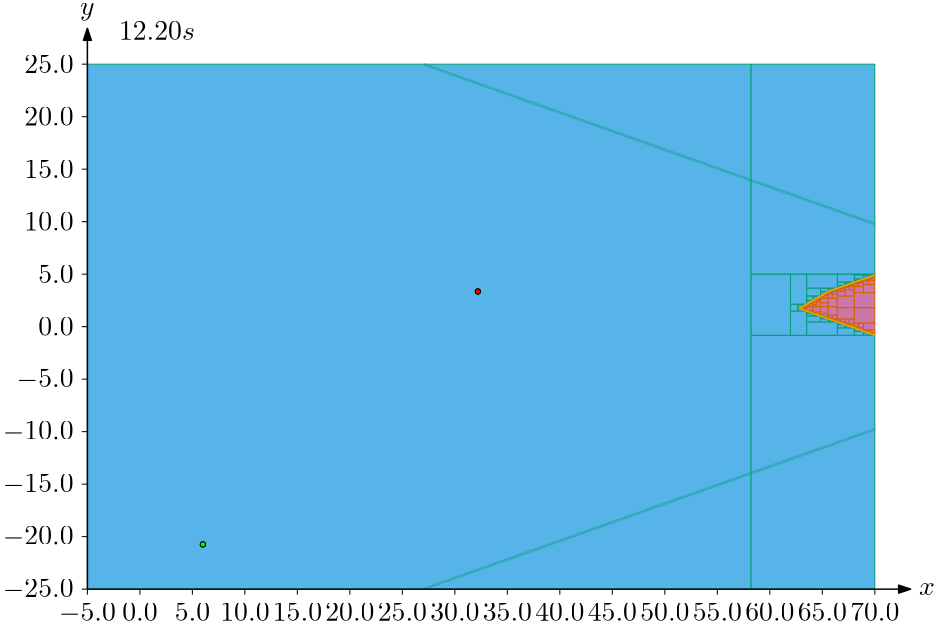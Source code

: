 <?xml version="1.0"?>
<!DOCTYPE ipe SYSTEM "ipe.dtd">
<ipe version="70218">
<ipestyle name="ipegenerator">
<symbol name="arrow/arc(spx)">
<path stroke="sym-stroke" fill="sym-stroke" pen="sym-pen">
0 0 m
-1 0.333 l
-1 -0.333 l
h
</path>
</symbol>
<symbol name="arrow/farc(spx)">
<path stroke="sym-stroke" fill="white" pen="sym-pen">
0 0 m
-1 0.333 l
-1 -0.333 l
h
</path>
</symbol>
<symbol name="arrow/ptarc(spx)">
<path stroke="sym-stroke" fill="sym-stroke" pen="sym-pen">
0 0 m
-1 0.333 l
-0.8 0 l
-1 -0.333 l
h
</path>
</symbol>
<symbol name="arrow/fptarc(spx)">
<path stroke="sym-stroke" fill="white" pen="sym-pen">
0 0 m
-1 0.333 l
-0.8 0 l
-1 -0.333 l
h
</path>
</symbol>
<symbol name="mark/circle(sx)" transformations="translations">
<path fill="sym-stroke">
0.6 0 0 0.6 0 0 e
0.4 0 0 0.4 0 0 e
</path>
</symbol>
<symbol name="mark/disk(sx)" transformations="translations">
<path fill="sym-stroke">
0.6 0 0 0.6 0 0 e
</path>
</symbol>
<symbol name="mark/fdisk(sfx)" transformations="translations">
<group>
<path fill="sym-fill">
0.5 0 0 0.5 0 0 e
</path>
<path fill="sym-stroke" fillrule="eofill">
0.6 0 0 0.6 0 0 e
0.4 0 0 0.4 0 0 e
</path>
</group>
</symbol>
<symbol name="mark/box(sx)" transformations="translations">
<path fill="sym-stroke" fillrule="eofill">
-0.6 -0.6 m
0.6 -0.6 l
0.6 0.6 l
-0.6 0.6 l
h
-0.4 -0.4 m
0.4 -0.4 l
0.4 0.4 l
-0.4 0.4 l
h
</path>
</symbol>
<symbol name="mark/square(sx)" transformations="translations">
<path fill="sym-stroke">
-0.6 -0.6 m
0.6 -0.6 l
0.6 0.6 l
-0.6 0.6 l
h
</path>
</symbol>
<symbol name="mark/fsquare(sfx)" transformations="translations">
<group>
<path fill="sym-fill">
-0.5 -0.5 m
0.5 -0.5 l
0.5 0.5 l
-0.5 0.5 l
h
</path>
<path fill="sym-stroke" fillrule="eofill">
-0.6 -0.6 m
0.6 -0.6 l
0.6 0.6 l
-0.6 0.6 l
h
-0.4 -0.4 m
0.4 -0.4 l
0.4 0.4 l
-0.4 0.4 l
h
</path>
</group>
</symbol>
<symbol name="mark/cross(sx)" transformations="translations">
<group>
<path fill="sym-stroke">
-0.43 -0.57 m
0.57 0.43 l
0.43 0.57 l
-0.57 -0.43 l
h
</path>
<path fill="sym-stroke">
-0.43 0.57 m
0.57 -0.43 l
0.43 -0.57 l
-0.57 0.43 l
h
</path>
</group>
</symbol>
<symbol name="arrow/fnormal(spx)">
<path stroke="sym-stroke" fill="white" pen="sym-pen">
0 0 m
-1 0.333 l
-1 -0.333 l
h
</path>
</symbol>
<symbol name="arrow/pointed(spx)">
<path stroke="sym-stroke" fill="sym-stroke" pen="sym-pen">
0 0 m
-1 0.333 l
-0.8 0 l
-1 -0.333 l
h
</path>
</symbol>
<symbol name="arrow/fpointed(spx)">
<path stroke="sym-stroke" fill="white" pen="sym-pen">
0 0 m
-1 0.333 l
-0.8 0 l
-1 -0.333 l
h
</path>
</symbol>
<symbol name="arrow/linear(spx)">
<path stroke="sym-stroke" pen="sym-pen">
-1 0.333 m
0 0 l
-1 -0.333 l
</path>
</symbol>
<symbol name="arrow/fdouble(spx)">
<path stroke="sym-stroke" fill="white" pen="sym-pen">
0 0 m
-1 0.333 l
-1 -0.333 l
h
-1 0 m
-2 0.333 l
-2 -0.333 l
h
</path>
</symbol>
<symbol name="arrow/double(spx)">
<path stroke="sym-stroke" fill="sym-stroke" pen="sym-pen">
0 0 m
-1 0.333 l
-1 -0.333 l
h
-1 0 m
-2 0.333 l
-2 -0.333 l
h
</path>
</symbol>
<anglesize name="22.5 deg" value="22.5"/>
<anglesize name="30 deg" value="30"/>
<anglesize name="45 deg" value="45"/>
<anglesize name="60 deg" value="60"/>
<anglesize name="90 deg" value="90"/>
<arrowsize name="large" value="10"/>
<arrowsize name="normal" value="4.294"/>
<arrowsize name="small" value="5"/>
<arrowsize name="tiny" value="3"/>
<color name="aliceblue" value="0.941 0.973 1"/>
<color name="antiquewhite" value="0.98 0.922 0.843"/>
<color name="antiquewhite1" value="1 0.937 0.859"/>
<color name="antiquewhite2" value="0.933 0.875 0.8"/>
<color name="antiquewhite3" value="0.804 0.753 0.69"/>
<color name="antiquewhite4" value="0.545 0.514 0.471"/>
<color name="aquamarine" value="0.498 1 0.831"/>
<color name="aquamarine1" value="0.498 1 0.831"/>
<color name="aquamarine2" value="0.463 0.933 0.776"/>
<color name="aquamarine3" value="0.4 0.804 0.667"/>
<color name="aquamarine4" value="0.271 0.545 0.455"/>
<color name="azure" value="0.941 1 1"/>
<color name="azure1" value="0.941 1 1"/>
<color name="azure2" value="0.878 0.933 0.933"/>
<color name="azure3" value="0.757 0.804 0.804"/>
<color name="azure4" value="0.514 0.545 0.545"/>
<color name="beige" value="0.961 0.961 0.863"/>
<color name="bisque" value="1 0.894 0.769"/>
<color name="bisque1" value="1 0.894 0.769"/>
<color name="bisque2" value="0.933 0.835 0.718"/>
<color name="bisque3" value="0.804 0.718 0.62"/>
<color name="bisque4" value="0.545 0.49 0.42"/>
<color name="black" value="0"/>
<color name="blanchedalmond" value="1 0.922 0.804"/>
<color name="blue" value="0 0 1"/>
<color name="blue1" value="0 0 1"/>
<color name="blue2" value="0 0 0.933"/>
<color name="blue3" value="0 0 0.804"/>
<color name="blue4" value="0 0 0.545"/>
<color name="blueviolet" value="0.541 0.169 0.886"/>
<color name="brown" value="0.647 0.165 0.165"/>
<color name="brown1" value="1 0.251 0.251"/>
<color name="brown2" value="0.933 0.231 0.231"/>
<color name="brown3" value="0.804 0.2 0.2"/>
<color name="brown4" value="0.545 0.137 0.137"/>
<color name="burlywood" value="0.871 0.722 0.529"/>
<color name="burlywood1" value="1 0.827 0.608"/>
<color name="burlywood2" value="0.933 0.773 0.569"/>
<color name="burlywood3" value="0.804 0.667 0.49"/>
<color name="burlywood4" value="0.545 0.451 0.333"/>
<color name="cadetblue" value="0.373 0.62 0.627"/>
<color name="cadetblue1" value="0.596 0.961 1"/>
<color name="cadetblue2" value="0.557 0.898 0.933"/>
<color name="cadetblue3" value="0.478 0.773 0.804"/>
<color name="cadetblue4" value="0.325 0.525 0.545"/>
<color name="chartreuse" value="0.498 1 0"/>
<color name="chartreuse1" value="0.498 1 0"/>
<color name="chartreuse2" value="0.463 0.933 0"/>
<color name="chartreuse3" value="0.4 0.804 0"/>
<color name="chartreuse4" value="0.271 0.545 0"/>
<color name="chocolate" value="0.824 0.412 0.118"/>
<color name="chocolate1" value="1 0.498 0.141"/>
<color name="chocolate2" value="0.933 0.463 0.129"/>
<color name="chocolate3" value="0.804 0.4 0.114"/>
<color name="chocolate4" value="0.545 0.271 0.075"/>
<color name="colorBlind1" value="0 0.619 0.451"/>
<color name="colorBlindInFill" value="0.8 0.47 0.655"/>
<color name="colorBlindInStroke" value="0.835 0.369 0"/>
<color name="colorBlindMaybeFill" value="0.941 0.894 0.259"/>
<color name="colorBlindMaybeStroke" value="0.902 0.624 0"/>
<color name="colorBlindOutFill" value="0.337 0.706 0.914"/>
<color name="colorBlindOutStroke" value="0 0.62 0.451"/>
<color name="coral" value="1 0.498 0.314"/>
<color name="coral1" value="1 0.447 0.337"/>
<color name="coral2" value="0.933 0.416 0.314"/>
<color name="coral3" value="0.804 0.357 0.271"/>
<color name="coral4" value="0.545 0.243 0.184"/>
<color name="cornflowerblue" value="0.392 0.584 0.929"/>
<color name="cornsilk" value="1 0.973 0.863"/>
<color name="cornsilk1" value="1 0.973 0.863"/>
<color name="cornsilk2" value="0.933 0.91 0.804"/>
<color name="cornsilk3" value="0.804 0.784 0.694"/>
<color name="cornsilk4" value="0.545 0.533 0.471"/>
<color name="cyan" value="0 1 1"/>
<color name="cyan1" value="0 1 1"/>
<color name="cyan2" value="0 0.933 0.933"/>
<color name="cyan3" value="0 0.804 0.804"/>
<color name="cyan4" value="0 0.545 0.545"/>
<color name="darkblue" value="0 0 0.545"/>
<color name="darkcyan" value="0 0.545 0.545"/>
<color name="darkgoldenrod" value="0.722 0.525 0.043"/>
<color name="darkgoldenrod1" value="1 0.725 0.059"/>
<color name="darkgoldenrod2" value="0.933 0.678 0.055"/>
<color name="darkgoldenrod3" value="0.804 0.584 0.047"/>
<color name="darkgoldenrod4" value="0.545 0.396 0.031"/>
<color name="darkgray" value="0.663"/>
<color name="darkgreen" value="0 0.392 0"/>
<color name="darkgrey" value="0.663"/>
<color name="darkkhaki" value="0.741 0.718 0.42"/>
<color name="darkmagenta" value="0.545 0 0.545"/>
<color name="darkolivegreen" value="0.333 0.42 0.184"/>
<color name="darkolivegreen1" value="0.792 1 0.439"/>
<color name="darkolivegreen2" value="0.737 0.933 0.408"/>
<color name="darkolivegreen3" value="0.635 0.804 0.353"/>
<color name="darkolivegreen4" value="0.431 0.545 0.239"/>
<color name="darkorange" value="1 0.549 0"/>
<color name="darkorange1" value="1 0.498 0"/>
<color name="darkorange2" value="0.933 0.463 0"/>
<color name="darkorange3" value="0.804 0.4 0"/>
<color name="darkorange4" value="0.545 0.271 0"/>
<color name="darkorchid" value="0.6 0.196 0.8"/>
<color name="darkorchid1" value="0.749 0.243 1"/>
<color name="darkorchid2" value="0.698 0.227 0.933"/>
<color name="darkorchid3" value="0.604 0.196 0.804"/>
<color name="darkorchid4" value="0.408 0.133 0.545"/>
<color name="darkred" value="0.545 0 0"/>
<color name="darksalmon" value="0.914 0.588 0.478"/>
<color name="darkseagreen" value="0.561 0.737 0.561"/>
<color name="darkseagreen1" value="0.757 1 0.757"/>
<color name="darkseagreen2" value="0.706 0.933 0.706"/>
<color name="darkseagreen3" value="0.608 0.804 0.608"/>
<color name="darkseagreen4" value="0.412 0.545 0.412"/>
<color name="darkslateblue" value="0.282 0.239 0.545"/>
<color name="darkslategray" value="0.184 0.31 0.31"/>
<color name="darkslategray1" value="0.592 1 1"/>
<color name="darkslategray2" value="0.553 0.933 0.933"/>
<color name="darkslategray3" value="0.475 0.804 0.804"/>
<color name="darkslategray4" value="0.322 0.545 0.545"/>
<color name="darkslategrey" value="0.184 0.31 0.31"/>
<color name="darkturquoise" value="0 0.808 0.82"/>
<color name="darkviolet" value="0.58 0 0.827"/>
<color name="deeppink" value="1 0.078 0.576"/>
<color name="deeppink1" value="1 0.078 0.576"/>
<color name="deeppink2" value="0.933 0.071 0.537"/>
<color name="deeppink3" value="0.804 0.063 0.463"/>
<color name="deeppink4" value="0.545 0.039 0.314"/>
<color name="deepskyblue" value="0 0.749 1"/>
<color name="deepskyblue1" value="0 0.749 1"/>
<color name="deepskyblue2" value="0 0.698 0.933"/>
<color name="deepskyblue3" value="0 0.604 0.804"/>
<color name="deepskyblue4" value="0 0.408 0.545"/>
<color name="dimgray" value="0.412"/>
<color name="dimgrey" value="0.412"/>
<color name="dodgerblue" value="0.118 0.565 1"/>
<color name="dodgerblue1" value="0.118 0.565 1"/>
<color name="dodgerblue2" value="0.11 0.525 0.933"/>
<color name="dodgerblue3" value="0.094 0.455 0.804"/>
<color name="dodgerblue4" value="0.063 0.306 0.545"/>
<color name="firebrick" value="0.698 0.133 0.133"/>
<color name="firebrick1" value="1 0.188 0.188"/>
<color name="firebrick2" value="0.933 0.173 0.173"/>
<color name="firebrick3" value="0.804 0.149 0.149"/>
<color name="firebrick4" value="0.545 0.102 0.102"/>
<color name="floralwhite" value="1 0.98 0.941"/>
<color name="forestgreen" value="0.133 0.545 0.133"/>
<color name="gainsboro" value="0.863"/>
<color name="ghostwhite" value="0.973 0.973 1"/>
<color name="gold" value="1 0.843 0"/>
<color name="gold1" value="1 0.843 0"/>
<color name="gold2" value="0.933 0.788 0"/>
<color name="gold3" value="0.804 0.678 0"/>
<color name="gold4" value="0.545 0.459 0"/>
<color name="goldenrod" value="0.855 0.647 0.125"/>
<color name="goldenrod1" value="1 0.757 0.145"/>
<color name="goldenrod2" value="0.933 0.706 0.133"/>
<color name="goldenrod3" value="0.804 0.608 0.114"/>
<color name="goldenrod4" value="0.545 0.412 0.078"/>
<color name="gray" value="0.745"/>
<color name="gray0" value="0"/>
<color name="gray1" value="0.012"/>
<color name="gray10" value="0.102"/>
<color name="gray100" value="1"/>
<color name="gray11" value="0.11"/>
<color name="gray12" value="0.122"/>
<color name="gray13" value="0.129"/>
<color name="gray14" value="0.141"/>
<color name="gray15" value="0.149"/>
<color name="gray16" value="0.161"/>
<color name="gray17" value="0.169"/>
<color name="gray18" value="0.18"/>
<color name="gray19" value="0.188"/>
<color name="gray2" value="0.02"/>
<color name="gray20" value="0.2"/>
<color name="gray21" value="0.212"/>
<color name="gray22" value="0.22"/>
<color name="gray23" value="0.231"/>
<color name="gray24" value="0.239"/>
<color name="gray25" value="0.251"/>
<color name="gray26" value="0.259"/>
<color name="gray27" value="0.271"/>
<color name="gray28" value="0.278"/>
<color name="gray29" value="0.29"/>
<color name="gray3" value="0.031"/>
<color name="gray30" value="0.302"/>
<color name="gray31" value="0.31"/>
<color name="gray32" value="0.322"/>
<color name="gray33" value="0.329"/>
<color name="gray34" value="0.341"/>
<color name="gray35" value="0.349"/>
<color name="gray36" value="0.361"/>
<color name="gray37" value="0.369"/>
<color name="gray38" value="0.38"/>
<color name="gray39" value="0.388"/>
<color name="gray4" value="0.039"/>
<color name="gray40" value="0.4"/>
<color name="gray41" value="0.412"/>
<color name="gray42" value="0.42"/>
<color name="gray43" value="0.431"/>
<color name="gray44" value="0.439"/>
<color name="gray45" value="0.451"/>
<color name="gray46" value="0.459"/>
<color name="gray47" value="0.471"/>
<color name="gray48" value="0.478"/>
<color name="gray49" value="0.49"/>
<color name="gray5" value="0.051"/>
<color name="gray50" value="0.498"/>
<color name="gray51" value="0.51"/>
<color name="gray52" value="0.522"/>
<color name="gray53" value="0.529"/>
<color name="gray54" value="0.541"/>
<color name="gray55" value="0.549"/>
<color name="gray56" value="0.561"/>
<color name="gray57" value="0.569"/>
<color name="gray58" value="0.58"/>
<color name="gray59" value="0.588"/>
<color name="gray6" value="0.059"/>
<color name="gray60" value="0.6"/>
<color name="gray61" value="0.612"/>
<color name="gray62" value="0.62"/>
<color name="gray63" value="0.631"/>
<color name="gray64" value="0.639"/>
<color name="gray65" value="0.651"/>
<color name="gray66" value="0.659"/>
<color name="gray67" value="0.671"/>
<color name="gray68" value="0.678"/>
<color name="gray69" value="0.69"/>
<color name="gray7" value="0.071"/>
<color name="gray70" value="0.702"/>
<color name="gray71" value="0.71"/>
<color name="gray72" value="0.722"/>
<color name="gray73" value="0.729"/>
<color name="gray74" value="0.741"/>
<color name="gray75" value="0.749"/>
<color name="gray76" value="0.761"/>
<color name="gray77" value="0.769"/>
<color name="gray78" value="0.78"/>
<color name="gray79" value="0.788"/>
<color name="gray8" value="0.078"/>
<color name="gray80" value="0.8"/>
<color name="gray81" value="0.812"/>
<color name="gray82" value="0.82"/>
<color name="gray83" value="0.831"/>
<color name="gray84" value="0.839"/>
<color name="gray85" value="0.851"/>
<color name="gray86" value="0.859"/>
<color name="gray87" value="0.871"/>
<color name="gray88" value="0.878"/>
<color name="gray89" value="0.89"/>
<color name="gray9" value="0.09"/>
<color name="gray90" value="0.898"/>
<color name="gray91" value="0.91"/>
<color name="gray92" value="0.922"/>
<color name="gray93" value="0.929"/>
<color name="gray94" value="0.941"/>
<color name="gray95" value="0.949"/>
<color name="gray96" value="0.961"/>
<color name="gray97" value="0.969"/>
<color name="gray98" value="0.98"/>
<color name="gray99" value="0.988"/>
<color name="green" value="0 1 0"/>
<color name="green1" value="0 1 0"/>
<color name="green2" value="0 0.933 0"/>
<color name="green3" value="0 0.804 0"/>
<color name="green4" value="0 0.545 0"/>
<color name="greenyellow" value="0.678 1 0.184"/>
<color name="grey" value="0.745"/>
<color name="grey0" value="0"/>
<color name="grey1" value="0.012"/>
<color name="grey10" value="0.102"/>
<color name="grey100" value="1"/>
<color name="grey11" value="0.11"/>
<color name="grey12" value="0.122"/>
<color name="grey13" value="0.129"/>
<color name="grey14" value="0.141"/>
<color name="grey15" value="0.149"/>
<color name="grey16" value="0.161"/>
<color name="grey17" value="0.169"/>
<color name="grey18" value="0.18"/>
<color name="grey19" value="0.188"/>
<color name="grey2" value="0.02"/>
<color name="grey20" value="0.2"/>
<color name="grey21" value="0.212"/>
<color name="grey22" value="0.22"/>
<color name="grey23" value="0.231"/>
<color name="grey24" value="0.239"/>
<color name="grey25" value="0.251"/>
<color name="grey26" value="0.259"/>
<color name="grey27" value="0.271"/>
<color name="grey28" value="0.278"/>
<color name="grey29" value="0.29"/>
<color name="grey3" value="0.031"/>
<color name="grey30" value="0.302"/>
<color name="grey31" value="0.31"/>
<color name="grey32" value="0.322"/>
<color name="grey33" value="0.329"/>
<color name="grey34" value="0.341"/>
<color name="grey35" value="0.349"/>
<color name="grey36" value="0.361"/>
<color name="grey37" value="0.369"/>
<color name="grey38" value="0.38"/>
<color name="grey39" value="0.388"/>
<color name="grey4" value="0.039"/>
<color name="grey40" value="0.4"/>
<color name="grey41" value="0.412"/>
<color name="grey42" value="0.42"/>
<color name="grey43" value="0.431"/>
<color name="grey44" value="0.439"/>
<color name="grey45" value="0.451"/>
<color name="grey46" value="0.459"/>
<color name="grey47" value="0.471"/>
<color name="grey48" value="0.478"/>
<color name="grey49" value="0.49"/>
<color name="grey5" value="0.051"/>
<color name="grey50" value="0.498"/>
<color name="grey51" value="0.51"/>
<color name="grey52" value="0.522"/>
<color name="grey53" value="0.529"/>
<color name="grey54" value="0.541"/>
<color name="grey55" value="0.549"/>
<color name="grey56" value="0.561"/>
<color name="grey57" value="0.569"/>
<color name="grey58" value="0.58"/>
<color name="grey59" value="0.588"/>
<color name="grey6" value="0.059"/>
<color name="grey60" value="0.6"/>
<color name="grey61" value="0.612"/>
<color name="grey62" value="0.62"/>
<color name="grey63" value="0.631"/>
<color name="grey64" value="0.639"/>
<color name="grey65" value="0.651"/>
<color name="grey66" value="0.659"/>
<color name="grey67" value="0.671"/>
<color name="grey68" value="0.678"/>
<color name="grey69" value="0.69"/>
<color name="grey7" value="0.071"/>
<color name="grey70" value="0.702"/>
<color name="grey71" value="0.71"/>
<color name="grey72" value="0.722"/>
<color name="grey73" value="0.729"/>
<color name="grey74" value="0.741"/>
<color name="grey75" value="0.749"/>
<color name="grey76" value="0.761"/>
<color name="grey77" value="0.769"/>
<color name="grey78" value="0.78"/>
<color name="grey79" value="0.788"/>
<color name="grey8" value="0.078"/>
<color name="grey80" value="0.8"/>
<color name="grey81" value="0.812"/>
<color name="grey82" value="0.82"/>
<color name="grey83" value="0.831"/>
<color name="grey84" value="0.839"/>
<color name="grey85" value="0.851"/>
<color name="grey86" value="0.859"/>
<color name="grey87" value="0.871"/>
<color name="grey88" value="0.878"/>
<color name="grey89" value="0.89"/>
<color name="grey9" value="0.09"/>
<color name="grey90" value="0.898"/>
<color name="grey91" value="0.91"/>
<color name="grey92" value="0.922"/>
<color name="grey93" value="0.929"/>
<color name="grey94" value="0.941"/>
<color name="grey95" value="0.949"/>
<color name="grey96" value="0.961"/>
<color name="grey97" value="0.969"/>
<color name="grey98" value="0.98"/>
<color name="grey99" value="0.988"/>
<color name="honeydew" value="0.941 1 0.941"/>
<color name="honeydew1" value="0.941 1 0.941"/>
<color name="honeydew2" value="0.878 0.933 0.878"/>
<color name="honeydew3" value="0.757 0.804 0.757"/>
<color name="honeydew4" value="0.514 0.545 0.514"/>
<color name="hotpink" value="1 0.412 0.706"/>
<color name="hotpink1" value="1 0.431 0.706"/>
<color name="hotpink2" value="0.933 0.416 0.655"/>
<color name="hotpink3" value="0.804 0.376 0.565"/>
<color name="hotpink4" value="0.545 0.227 0.384"/>
<color name="indianred" value="0.804 0.361 0.361"/>
<color name="indianred1" value="1 0.416 0.416"/>
<color name="indianred2" value="0.933 0.388 0.388"/>
<color name="indianred3" value="0.804 0.333 0.333"/>
<color name="indianred4" value="0.545 0.227 0.227"/>
<color name="ivory" value="1 1 0.941"/>
<color name="ivory1" value="1 1 0.941"/>
<color name="ivory2" value="0.933 0.933 0.878"/>
<color name="ivory3" value="0.804 0.804 0.757"/>
<color name="ivory4" value="0.545 0.545 0.514"/>
<color name="khaki" value="0.941 0.902 0.549"/>
<color name="khaki1" value="1 0.965 0.561"/>
<color name="khaki2" value="0.933 0.902 0.522"/>
<color name="khaki3" value="0.804 0.776 0.451"/>
<color name="khaki4" value="0.545 0.525 0.306"/>
<color name="lavender" value="0.902 0.902 0.98"/>
<color name="lavenderblush" value="1 0.941 0.961"/>
<color name="lavenderblush1" value="1 0.941 0.961"/>
<color name="lavenderblush2" value="0.933 0.878 0.898"/>
<color name="lavenderblush3" value="0.804 0.757 0.773"/>
<color name="lavenderblush4" value="0.545 0.514 0.525"/>
<color name="lawngreen" value="0.486 0.988 0"/>
<color name="lemonchiffon" value="1 0.98 0.804"/>
<color name="lemonchiffon1" value="1 0.98 0.804"/>
<color name="lemonchiffon2" value="0.933 0.914 0.749"/>
<color name="lemonchiffon3" value="0.804 0.788 0.647"/>
<color name="lemonchiffon4" value="0.545 0.537 0.439"/>
<color name="lightblue" value="0.678 0.847 0.902"/>
<color name="lightblue1" value="0.749 0.937 1"/>
<color name="lightblue2" value="0.698 0.875 0.933"/>
<color name="lightblue3" value="0.604 0.753 0.804"/>
<color name="lightblue4" value="0.408 0.514 0.545"/>
<color name="lightcoral" value="0.941 0.502 0.502"/>
<color name="lightcyan" value="0.878 1 1"/>
<color name="lightcyan1" value="0.878 1 1"/>
<color name="lightcyan2" value="0.82 0.933 0.933"/>
<color name="lightcyan3" value="0.706 0.804 0.804"/>
<color name="lightcyan4" value="0.478 0.545 0.545"/>
<color name="lightgoldenrod" value="0.933 0.867 0.51"/>
<color name="lightgoldenrod1" value="1 0.925 0.545"/>
<color name="lightgoldenrod2" value="0.933 0.863 0.51"/>
<color name="lightgoldenrod3" value="0.804 0.745 0.439"/>
<color name="lightgoldenrod4" value="0.545 0.506 0.298"/>
<color name="lightgoldenrodyellow" value="0.98 0.98 0.824"/>
<color name="lightgray" value="0.827"/>
<color name="lightgreen" value="0.565 0.933 0.565"/>
<color name="lightgrey" value="0.827"/>
<color name="lightpink" value="1 0.714 0.757"/>
<color name="lightpink1" value="1 0.682 0.725"/>
<color name="lightpink2" value="0.933 0.635 0.678"/>
<color name="lightpink3" value="0.804 0.549 0.584"/>
<color name="lightpink4" value="0.545 0.373 0.396"/>
<color name="lightsalmon" value="1 0.627 0.478"/>
<color name="lightsalmon1" value="1 0.627 0.478"/>
<color name="lightsalmon2" value="0.933 0.584 0.447"/>
<color name="lightsalmon3" value="0.804 0.506 0.384"/>
<color name="lightsalmon4" value="0.545 0.341 0.259"/>
<color name="lightseagreen" value="0.125 0.698 0.667"/>
<color name="lightskyblue" value="0.529 0.808 0.98"/>
<color name="lightskyblue1" value="0.69 0.886 1"/>
<color name="lightskyblue2" value="0.643 0.827 0.933"/>
<color name="lightskyblue3" value="0.553 0.714 0.804"/>
<color name="lightskyblue4" value="0.376 0.482 0.545"/>
<color name="lightslateblue" value="0.518 0.439 1"/>
<color name="lightslategray" value="0.467 0.533 0.6"/>
<color name="lightslategrey" value="0.467 0.533 0.6"/>
<color name="lightsteelblue" value="0.69 0.769 0.871"/>
<color name="lightsteelblue1" value="0.792 0.882 1"/>
<color name="lightsteelblue2" value="0.737 0.824 0.933"/>
<color name="lightsteelblue3" value="0.635 0.71 0.804"/>
<color name="lightsteelblue4" value="0.431 0.482 0.545"/>
<color name="lightyellow" value="1 1 0.878"/>
<color name="lightyellow1" value="1 1 0.878"/>
<color name="lightyellow2" value="0.933 0.933 0.82"/>
<color name="lightyellow3" value="0.804 0.804 0.706"/>
<color name="lightyellow4" value="0.545 0.545 0.478"/>
<color name="limegreen" value="0.196 0.804 0.196"/>
<color name="linen" value="0.98 0.941 0.902"/>
<color name="magenta" value="1 0 1"/>
<color name="magenta1" value="1 0 1"/>
<color name="magenta2" value="0.933 0 0.933"/>
<color name="magenta3" value="0.804 0 0.804"/>
<color name="magenta4" value="0.545 0 0.545"/>
<color name="maroon" value="0.69 0.188 0.376"/>
<color name="maroon1" value="1 0.204 0.702"/>
<color name="maroon2" value="0.933 0.188 0.655"/>
<color name="maroon3" value="0.804 0.161 0.565"/>
<color name="maroon4" value="0.545 0.11 0.384"/>
<color name="mediumaquamarine" value="0.4 0.804 0.667"/>
<color name="mediumblue" value="0 0 0.804"/>
<color name="mediumorchid" value="0.729 0.333 0.827"/>
<color name="mediumorchid1" value="0.878 0.4 1"/>
<color name="mediumorchid2" value="0.82 0.373 0.933"/>
<color name="mediumorchid3" value="0.706 0.322 0.804"/>
<color name="mediumorchid4" value="0.478 0.216 0.545"/>
<color name="mediumpurple" value="0.576 0.439 0.859"/>
<color name="mediumpurple1" value="0.671 0.51 1"/>
<color name="mediumpurple2" value="0.624 0.475 0.933"/>
<color name="mediumpurple3" value="0.537 0.408 0.804"/>
<color name="mediumpurple4" value="0.365 0.278 0.545"/>
<color name="mediumseagreen" value="0.235 0.702 0.443"/>
<color name="mediumslateblue" value="0.482 0.408 0.933"/>
<color name="mediumspringgreen" value="0 0.98 0.604"/>
<color name="mediumturquoise" value="0.282 0.82 0.8"/>
<color name="mediumvioletred" value="0.78 0.082 0.522"/>
<color name="midnightblue" value="0.098 0.098 0.439"/>
<color name="mintcream" value="0.961 1 0.98"/>
<color name="mistyrose" value="1 0.894 0.882"/>
<color name="mistyrose1" value="1 0.894 0.882"/>
<color name="mistyrose2" value="0.933 0.835 0.824"/>
<color name="mistyrose3" value="0.804 0.718 0.71"/>
<color name="mistyrose4" value="0.545 0.49 0.482"/>
<color name="moccasin" value="1 0.894 0.71"/>
<color name="navajowhite" value="1 0.871 0.678"/>
<color name="navajowhite1" value="1 0.871 0.678"/>
<color name="navajowhite2" value="0.933 0.812 0.631"/>
<color name="navajowhite3" value="0.804 0.702 0.545"/>
<color name="navajowhite4" value="0.545 0.475 0.369"/>
<color name="navy" value="0 0 0.502"/>
<color name="navyblue" value="0 0 0.502"/>
<color name="oldlace" value="0.992 0.961 0.902"/>
<color name="olivedrab" value="0.42 0.557 0.137"/>
<color name="olivedrab1" value="0.753 1 0.243"/>
<color name="olivedrab2" value="0.702 0.933 0.227"/>
<color name="olivedrab3" value="0.604 0.804 0.196"/>
<color name="olivedrab4" value="0.412 0.545 0.133"/>
<color name="orange" value="1 0.647 0"/>
<color name="orange1" value="1 0.647 0"/>
<color name="orange2" value="0.933 0.604 0"/>
<color name="orange3" value="0.804 0.522 0"/>
<color name="orange4" value="0.545 0.353 0"/>
<color name="orangered" value="1 0.271 0"/>
<color name="orangered1" value="1 0.271 0"/>
<color name="orangered2" value="0.933 0.251 0"/>
<color name="orangered3" value="0.804 0.216 0"/>
<color name="orangered4" value="0.545 0.145 0"/>
<color name="orchid" value="0.855 0.439 0.839"/>
<color name="orchid1" value="1 0.514 0.98"/>
<color name="orchid2" value="0.933 0.478 0.914"/>
<color name="orchid3" value="0.804 0.412 0.788"/>
<color name="orchid4" value="0.545 0.278 0.537"/>
<color name="palegoldenrod" value="0.933 0.91 0.667"/>
<color name="palegreen" value="0.596 0.984 0.596"/>
<color name="palegreen1" value="0.604 1 0.604"/>
<color name="palegreen2" value="0.565 0.933 0.565"/>
<color name="palegreen3" value="0.486 0.804 0.486"/>
<color name="palegreen4" value="0.329 0.545 0.329"/>
<color name="paleturquoise" value="0.686 0.933 0.933"/>
<color name="paleturquoise1" value="0.733 1 1"/>
<color name="paleturquoise2" value="0.682 0.933 0.933"/>
<color name="paleturquoise3" value="0.588 0.804 0.804"/>
<color name="paleturquoise4" value="0.4 0.545 0.545"/>
<color name="palevioletred" value="0.859 0.439 0.576"/>
<color name="palevioletred1" value="1 0.51 0.671"/>
<color name="palevioletred2" value="0.933 0.475 0.624"/>
<color name="palevioletred3" value="0.804 0.408 0.537"/>
<color name="palevioletred4" value="0.545 0.278 0.365"/>
<color name="papayawhip" value="1 0.937 0.835"/>
<color name="peachpuff" value="1 0.855 0.725"/>
<color name="peachpuff1" value="1 0.855 0.725"/>
<color name="peachpuff2" value="0.933 0.796 0.678"/>
<color name="peachpuff3" value="0.804 0.686 0.584"/>
<color name="peachpuff4" value="0.545 0.467 0.396"/>
<color name="peru" value="0.804 0.522 0.247"/>
<color name="pink" value="1 0.753 0.796"/>
<color name="pink1" value="1 0.71 0.773"/>
<color name="pink2" value="0.933 0.663 0.722"/>
<color name="pink3" value="0.804 0.569 0.62"/>
<color name="pink4" value="0.545 0.388 0.424"/>
<color name="plum" value="0.867 0.627 0.867"/>
<color name="plum1" value="1 0.733 1"/>
<color name="plum2" value="0.933 0.682 0.933"/>
<color name="plum3" value="0.804 0.588 0.804"/>
<color name="plum4" value="0.545 0.4 0.545"/>
<color name="powderblue" value="0.69 0.878 0.902"/>
<color name="purple" value="0.627 0.125 0.941"/>
<color name="purple1" value="0.608 0.188 1"/>
<color name="purple2" value="0.569 0.173 0.933"/>
<color name="purple3" value="0.49 0.149 0.804"/>
<color name="purple4" value="0.333 0.102 0.545"/>
<color name="red" value="1 0 0"/>
<color name="red1" value="1 0 0"/>
<color name="red2" value="0.933 0 0"/>
<color name="red3" value="0.804 0 0"/>
<color name="red4" value="0.545 0 0"/>
<color name="rosybrown" value="0.737 0.561 0.561"/>
<color name="rosybrown1" value="1 0.757 0.757"/>
<color name="rosybrown2" value="0.933 0.706 0.706"/>
<color name="rosybrown3" value="0.804 0.608 0.608"/>
<color name="rosybrown4" value="0.545 0.412 0.412"/>
<color name="royalblue" value="0.255 0.412 0.882"/>
<color name="royalblue1" value="0.282 0.463 1"/>
<color name="royalblue2" value="0.263 0.431 0.933"/>
<color name="royalblue3" value="0.227 0.373 0.804"/>
<color name="royalblue4" value="0.153 0.251 0.545"/>
<color name="saddlebrown" value="0.545 0.271 0.075"/>
<color name="salmon" value="0.98 0.502 0.447"/>
<color name="salmon1" value="1 0.549 0.412"/>
<color name="salmon2" value="0.933 0.51 0.384"/>
<color name="salmon3" value="0.804 0.439 0.329"/>
<color name="salmon4" value="0.545 0.298 0.224"/>
<color name="sandybrown" value="0.957 0.643 0.376"/>
<color name="seagreen" value="0.18 0.545 0.341"/>
<color name="seagreen1" value="0.329 1 0.624"/>
<color name="seagreen2" value="0.306 0.933 0.58"/>
<color name="seagreen3" value="0.263 0.804 0.502"/>
<color name="seagreen4" value="0.18 0.545 0.341"/>
<color name="seashell" value="1 0.961 0.933"/>
<color name="seashell1" value="1 0.961 0.933"/>
<color name="seashell2" value="0.933 0.898 0.871"/>
<color name="seashell3" value="0.804 0.773 0.749"/>
<color name="seashell4" value="0.545 0.525 0.51"/>
<color name="sienna" value="0.627 0.322 0.176"/>
<color name="sienna1" value="1 0.51 0.278"/>
<color name="sienna2" value="0.933 0.475 0.259"/>
<color name="sienna3" value="0.804 0.408 0.224"/>
<color name="sienna4" value="0.545 0.278 0.149"/>
<color name="skyblue" value="0.529 0.808 0.922"/>
<color name="skyblue1" value="0.529 0.808 1"/>
<color name="skyblue2" value="0.494 0.753 0.933"/>
<color name="skyblue3" value="0.424 0.651 0.804"/>
<color name="skyblue4" value="0.29 0.439 0.545"/>
<color name="slateblue" value="0.416 0.353 0.804"/>
<color name="slateblue1" value="0.514 0.435 1"/>
<color name="slateblue2" value="0.478 0.404 0.933"/>
<color name="slateblue3" value="0.412 0.349 0.804"/>
<color name="slateblue4" value="0.278 0.235 0.545"/>
<color name="slategray" value="0.439 0.502 0.565"/>
<color name="slategray1" value="0.776 0.886 1"/>
<color name="slategray2" value="0.725 0.827 0.933"/>
<color name="slategray3" value="0.624 0.714 0.804"/>
<color name="slategray4" value="0.424 0.482 0.545"/>
<color name="slategrey" value="0.439 0.502 0.565"/>
<color name="snow" value="1 0.98 0.98"/>
<color name="snow1" value="1 0.98 0.98"/>
<color name="snow2" value="0.933 0.914 0.914"/>
<color name="snow3" value="0.804 0.788 0.788"/>
<color name="snow4" value="0.545 0.537 0.537"/>
<color name="springgreen" value="0 1 0.498"/>
<color name="springgreen1" value="0 1 0.498"/>
<color name="springgreen2" value="0 0.933 0.463"/>
<color name="springgreen3" value="0 0.804 0.4"/>
<color name="springgreen4" value="0 0.545 0.271"/>
<color name="steelblue" value="0.275 0.51 0.706"/>
<color name="steelblue1" value="0.388 0.722 1"/>
<color name="steelblue2" value="0.361 0.675 0.933"/>
<color name="steelblue3" value="0.31 0.58 0.804"/>
<color name="steelblue4" value="0.212 0.392 0.545"/>
<color name="tan" value="0.824 0.706 0.549"/>
<color name="tan1" value="1 0.647 0.31"/>
<color name="tan2" value="0.933 0.604 0.286"/>
<color name="tan3" value="0.804 0.522 0.247"/>
<color name="tan4" value="0.545 0.353 0.169"/>
<color name="thistle" value="0.847 0.749 0.847"/>
<color name="thistle1" value="1 0.882 1"/>
<color name="thistle2" value="0.933 0.824 0.933"/>
<color name="thistle3" value="0.804 0.71 0.804"/>
<color name="thistle4" value="0.545 0.482 0.545"/>
<color name="tomato" value="1 0.388 0.278"/>
<color name="tomato1" value="1 0.388 0.278"/>
<color name="tomato2" value="0.933 0.361 0.259"/>
<color name="tomato3" value="0.804 0.31 0.224"/>
<color name="tomato4" value="0.545 0.212 0.149"/>
<color name="turquoise" value="0.251 0.878 0.816"/>
<color name="turquoise1" value="0 0.961 1"/>
<color name="turquoise2" value="0 0.898 0.933"/>
<color name="turquoise3" value="0 0.773 0.804"/>
<color name="turquoise4" value="0 0.525 0.545"/>
<color name="violet" value="0.933 0.51 0.933"/>
<color name="violetred" value="0.816 0.125 0.565"/>
<color name="violetred1" value="1 0.243 0.588"/>
<color name="violetred2" value="0.933 0.227 0.549"/>
<color name="violetred3" value="0.804 0.196 0.471"/>
<color name="violetred4" value="0.545 0.133 0.322"/>
<color name="wheat" value="0.961 0.871 0.702"/>
<color name="wheat1" value="1 0.906 0.729"/>
<color name="wheat2" value="0.933 0.847 0.682"/>
<color name="wheat3" value="0.804 0.729 0.588"/>
<color name="wheat4" value="0.545 0.494 0.4"/>
<color name="white" value="1"/>
<color name="whitesmoke" value="0.961"/>
<color name="yellow" value="1 1 0"/>
<color name="yellow1" value="1 1 0"/>
<color name="yellow2" value="0.933 0.933 0"/>
<color name="yellow3" value="0.804 0.804 0"/>
<color name="yellow4" value="0.545 0.545 0"/>
<color name="yellowgreen" value="0.604 0.804 0.196"/>
<dashstyle name="dash dot dotted" value="[4 2 1 2 1 2] 0"/>
<dashstyle name="dash dotted" value="[4 2 1 2] 0"/>
<dashstyle name="dashed" value="[4] 0"/>
<dashstyle name="dotted" value="[1 3] 0"/>
<gridsize name="10 pts (~3.5 mm)" value="10"/>
<gridsize name="14 pts (~5 mm)" value="14"/>
<gridsize name="16 pts (~6 mm)" value="16"/>
<gridsize name="20 pts (~7 mm)" value="20"/>
<gridsize name="28 pts (~10 mm)" value="28"/>
<gridsize name="32 pts (~12 mm)" value="32"/>
<gridsize name="4 pts" value="4"/>
<gridsize name="56 pts (~20 mm)" value="56"/>
<gridsize name="8 pts (~3 mm)" value="8"/>
<opacity name="10%" value="0.1"/>
<opacity name="15%" value="0.15"/>
<opacity name="20%" value="0.2"/>
<opacity name="25%" value="0.25"/>
<opacity name="30%" value="0.3"/>
<opacity name="35%" value="0.35"/>
<opacity name="40%" value="0.4"/>
<opacity name="45%" value="0.45"/>
<opacity name="5%" value="0.05"/>
<opacity name="50%" value="0.5"/>
<opacity name="55%" value="0.55"/>
<opacity name="60%" value="0.6"/>
<opacity name="65%" value="0.65"/>
<opacity name="70%" value="0.7"/>
<opacity name="75%" value="0.75"/>
<opacity name="80%" value="0.8"/>
<opacity name="85%" value="0.85"/>
<opacity name="90%" value="0.9"/>
<opacity name="95%" value="0.95"/>
<pen name="axis" value="0.549"/>
<pen name="axis_segment" value="0.366"/>
<pen name="fat" value="1.2"/>
<pen name="heavier" value="0.8"/>
<pen name="normal" value="0.366"/>
<pen name="ultrafat" value="2"/>
<symbolsize name="large" value="5"/>
<symbolsize name="small" value="2"/>
<symbolsize name="tiny" value="1.1"/>
<textsize name="Huge" value="\Huge"/>
<textsize name="LARGE" value="\LARGE"/>
<textsize name="Large" value="\Large"/>
<textsize name="footnote" value="\footnotesize"/>
<textsize name="huge" value="\huge"/>
<textsize name="large" value="\large"/>
<textsize name="normal" value="\normalsize"/>
<textsize name="small" value="\small"/>
<textsize name="tiny" value="\tiny"/>
<textstyle name="center" begin="\begin{center}" end="\end{center}"/>
<textstyle name="item" begin="\begin{itemize}\item{}" end="\end{itemize}"/>
<textstyle name="itemize" begin="\begin{itemize}" end="\end{itemize}"/>
<preamble>
	\usepackage{amsfonts}
	\usepackage{amsmath}
	\usepackage{amssymb}
	\usepackage{mathrsfs}
</preamble>
<layout paper="365.877 243.918" origin="0 0" frame="365.877 243.918"/>
<tiling name="falling" angle="-60" step="4" width="1"/>
<tiling name="rising" angle="30" step="4" width="1"/>
</ipestyle>
<page>
<layer name="axis"/>
<layer name="data"/>
<layer name="outer"/>
<layer name="inner"/>
<layer name="uncertain"/>
<layer name="penumbra"/>
<layer name="sensors"/>
<layer name="boats"/>
<layer name="wakes"/>
<view layers="axis data outer inner uncertain sensors boats wakes"/>
<path layer="inner" stroke="0.835 0.369 0" fill="0.8 0.47 0.655">
310.731 140.286 m
310.937 140.286 l
310.937 140.43 l
310.731 140.43 l
h
</path>
<path stroke="0.835 0.369 0" fill="0.8 0.47 0.655">
310.563 140.023 m
310.937 140.023 l
310.937 140.286 l
310.563 140.286 l
h
</path>
<path stroke="0.835 0.369 0" fill="0.8 0.47 0.655">
310.258 140.023 m
310.563 140.023 l
310.563 140.228 l
310.258 140.228 l
h
</path>
<path stroke="0.835 0.369 0" fill="0.8 0.47 0.655">
309.952 139.92 m
310.258 139.92 l
310.258 140.123 l
309.952 140.123 l
h
</path>
<path stroke="0.835 0.369 0" fill="0.8 0.47 0.655">
309.702 139.92 m
309.952 139.92 l
309.952 140.073 l
309.702 140.073 l
h
</path>
<path stroke="0.835 0.369 0" fill="0.8 0.47 0.655">
309.396 139.729 m
309.702 139.729 l
309.702 139.929 l
309.396 139.929 l
h
</path>
<path stroke="0.835 0.369 0" fill="0.8 0.47 0.655">
309.146 139.729 m
309.396 139.729 l
309.396 139.879 l
309.146 139.879 l
h
</path>
<path stroke="0.835 0.369 0" fill="0.8 0.47 0.655">
308.896 139.638 m
309.146 139.638 l
309.146 139.79 l
308.896 139.79 l
h
</path>
<path stroke="0.835 0.369 0" fill="0.8 0.47 0.655">
308.691 139.638 m
308.896 139.638 l
308.896 139.749 l
308.691 139.749 l
h
</path>
<path stroke="0.835 0.369 0" fill="0.8 0.47 0.655">
308.386 139.374 m
308.691 139.374 l
308.691 139.573 l
308.386 139.573 l
h
</path>
<path stroke="0.835 0.369 0" fill="0.8 0.47 0.655">
308.135 139.374 m
308.386 139.374 l
308.386 139.523 l
308.135 139.523 l
h
</path>
<path stroke="0.835 0.369 0" fill="0.8 0.47 0.655">
307.885 139.284 m
308.135 139.284 l
308.135 139.434 l
307.885 139.434 l
h
</path>
<path stroke="0.835 0.369 0" fill="0.8 0.47 0.655">
307.681 139.284 m
307.885 139.284 l
307.885 139.393 l
307.681 139.393 l
h
</path>
<path stroke="0.835 0.369 0" fill="0.8 0.47 0.655">
307.43 139.121 m
307.681 139.121 l
307.681 139.272 l
307.43 139.272 l
h
</path>
<path stroke="0.835 0.369 0" fill="0.8 0.47 0.655">
307.226 139.121 m
307.43 139.121 l
307.43 139.231 l
307.226 139.231 l
h
</path>
<path stroke="0.835 0.369 0" fill="0.8 0.47 0.655">
307.021 139.047 m
307.226 139.047 l
307.226 139.158 l
307.021 139.158 l
h
</path>
<path stroke="0.835 0.369 0" fill="0.8 0.47 0.655">
306.548 138.725 m
306.854 138.725 l
306.854 138.923 l
306.548 138.923 l
h
</path>
<path stroke="0.835 0.369 0" fill="0.8 0.47 0.655">
306.298 138.725 m
306.548 138.725 l
306.548 138.874 l
306.298 138.874 l
h
</path>
<path stroke="0.835 0.369 0" fill="0.8 0.47 0.655">
306.048 138.635 m
306.298 138.635 l
306.298 138.784 l
306.048 138.784 l
h
</path>
<path stroke="0.835 0.369 0" fill="0.8 0.47 0.655">
305.843 138.635 m
306.048 138.635 l
306.048 138.744 l
305.843 138.744 l
h
</path>
<path stroke="0.835 0.369 0" fill="0.8 0.47 0.655">
305.593 138.473 m
305.843 138.473 l
305.843 138.623 l
305.593 138.623 l
h
</path>
<path stroke="0.835 0.369 0" fill="0.8 0.47 0.655">
305.388 138.473 m
305.593 138.473 l
305.593 138.582 l
305.388 138.582 l
h
</path>
<path stroke="0.835 0.369 0" fill="0.8 0.47 0.655">
305.184 138.399 m
305.388 138.399 l
305.388 138.509 l
305.184 138.509 l
h
</path>
<path stroke="0.835 0.369 0" fill="0.8 0.47 0.655">
304.766 138.182 m
305.016 138.182 l
305.016 138.331 l
304.766 138.331 l
h
</path>
<path stroke="0.835 0.369 0" fill="0.8 0.47 0.655">
304.562 138.182 m
304.766 138.182 l
304.766 138.29 l
304.562 138.29 l
h
</path>
<path stroke="0.835 0.369 0" fill="0.8 0.47 0.655">
304.357 138.108 m
304.562 138.108 l
304.562 138.217 l
304.357 138.217 l
h
</path>
<path stroke="0.835 0.369 0" fill="0.8 0.47 0.655">
303.985 137.975 m
304.189 137.975 l
304.189 138.085 l
303.985 138.085 l
h
</path>
<path stroke="0.835 0.369 0" fill="0.8 0.47 0.655">
303.207 137.534 m
303.513 137.534 l
303.513 137.736 l
303.207 137.736 l
h
</path>
<path stroke="0.835 0.369 0" fill="0.8 0.47 0.655">
302.957 137.534 m
303.207 137.534 l
303.207 137.686 l
302.957 137.686 l
h
</path>
<path stroke="0.835 0.369 0" fill="0.8 0.47 0.655">
302.707 137.444 m
302.957 137.444 l
302.957 137.597 l
302.707 137.597 l
h
</path>
<path stroke="0.835 0.369 0" fill="0.8 0.47 0.655">
302.502 137.444 m
302.707 137.444 l
302.707 137.556 l
302.502 137.556 l
h
</path>
<path stroke="0.835 0.369 0" fill="0.8 0.47 0.655">
302.252 137.281 m
302.502 137.281 l
302.502 137.435 l
302.252 137.435 l
h
</path>
<path stroke="0.835 0.369 0" fill="0.8 0.47 0.655">
302.048 137.281 m
302.252 137.281 l
302.252 137.394 l
302.048 137.394 l
h
</path>
<path stroke="0.835 0.369 0" fill="0.8 0.47 0.655">
301.843 137.207 m
302.048 137.207 l
302.048 137.321 l
301.843 137.321 l
h
</path>
<path stroke="0.835 0.369 0" fill="0.8 0.47 0.655">
301.425 136.988 m
301.675 136.988 l
301.675 137.142 l
301.425 137.142 l
h
</path>
<path stroke="0.835 0.369 0" fill="0.8 0.47 0.655">
301.221 136.988 m
301.425 136.988 l
301.425 137.101 l
301.221 137.101 l
h
</path>
<path stroke="0.835 0.369 0" fill="0.8 0.47 0.655">
301.016 136.915 m
301.221 136.915 l
301.221 137.028 l
301.016 137.028 l
h
</path>
<path stroke="0.835 0.369 0" fill="0.8 0.47 0.655">
300.644 136.782 m
300.849 136.782 l
300.849 136.896 l
300.644 136.896 l
h
</path>
<path stroke="0.835 0.369 0" fill="0.8 0.47 0.655">
299.922 136.456 m
300.172 136.456 l
300.172 136.61 l
299.922 136.61 l
h
</path>
<path stroke="0.835 0.369 0" fill="0.8 0.47 0.655">
299.717 136.456 m
299.922 136.456 l
299.922 136.569 l
299.717 136.569 l
h
</path>
<path stroke="0.835 0.369 0" fill="0.8 0.47 0.655">
299.513 136.382 m
299.717 136.382 l
299.717 136.496 l
299.513 136.496 l
h
</path>
<path stroke="0.835 0.369 0" fill="0.8 0.47 0.655">
299.141 136.249 m
299.345 136.249 l
299.345 136.363 l
299.141 136.363 l
h
</path>
<path stroke="0.835 0.369 0" fill="0.8 0.47 0.655">
298.464 136.008 m
298.669 136.008 l
298.669 136.123 l
298.464 136.123 l
h
</path>
<path stroke="0.835 0.369 0" fill="0.8 0.47 0.655">
297.133 135.493 m
297.439 135.493 l
297.439 135.642 l
297.133 135.642 l
h
</path>
<path stroke="0.835 0.369 0" fill="0.8 0.47 0.655">
310.563 119.01 m
310.937 119.01 l
310.937 119.234 l
310.563 119.234 l
h
</path>
<path stroke="0.835 0.369 0" fill="0.8 0.47 0.655">
309.396 119.407 m
309.702 119.407 l
309.702 119.583 l
309.396 119.583 l
h
</path>
<path stroke="0.835 0.369 0" fill="0.8 0.47 0.655">
296.633 135.221 m
296.883 135.221 l
296.883 135.407 l
296.633 135.407 l
h
</path>
<path stroke="0.835 0.369 0" fill="0.8 0.47 0.655">
296.428 135.221 m
296.633 135.221 l
296.633 135.366 l
296.428 135.366 l
h
</path>
<path stroke="0.835 0.369 0" fill="0.8 0.47 0.655">
296.178 135.066 m
296.428 135.066 l
296.428 135.249 l
296.178 135.249 l
h
</path>
<path stroke="0.835 0.369 0" fill="0.8 0.47 0.655">
295.973 135.066 m
296.178 135.066 l
296.178 135.208 l
295.973 135.208 l
h
</path>
<path stroke="0.835 0.369 0" fill="0.8 0.47 0.655">
295.769 134.992 m
295.973 134.992 l
295.973 135.135 l
295.769 135.135 l
h
</path>
<path stroke="0.835 0.369 0" fill="0.8 0.47 0.655">
295.351 134.769 m
295.601 134.769 l
295.601 134.952 l
295.351 134.952 l
h
</path>
<path stroke="0.835 0.369 0" fill="0.8 0.47 0.655">
295.146 134.769 m
295.351 134.769 l
295.351 134.913 l
295.146 134.913 l
h
</path>
<path stroke="0.835 0.369 0" fill="0.8 0.47 0.655">
294.942 134.699 m
295.146 134.699 l
295.146 134.842 l
294.942 134.842 l
h
</path>
<path stroke="0.835 0.369 0" fill="0.8 0.47 0.655">
294.57 134.567 m
294.774 134.567 l
294.774 134.709 l
294.57 134.709 l
h
</path>
<path stroke="0.835 0.369 0" fill="0.8 0.47 0.655">
293.848 134.23 m
294.098 134.23 l
294.098 134.416 l
293.848 134.416 l
h
</path>
<path stroke="0.835 0.369 0" fill="0.8 0.47 0.655">
290.91 132.502 m
291.114 132.502 l
291.114 132.663 l
290.91 132.663 l
h
</path>
<path stroke="0.835 0.369 0" fill="0.8 0.47 0.655">
290.91 132.371 m
291.114 132.371 l
291.114 132.502 l
290.91 132.502 l
h
</path>
<path stroke="0.835 0.369 0" fill="0.8 0.47 0.655">
310.258 139.545 m
310.937 139.545 l
310.937 140.023 l
310.258 140.023 l
h
</path>
<path stroke="0.835 0.369 0" fill="0.8 0.47 0.655">
309.702 139.545 m
310.258 139.545 l
310.258 139.92 l
309.702 139.92 l
h
</path>
<path stroke="0.835 0.369 0" fill="0.8 0.47 0.655">
309.146 139.359 m
309.702 139.359 l
309.702 139.729 l
309.146 139.729 l
h
</path>
<path stroke="0.835 0.369 0" fill="0.8 0.47 0.655">
308.691 139.359 m
309.146 139.359 l
309.146 139.638 l
308.691 139.638 l
h
</path>
<path stroke="0.835 0.369 0" fill="0.8 0.47 0.655">
308.135 139.007 m
308.691 139.007 l
308.691 139.374 l
308.135 139.374 l
h
</path>
<path stroke="0.835 0.369 0" fill="0.8 0.47 0.655">
307.681 139.007 m
308.135 139.007 l
308.135 139.284 l
307.681 139.284 l
h
</path>
<path stroke="0.835 0.369 0" fill="0.8 0.47 0.655">
307.226 138.843 m
307.681 138.843 l
307.681 139.121 l
307.226 139.121 l
h
</path>
<path stroke="0.835 0.369 0" fill="0.8 0.47 0.655">
306.854 138.843 m
307.226 138.843 l
307.226 139.047 l
306.854 139.047 l
h
</path>
<path stroke="0.835 0.369 0" fill="0.8 0.47 0.655">
306.298 138.36 m
306.854 138.36 l
306.854 138.725 l
306.298 138.725 l
h
</path>
<path stroke="0.835 0.369 0" fill="0.8 0.47 0.655">
305.843 138.36 m
306.298 138.36 l
306.298 138.635 l
305.843 138.635 l
h
</path>
<path stroke="0.835 0.369 0" fill="0.8 0.47 0.655">
305.388 138.197 m
305.843 138.197 l
305.843 138.473 l
305.388 138.473 l
h
</path>
<path stroke="0.835 0.369 0" fill="0.8 0.47 0.655">
305.016 138.197 m
305.388 138.197 l
305.388 138.399 l
305.016 138.399 l
h
</path>
<path stroke="0.835 0.369 0" fill="0.8 0.47 0.655">
304.562 137.908 m
305.016 137.908 l
305.016 138.182 l
304.562 138.182 l
h
</path>
<path stroke="0.835 0.369 0" fill="0.8 0.47 0.655">
304.189 137.908 m
304.562 137.908 l
304.562 138.108 l
304.189 138.108 l
h
</path>
<path stroke="0.835 0.369 0" fill="0.8 0.47 0.655">
303.817 137.774 m
304.189 137.774 l
304.189 137.975 l
303.817 137.975 l
h
</path>
<path stroke="0.835 0.369 0" fill="0.8 0.47 0.655">
303.513 137.774 m
303.817 137.774 l
303.817 137.915 l
303.513 137.915 l
h
</path>
<path stroke="0.835 0.369 0" fill="0.8 0.47 0.655">
302.957 137.162 m
303.513 137.162 l
303.513 137.534 l
302.957 137.534 l
h
</path>
<path stroke="0.835 0.369 0" fill="0.8 0.47 0.655">
302.502 137.162 m
302.957 137.162 l
302.957 137.444 l
302.502 137.444 l
h
</path>
<path stroke="0.835 0.369 0" fill="0.8 0.47 0.655">
302.048 136.998 m
302.502 136.998 l
302.502 137.281 l
302.048 137.281 l
h
</path>
<path stroke="0.835 0.369 0" fill="0.8 0.47 0.655">
301.675 136.998 m
302.048 136.998 l
302.048 137.207 l
301.675 137.207 l
h
</path>
<path stroke="0.835 0.369 0" fill="0.8 0.47 0.655">
301.221 136.705 m
301.675 136.705 l
301.675 136.988 l
301.221 136.988 l
h
</path>
<path stroke="0.835 0.369 0" fill="0.8 0.47 0.655">
300.849 136.705 m
301.221 136.705 l
301.221 136.915 l
300.849 136.915 l
h
</path>
<path stroke="0.835 0.369 0" fill="0.8 0.47 0.655">
300.477 136.571 m
300.849 136.571 l
300.849 136.782 l
300.477 136.782 l
h
</path>
<path stroke="0.835 0.369 0" fill="0.8 0.47 0.655">
300.172 136.571 m
300.477 136.571 l
300.477 136.721 l
300.172 136.721 l
h
</path>
<path stroke="0.835 0.369 0" fill="0.8 0.47 0.655">
299.717 136.173 m
300.172 136.173 l
300.172 136.456 l
299.717 136.456 l
h
</path>
<path stroke="0.835 0.369 0" fill="0.8 0.47 0.655">
299.345 136.173 m
299.717 136.173 l
299.717 136.382 l
299.345 136.382 l
h
</path>
<path stroke="0.835 0.369 0" fill="0.8 0.47 0.655">
298.973 136.039 m
299.345 136.039 l
299.345 136.249 l
298.973 136.249 l
h
</path>
<path stroke="0.835 0.369 0" fill="0.8 0.47 0.655">
298.669 136.039 m
298.973 136.039 l
298.973 136.189 l
298.669 136.189 l
h
</path>
<path stroke="0.835 0.369 0" fill="0.8 0.47 0.655">
298.297 135.797 m
298.669 135.797 l
298.669 136.008 l
298.297 136.008 l
h
</path>
<path stroke="0.835 0.369 0" fill="0.8 0.47 0.655">
297.992 135.797 m
298.297 135.797 l
298.297 135.948 l
297.992 135.948 l
h
</path>
<path stroke="0.835 0.369 0" fill="0.8 0.47 0.655">
297.688 135.687 m
297.992 135.687 l
297.992 135.839 l
297.688 135.839 l
h
</path>
<path stroke="0.835 0.369 0" fill="0.8 0.47 0.655">
308.386 119.868 m
308.691 119.868 l
308.691 120.169 l
308.386 120.169 l
h
</path>
<path stroke="0.835 0.369 0" fill="0.8 0.47 0.655">
308.135 119.928 m
308.386 119.928 l
308.386 120.169 l
308.135 120.169 l
h
</path>
<path stroke="0.835 0.369 0" fill="0.8 0.47 0.655">
307.885 119.976 m
308.135 119.976 l
308.135 120.169 l
307.885 120.169 l
h
</path>
<path stroke="0.835 0.369 0" fill="0.8 0.47 0.655">
307.681 120.025 m
307.885 120.025 l
307.885 120.169 l
307.681 120.169 l
h
</path>
<path stroke="0.835 0.369 0" fill="0.8 0.47 0.655">
307.43 120.154 m
307.681 120.154 l
307.681 120.366 l
307.43 120.366 l
h
</path>
<path stroke="0.835 0.369 0" fill="0.8 0.47 0.655">
307.226 120.202 m
307.43 120.202 l
307.43 120.366 l
307.226 120.366 l
h
</path>
<path stroke="0.835 0.369 0" fill="0.8 0.47 0.655">
307.021 120.242 m
307.226 120.242 l
307.226 120.366 l
307.021 120.366 l
h
</path>
<path stroke="0.835 0.369 0" fill="0.8 0.47 0.655">
306.048 120.656 m
306.298 120.656 l
306.298 120.885 l
306.048 120.885 l
h
</path>
<path stroke="0.835 0.369 0" fill="0.8 0.47 0.655">
305.843 120.705 m
306.048 120.705 l
306.048 120.885 l
305.843 120.885 l
h
</path>
<path stroke="0.835 0.369 0" fill="0.8 0.47 0.655">
305.593 120.833 m
305.843 120.833 l
305.843 121.082 l
305.593 121.082 l
h
</path>
<path stroke="0.835 0.369 0" fill="0.8 0.47 0.655">
305.388 120.882 m
305.593 120.882 l
305.593 121.082 l
305.388 121.082 l
h
</path>
<path stroke="0.835 0.369 0" fill="0.8 0.47 0.655">
305.184 120.922 m
305.388 120.922 l
305.388 121.082 l
305.184 121.082 l
h
</path>
<path stroke="0.835 0.369 0" fill="0.8 0.47 0.655">
304.357 121.228 m
304.562 121.228 l
304.562 121.404 l
304.357 121.404 l
h
</path>
<path stroke="0.835 0.369 0" fill="0.8 0.47 0.655">
303.985 121.373 m
304.189 121.373 l
304.189 121.565 l
303.985 121.565 l
h
</path>
<path stroke="0.835 0.369 0" fill="0.8 0.47 0.655">
301.843 122.129 m
302.048 122.129 l
302.048 122.318 l
301.843 122.318 l
h
</path>
<path stroke="0.835 0.369 0" fill="0.8 0.47 0.655">
299.922 122.83 m
300.172 122.83 l
300.172 123.065 l
299.922 123.065 l
h
</path>
<path stroke="0.835 0.369 0" fill="0.8 0.47 0.655">
299.717 122.879 m
299.922 122.879 l
299.922 123.065 l
299.717 123.065 l
h
</path>
<path stroke="0.835 0.369 0" fill="0.8 0.47 0.655">
299.513 122.919 m
299.717 122.919 l
299.717 123.065 l
299.513 123.065 l
h
</path>
<path stroke="0.835 0.369 0" fill="0.8 0.47 0.655">
299.141 123.064 m
299.345 123.064 l
299.345 123.226 l
299.141 123.226 l
h
</path>
<path stroke="0.835 0.369 0" fill="0.8 0.47 0.655">
298.464 123.314 m
298.669 123.314 l
298.669 123.489 l
298.464 123.489 l
h
</path>
<path stroke="0.835 0.369 0" fill="0.8 0.47 0.655">
296.883 135.221 m
297.439 135.221 l
297.439 135.493 l
296.883 135.493 l
h
</path>
<path stroke="0.835 0.369 0" fill="0.8 0.47 0.655">
293.438 133.893 m
293.643 133.893 l
293.643 134.113 l
293.438 134.113 l
h
</path>
<path stroke="0.835 0.369 0" fill="0.8 0.47 0.655">
293.066 133.677 m
293.271 133.677 l
293.271 133.892 l
293.066 133.892 l
h
</path>
<path stroke="0.835 0.369 0" fill="0.8 0.47 0.655">
292.39 133.275 m
292.594 133.275 l
292.594 133.49 l
292.39 133.49 l
h
</path>
<path stroke="0.835 0.369 0" fill="0.8 0.47 0.655">
291.114 132.371 m
291.364 132.371 l
291.364 132.663 l
291.114 132.663 l
h
</path>
<path stroke="0.835 0.369 0" fill="0.8 0.47 0.655">
290.705 132.371 m
290.91 132.371 l
290.91 132.549 l
290.705 132.549 l
h
</path>
<path stroke="0.835 0.369 0" fill="0.8 0.47 0.655">
290.333 132.153 m
290.538 132.153 l
290.538 132.321 l
290.333 132.321 l
h
</path>
<path stroke="0.835 0.369 0" fill="0.8 0.47 0.655">
289.656 131.75 m
289.861 131.75 l
289.861 131.917 l
289.656 131.917 l
h
</path>
<path stroke="0.835 0.369 0" fill="0.8 0.47 0.655">
288.426 131.013 m
288.631 131.013 l
288.631 131.182 l
288.426 131.182 l
h
</path>
<path stroke="0.835 0.369 0" fill="0.8 0.47 0.655">
297.133 123.833 m
297.439 123.833 l
297.439 124.109 l
297.133 124.109 l
h
</path>
<path stroke="0.835 0.369 0" fill="0.8 0.47 0.655">
296.883 123.892 m
297.133 123.892 l
297.133 124.109 l
296.883 124.109 l
h
</path>
<path stroke="0.835 0.369 0" fill="0.8 0.47 0.655">
296.633 123.941 m
296.883 123.941 l
296.883 124.109 l
296.633 124.109 l
h
</path>
<path stroke="0.835 0.369 0" fill="0.8 0.47 0.655">
296.428 123.99 m
296.633 123.99 l
296.633 124.109 l
296.428 124.109 l
h
</path>
<path stroke="0.835 0.369 0" fill="0.8 0.47 0.655">
296.178 124.118 m
296.428 124.118 l
296.428 124.306 l
296.178 124.306 l
h
</path>
<path stroke="0.835 0.369 0" fill="0.8 0.47 0.655">
295.973 124.167 m
296.178 124.167 l
296.178 124.306 l
295.973 124.306 l
h
</path>
<path stroke="0.835 0.369 0" fill="0.8 0.47 0.655">
295.769 124.247 m
295.973 124.247 l
295.973 124.395 l
295.769 124.395 l
h
</path>
<path stroke="0.835 0.369 0" fill="0.8 0.47 0.655">
295.351 124.424 m
295.601 124.424 l
295.601 124.628 l
295.351 124.628 l
h
</path>
<path stroke="0.835 0.369 0" fill="0.8 0.47 0.655">
295.146 124.473 m
295.351 124.473 l
295.351 124.628 l
295.146 124.628 l
h
</path>
<path stroke="0.835 0.369 0" fill="0.8 0.47 0.655">
294.942 124.553 m
295.146 124.553 l
295.146 124.717 l
294.942 124.717 l
h
</path>
<path stroke="0.835 0.369 0" fill="0.8 0.47 0.655">
294.57 124.658 m
294.774 124.658 l
294.774 124.789 l
294.57 124.789 l
h
</path>
<path stroke="0.835 0.369 0" fill="0.8 0.47 0.655">
293.848 124.967 m
294.098 124.967 l
294.098 125.185 l
293.848 125.185 l
h
</path>
<path stroke="0.835 0.369 0" fill="0.8 0.47 0.655">
293.643 125.016 m
293.848 125.016 l
293.848 125.185 l
293.643 125.185 l
h
</path>
<path stroke="0.835 0.369 0" fill="0.8 0.47 0.655">
293.438 125.056 m
293.643 125.056 l
293.643 125.185 l
293.438 125.185 l
h
</path>
<path stroke="0.835 0.369 0" fill="0.8 0.47 0.655">
293.066 125.201 m
293.271 125.201 l
293.271 125.346 l
293.066 125.346 l
h
</path>
<path stroke="0.835 0.369 0" fill="0.8 0.47 0.655">
292.39 125.451 m
292.594 125.451 l
292.594 125.609 l
292.39 125.609 l
h
</path>
<path stroke="0.835 0.369 0" fill="0.8 0.47 0.655">
291.114 125.896 m
291.364 125.896 l
291.364 126.064 l
291.114 126.064 l
h
</path>
<path stroke="0.835 0.369 0" fill="0.8 0.47 0.655">
290.91 125.944 m
291.114 125.944 l
291.114 126.064 l
290.91 126.064 l
h
</path>
<path stroke="0.835 0.369 0" fill="0.8 0.47 0.655">
290.705 126.024 m
290.91 126.024 l
290.91 126.153 l
290.705 126.153 l
h
</path>
<path stroke="0.835 0.369 0" fill="0.8 0.47 0.655">
288.426 126.824 m
288.631 126.824 l
288.631 126.944 l
288.426 126.944 l
h
</path>
<path stroke="0.835 0.369 0" fill="0.8 0.47 0.655">
310.258 119.234 m
310.937 119.234 l
310.937 119.732 l
310.258 119.732 l
h
</path>
<path stroke="0.835 0.369 0" fill="0.8 0.47 0.655">
309.702 119.366 m
310.258 119.366 l
310.258 119.732 l
309.702 119.732 l
h
</path>
<path stroke="0.835 0.369 0" fill="0.8 0.47 0.655">
309.146 119.583 m
309.702 119.583 l
309.702 119.972 l
309.146 119.972 l
h
</path>
<path stroke="0.835 0.369 0" fill="0.8 0.47 0.655">
308.691 119.691 m
309.146 119.691 l
309.146 119.972 l
308.691 119.972 l
h
</path>
<path stroke="0.835 0.369 0" fill="0.8 0.47 0.655">
306.298 120.548 m
306.854 120.548 l
306.854 120.885 l
306.298 120.885 l
h
</path>
<path stroke="0.835 0.369 0" fill="0.8 0.47 0.655">
304.562 121.139 m
305.016 121.139 l
305.016 121.404 l
304.562 121.404 l
h
</path>
<path stroke="0.835 0.369 0" fill="0.8 0.47 0.655">
302.957 121.755 m
303.513 121.755 l
303.513 122.121 l
302.957 122.121 l
h
</path>
<path stroke="0.835 0.369 0" fill="0.8 0.47 0.655">
302.502 121.863 m
302.957 121.863 l
302.957 122.121 l
302.502 122.121 l
h
</path>
<path stroke="0.835 0.369 0" fill="0.8 0.47 0.655">
302.048 122.04 m
302.502 122.04 l
302.502 122.318 l
302.048 122.318 l
h
</path>
<path stroke="0.835 0.369 0" fill="0.8 0.47 0.655">
301.221 122.346 m
301.675 122.346 l
301.675 122.64 l
301.221 122.64 l
h
</path>
<path stroke="0.835 0.369 0" fill="0.8 0.47 0.655">
300.849 122.435 m
301.221 122.435 l
301.221 122.64 l
300.849 122.64 l
h
</path>
<path stroke="0.835 0.369 0" fill="0.8 0.47 0.655">
300.477 122.58 m
300.849 122.58 l
300.849 122.801 l
300.477 122.801 l
h
</path>
<path stroke="0.835 0.369 0" fill="0.8 0.47 0.655">
295.973 134.728 m
296.428 134.728 l
296.428 135.066 l
295.973 135.066 l
h
</path>
<path stroke="0.835 0.369 0" fill="0.8 0.47 0.655">
295.601 134.728 m
295.973 134.728 l
295.973 134.992 l
295.601 134.992 l
h
</path>
<path stroke="0.835 0.369 0" fill="0.8 0.47 0.655">
295.146 134.436 m
295.601 134.436 l
295.601 134.769 l
295.146 134.769 l
h
</path>
<path stroke="0.835 0.369 0" fill="0.8 0.47 0.655">
294.774 134.436 m
295.146 134.436 l
295.146 134.699 l
294.774 134.699 l
h
</path>
<path stroke="0.835 0.369 0" fill="0.8 0.47 0.655">
294.402 134.306 m
294.774 134.306 l
294.774 134.567 l
294.402 134.567 l
h
</path>
<path stroke="0.835 0.369 0" fill="0.8 0.47 0.655">
294.098 134.306 m
294.402 134.306 l
294.402 134.508 l
294.098 134.508 l
h
</path>
<path stroke="0.835 0.369 0" fill="0.8 0.47 0.655">
293.643 133.893 m
294.098 133.893 l
294.098 134.23 l
293.643 134.23 l
h
</path>
<path stroke="0.835 0.369 0" fill="0.8 0.47 0.655">
292.594 133.457 m
292.899 133.457 l
292.899 133.677 l
292.594 133.677 l
h
</path>
<path stroke="0.835 0.369 0" fill="0.8 0.47 0.655">
292.594 133.278 m
292.899 133.278 l
292.899 133.457 l
292.594 133.457 l
h
</path>
<path stroke="0.835 0.369 0" fill="0.8 0.47 0.655">
291.918 133.06 m
292.222 133.06 l
292.222 133.275 l
291.918 133.275 l
h
</path>
<path stroke="0.835 0.369 0" fill="0.8 0.47 0.655">
291.918 132.884 m
292.222 132.884 l
292.222 133.06 l
291.918 133.06 l
h
</path>
<path stroke="0.835 0.369 0" fill="0.8 0.47 0.655">
291.364 132.665 m
291.614 132.665 l
291.614 132.884 l
291.364 132.884 l
h
</path>
<path stroke="0.835 0.369 0" fill="0.8 0.47 0.655">
291.364 132.486 m
291.614 132.486 l
291.614 132.665 l
291.364 132.665 l
h
</path>
<path stroke="0.835 0.369 0" fill="0.8 0.47 0.655">
290.538 132.08 m
290.91 132.08 l
290.91 132.371 l
290.538 132.371 l
h
</path>
<path stroke="0.835 0.369 0" fill="0.8 0.47 0.655">
290.538 131.841 m
290.91 131.841 l
290.91 132.08 l
290.538 132.08 l
h
</path>
<path stroke="0.835 0.369 0" fill="0.8 0.47 0.655">
289.861 131.841 m
290.166 131.841 l
290.166 131.981 l
289.861 131.981 l
h
</path>
<path stroke="0.835 0.369 0" fill="0.8 0.47 0.655">
289.185 131.444 m
289.489 131.444 l
289.489 131.582 l
289.185 131.582 l
h
</path>
<path stroke="0.835 0.369 0" fill="0.8 0.47 0.655">
288.88 131.273 m
289.185 131.273 l
289.185 131.444 l
288.88 131.444 l
h
</path>
<path stroke="0.835 0.369 0" fill="0.8 0.47 0.655">
288.88 131.133 m
289.185 131.133 l
289.185 131.273 l
288.88 131.273 l
h
</path>
<path stroke="0.835 0.369 0" fill="0.8 0.47 0.655">
288.631 131.133 m
288.88 131.133 l
288.88 131.273 l
288.631 131.273 l
h
</path>
<path stroke="0.835 0.369 0" fill="0.8 0.47 0.655">
287.955 130.705 m
288.259 130.705 l
288.259 130.844 l
287.955 130.844 l
h
</path>
<path stroke="0.835 0.369 0" fill="0.8 0.47 0.655">
287.65 130.536 m
287.955 130.536 l
287.955 130.705 l
287.65 130.705 l
h
</path>
<path stroke="0.835 0.369 0" fill="0.8 0.47 0.655">
287.65 130.397 m
287.955 130.397 l
287.955 130.536 l
287.65 130.536 l
h
</path>
<path stroke="0.835 0.369 0" fill="0.8 0.47 0.655">
287.401 130.397 m
287.65 130.397 l
287.65 130.536 l
287.401 130.536 l
h
</path>
<path stroke="0.835 0.369 0" fill="0.8 0.47 0.655">
286.598 129.837 m
286.847 129.837 l
286.847 129.976 l
286.598 129.976 l
h
</path>
<path stroke="0.835 0.369 0" fill="0.8 0.47 0.655">
286.395 129.837 m
286.598 129.837 l
286.598 129.976 l
286.395 129.976 l
h
</path>
<path stroke="0.835 0.369 0" fill="0.8 0.47 0.655">
286.102 129.633 m
286.234 129.633 l
286.234 129.719 l
286.102 129.719 l
h
</path>
<path stroke="0.835 0.369 0" fill="0.8 0.47 0.655">
309.702 138.677 m
310.937 138.677 l
310.937 139.545 l
309.702 139.545 l
h
</path>
<path stroke="0.835 0.369 0" fill="0.8 0.47 0.655">
308.691 138.677 m
309.702 138.677 l
309.702 139.359 l
308.691 139.359 l
h
</path>
<path stroke="0.835 0.369 0" fill="0.8 0.47 0.655">
307.681 138.33 m
308.691 138.33 l
308.691 139.007 l
307.681 139.007 l
h
</path>
<path stroke="0.835 0.369 0" fill="0.8 0.47 0.655">
306.854 138.33 m
307.681 138.33 l
307.681 138.843 l
306.854 138.843 l
h
</path>
<path stroke="0.835 0.369 0" fill="0.8 0.47 0.655">
305.843 137.689 m
306.854 137.689 l
306.854 138.36 l
305.843 138.36 l
h
</path>
<path stroke="0.835 0.369 0" fill="0.8 0.47 0.655">
305.016 137.689 m
305.843 137.689 l
305.843 138.197 l
305.016 138.197 l
h
</path>
<path stroke="0.835 0.369 0" fill="0.8 0.47 0.655">
304.189 137.402 m
305.016 137.402 l
305.016 137.908 l
304.189 137.908 l
h
</path>
<path stroke="0.835 0.369 0" fill="0.8 0.47 0.655">
303.513 137.402 m
304.189 137.402 l
304.189 137.774 l
303.513 137.774 l
h
</path>
<path stroke="0.835 0.369 0" fill="0.8 0.47 0.655">
302.502 136.475 m
303.513 136.475 l
303.513 137.162 l
302.502 137.162 l
h
</path>
<path stroke="0.835 0.369 0" fill="0.8 0.47 0.655">
301.675 136.475 m
302.502 136.475 l
302.502 136.998 l
301.675 136.998 l
h
</path>
<path stroke="0.835 0.369 0" fill="0.8 0.47 0.655">
300.849 136.182 m
301.675 136.182 l
301.675 136.705 l
300.849 136.705 l
h
</path>
<path stroke="0.835 0.369 0" fill="0.8 0.47 0.655">
300.172 136.182 m
300.849 136.182 l
300.849 136.571 l
300.172 136.571 l
h
</path>
<path stroke="0.835 0.369 0" fill="0.8 0.47 0.655">
299.345 135.65 m
300.172 135.65 l
300.172 136.173 l
299.345 136.173 l
h
</path>
<path stroke="0.835 0.369 0" fill="0.8 0.47 0.655">
298.669 135.65 m
299.345 135.65 l
299.345 136.039 l
298.669 136.039 l
h
</path>
<path stroke="0.835 0.369 0" fill="0.8 0.47 0.655">
297.992 135.406 m
298.669 135.406 l
298.669 135.797 l
297.992 135.797 l
h
</path>
<path stroke="0.835 0.369 0" fill="0.8 0.47 0.655">
297.439 135.406 m
297.992 135.406 l
297.992 135.687 l
297.439 135.687 l
h
</path>
<path stroke="0.835 0.369 0" fill="0.8 0.47 0.655">
298.973 123.226 m
299.345 123.226 l
299.345 123.586 l
298.973 123.586 l
h
</path>
<path stroke="0.835 0.369 0" fill="0.8 0.47 0.655">
298.669 123.298 m
298.973 123.298 l
298.973 123.586 l
298.669 123.586 l
h
</path>
<path stroke="0.835 0.369 0" fill="0.8 0.47 0.655">
297.688 123.621 m
297.992 123.621 l
297.992 123.879 l
297.688 123.879 l
h
</path>
<path stroke="0.835 0.369 0" fill="0.8 0.47 0.655">
297.439 123.68 m
297.688 123.68 l
297.688 123.879 l
297.439 123.879 l
h
</path>
<path stroke="0.835 0.369 0" fill="0.8 0.47 0.655">
296.428 134.728 m
297.439 134.728 l
297.439 135.221 l
296.428 135.221 l
h
</path>
<path stroke="0.835 0.369 0" fill="0.8 0.47 0.655">
292.899 133.278 m
293.271 133.278 l
293.271 133.677 l
292.899 133.677 l
h
</path>
<path stroke="0.835 0.369 0" fill="0.8 0.47 0.655">
292.222 132.884 m
292.594 132.884 l
292.594 133.275 l
292.222 133.275 l
h
</path>
<path stroke="0.835 0.369 0" fill="0.8 0.47 0.655">
291.614 132.884 m
291.918 132.884 l
291.918 133.093 l
291.614 133.093 l
h
</path>
<path stroke="0.835 0.369 0" fill="0.8 0.47 0.655">
291.614 132.486 m
291.918 132.486 l
291.918 132.884 l
291.614 132.884 l
h
</path>
<path stroke="0.835 0.369 0" fill="0.8 0.47 0.655">
290.91 131.841 m
291.364 131.841 l
291.364 132.371 l
290.91 132.371 l
h
</path>
<path stroke="0.835 0.369 0" fill="0.8 0.47 0.655">
290.166 131.841 m
290.538 131.841 l
290.538 132.153 l
290.166 132.153 l
h
</path>
<path stroke="0.835 0.369 0" fill="0.8 0.47 0.655">
289.489 131.444 m
289.861 131.444 l
289.861 131.75 l
289.489 131.75 l
h
</path>
<path stroke="0.835 0.369 0" fill="0.8 0.47 0.655">
288.259 130.705 m
288.631 130.705 l
288.631 131.013 l
288.259 131.013 l
h
</path>
<path stroke="0.835 0.369 0" fill="0.8 0.47 0.655">
295.973 124.306 m
296.428 124.306 l
296.428 124.724 l
295.973 124.724 l
h
</path>
<path stroke="0.835 0.369 0" fill="0.8 0.47 0.655">
295.601 124.395 m
295.973 124.395 l
295.973 124.724 l
295.601 124.724 l
h
</path>
<path stroke="0.835 0.369 0" fill="0.8 0.47 0.655">
295.146 124.628 m
295.601 124.628 l
295.601 125.082 l
295.146 125.082 l
h
</path>
<path stroke="0.835 0.369 0" fill="0.8 0.47 0.655">
294.774 124.717 m
295.146 124.717 l
295.146 125.082 l
294.774 125.082 l
h
</path>
<path stroke="0.835 0.369 0" fill="0.8 0.47 0.655">
294.402 124.789 m
294.774 124.789 l
294.774 125.082 l
294.402 125.082 l
h
</path>
<path stroke="0.835 0.369 0" fill="0.8 0.47 0.655">
294.098 124.862 m
294.402 124.862 l
294.402 125.082 l
294.098 125.082 l
h
</path>
<path stroke="0.835 0.369 0" fill="0.8 0.47 0.655">
292.899 125.346 m
293.271 125.346 l
293.271 125.668 l
292.899 125.668 l
h
</path>
<path stroke="0.835 0.369 0" fill="0.8 0.47 0.655">
292.594 125.418 m
292.899 125.418 l
292.899 125.668 l
292.594 125.668 l
h
</path>
<path stroke="0.835 0.369 0" fill="0.8 0.47 0.655">
292.222 125.609 m
292.594 125.609 l
292.594 125.96 l
292.222 125.96 l
h
</path>
<path stroke="0.835 0.369 0" fill="0.8 0.47 0.655">
291.918 125.682 m
292.222 125.682 l
292.222 125.96 l
291.918 125.96 l
h
</path>
<path stroke="0.835 0.369 0" fill="0.8 0.47 0.655">
291.614 125.741 m
291.918 125.741 l
291.918 125.96 l
291.614 125.96 l
h
</path>
<path stroke="0.835 0.369 0" fill="0.8 0.47 0.655">
291.364 125.8 m
291.614 125.8 l
291.614 125.96 l
291.364 125.96 l
h
</path>
<path stroke="0.835 0.369 0" fill="0.8 0.47 0.655">
290.91 126.064 m
291.364 126.064 l
291.364 126.439 l
290.91 126.439 l
h
</path>
<path stroke="0.835 0.369 0" fill="0.8 0.47 0.655">
290.538 126.153 m
290.91 126.153 l
290.91 126.439 l
290.538 126.439 l
h
</path>
<path stroke="0.835 0.369 0" fill="0.8 0.47 0.655">
290.166 126.225 m
290.538 126.225 l
290.538 126.439 l
290.166 126.439 l
h
</path>
<path stroke="0.835 0.369 0" fill="0.8 0.47 0.655">
289.489 126.489 m
289.861 126.489 l
289.861 126.732 l
289.489 126.732 l
h
</path>
<path stroke="0.835 0.369 0" fill="0.8 0.47 0.655">
289.185 126.561 m
289.489 126.561 l
289.489 126.732 l
289.185 126.732 l
h
</path>
<path stroke="0.835 0.369 0" fill="0.8 0.47 0.655">
288.88 126.68 m
289.185 126.68 l
289.185 126.864 l
288.88 126.864 l
h
</path>
<path stroke="0.835 0.369 0" fill="0.8 0.47 0.655">
288.259 126.944 m
288.631 126.944 l
288.631 127.211 l
288.259 127.211 l
h
</path>
<path stroke="0.835 0.369 0" fill="0.8 0.47 0.655">
287.955 127.017 m
288.259 127.017 l
288.259 127.211 l
287.955 127.211 l
h
</path>
<path stroke="0.835 0.369 0" fill="0.8 0.47 0.655">
287.65 127.135 m
287.955 127.135 l
287.955 127.343 l
287.65 127.343 l
h
</path>
<path stroke="0.835 0.369 0" fill="0.8 0.47 0.655">
287.401 127.194 m
287.65 127.194 l
287.65 127.343 l
287.401 127.343 l
h
</path>
<path stroke="0.835 0.369 0" fill="0.8 0.47 0.655">
286.234 129.633 m
286.395 129.633 l
286.395 129.823 l
286.234 129.823 l
h
</path>
<path stroke="0.835 0.369 0" fill="0.8 0.47 0.655">
309.702 119.732 m
310.937 119.732 l
310.937 120.839 l
309.702 120.839 l
h
</path>
<path stroke="0.835 0.369 0" fill="0.8 0.47 0.655">
308.691 119.972 m
309.702 119.972 l
309.702 120.839 l
308.691 120.839 l
h
</path>
<path stroke="0.835 0.369 0" fill="0.8 0.47 0.655">
307.681 120.169 m
308.691 120.169 l
308.691 120.839 l
307.681 120.839 l
h
</path>
<path stroke="0.835 0.369 0" fill="0.8 0.47 0.655">
306.854 120.366 m
307.681 120.366 l
307.681 120.839 l
306.854 120.839 l
h
</path>
<path stroke="0.835 0.369 0" fill="0.8 0.47 0.655">
305.843 120.885 m
306.854 120.885 l
306.854 121.634 l
305.843 121.634 l
h
</path>
<path stroke="0.835 0.369 0" fill="0.8 0.47 0.655">
305.016 121.082 m
305.843 121.082 l
305.843 121.634 l
305.016 121.634 l
h
</path>
<path stroke="0.835 0.369 0" fill="0.8 0.47 0.655">
304.189 121.404 m
305.016 121.404 l
305.016 121.992 l
304.189 121.992 l
h
</path>
<path stroke="0.835 0.369 0" fill="0.8 0.47 0.655">
303.513 121.565 m
304.189 121.565 l
304.189 121.992 l
303.513 121.992 l
h
</path>
<path stroke="0.835 0.369 0" fill="0.8 0.47 0.655">
302.502 122.121 m
303.513 122.121 l
303.513 122.935 l
302.502 122.935 l
h
</path>
<path stroke="0.835 0.369 0" fill="0.8 0.47 0.655">
301.675 122.318 m
302.502 122.318 l
302.502 122.935 l
301.675 122.935 l
h
</path>
<path stroke="0.835 0.369 0" fill="0.8 0.47 0.655">
300.849 122.64 m
301.675 122.64 l
301.675 123.293 l
300.849 123.293 l
h
</path>
<path stroke="0.835 0.369 0" fill="0.8 0.47 0.655">
300.172 122.801 m
300.849 122.801 l
300.849 123.293 l
300.172 123.293 l
h
</path>
<path stroke="0.835 0.369 0" fill="0.8 0.47 0.655">
299.345 123.065 m
300.172 123.065 l
300.172 123.586 l
299.345 123.586 l
h
</path>
<path stroke="0.835 0.369 0" fill="0.8 0.47 0.655">
297.992 123.489 m
298.669 123.489 l
298.669 123.879 l
297.992 123.879 l
h
</path>
<path stroke="0.835 0.369 0" fill="0.8 0.47 0.655">
294.774 133.83 m
295.601 133.83 l
295.601 134.436 l
294.774 134.436 l
h
</path>
<path stroke="0.835 0.369 0" fill="0.8 0.47 0.655">
294.098 133.83 m
294.774 133.83 l
294.774 134.306 l
294.098 134.306 l
h
</path>
<path stroke="0.835 0.369 0" fill="0.8 0.47 0.655">
293.271 133.278 m
294.098 133.278 l
294.098 133.893 l
293.271 133.893 l
h
</path>
<path stroke="0.835 0.369 0" fill="0.8 0.47 0.655">
291.364 132.161 m
291.918 132.161 l
291.918 132.486 l
291.364 132.486 l
h
</path>
<path stroke="0.835 0.369 0" fill="0.8 0.47 0.655">
289.861 131.311 m
290.538 131.311 l
290.538 131.841 l
289.861 131.841 l
h
</path>
<path stroke="0.835 0.369 0" fill="0.8 0.47 0.655">
289.861 130.878 m
290.538 130.878 l
290.538 131.311 l
289.861 131.311 l
h
</path>
<path stroke="0.835 0.369 0" fill="0.8 0.47 0.655">
288.631 130.878 m
289.185 130.878 l
289.185 131.133 l
288.631 131.133 l
h
</path>
<path stroke="0.835 0.369 0" fill="0.8 0.47 0.655">
287.401 130.146 m
287.955 130.146 l
287.955 130.397 l
287.401 130.397 l
h
</path>
<path stroke="0.835 0.369 0" fill="0.8 0.47 0.655">
287.097 130.146 m
287.401 130.146 l
287.401 130.375 l
287.097 130.375 l
h
</path>
<path stroke="0.835 0.369 0" fill="0.8 0.47 0.655">
286.847 129.837 m
287.401 129.837 l
287.401 130.146 l
286.847 130.146 l
h
</path>
<path stroke="0.835 0.369 0" fill="0.8 0.47 0.655">
286.847 129.585 m
287.401 129.585 l
287.401 129.837 l
286.847 129.837 l
h
</path>
<path stroke="0.835 0.369 0" fill="0.8 0.47 0.655">
286.395 129.585 m
286.847 129.585 l
286.847 129.837 l
286.395 129.837 l
h
</path>
<path stroke="0.835 0.369 0" fill="0.8 0.47 0.655">
296.428 124.109 m
297.439 124.109 l
297.439 124.724 l
296.428 124.724 l
h
</path>
<path stroke="0.835 0.369 0" fill="0.8 0.47 0.655">
293.271 125.185 m
294.098 125.185 l
294.098 125.668 l
293.271 125.668 l
h
</path>
<path stroke="0.835 0.369 0" fill="0.8 0.47 0.655">
286.598 127.559 m
286.847 127.559 l
286.847 127.805 l
286.598 127.805 l
h
</path>
<path stroke="0.835 0.369 0" fill="0.8 0.47 0.655">
286.395 127.607 m
286.598 127.607 l
286.598 127.805 l
286.395 127.805 l
h
</path>
<path stroke="0.835 0.369 0" fill="0.8 0.47 0.655">
285.863 129.443 m
286.102 129.443 l
286.102 129.633 l
285.863 129.633 l
h
</path>
<path stroke="0.835 0.369 0" fill="0.8 0.47 0.655">
285.863 129.288 m
286.102 129.288 l
286.102 129.443 l
285.863 129.443 l
h
</path>
<path stroke="0.835 0.369 0" fill="0.8 0.47 0.655">
285.428 129.288 m
285.624 129.288 l
285.624 129.383 l
285.428 129.383 l
h
</path>
<path stroke="0.835 0.369 0" fill="0.8 0.47 0.655">
284.994 129.03 m
285.189 129.03 l
285.189 129.121 l
284.994 129.121 l
h
</path>
<path stroke="0.835 0.369 0" fill="0.8 0.47 0.655">
308.691 137.099 m
310.937 137.099 l
310.937 138.677 l
308.691 138.677 l
h
</path>
<path stroke="0.835 0.369 0" fill="0.8 0.47 0.655">
306.854 137.099 m
308.691 137.099 l
308.691 138.33 l
306.854 138.33 l
h
</path>
<path stroke="0.835 0.369 0" fill="0.8 0.47 0.655">
305.016 136.468 m
306.854 136.468 l
306.854 137.689 l
305.016 137.689 l
h
</path>
<path stroke="0.835 0.369 0" fill="0.8 0.47 0.655">
303.513 136.468 m
305.016 136.468 l
305.016 137.402 l
303.513 137.402 l
h
</path>
<path stroke="0.835 0.369 0" fill="0.8 0.47 0.655">
301.675 135.218 m
303.513 135.218 l
303.513 136.475 l
301.675 136.475 l
h
</path>
<path stroke="0.835 0.369 0" fill="0.8 0.47 0.655">
300.172 135.218 m
301.675 135.218 l
301.675 136.182 l
300.172 136.182 l
h
</path>
<path stroke="0.835 0.369 0" fill="0.8 0.47 0.655">
298.669 134.686 m
300.172 134.686 l
300.172 135.65 l
298.669 135.65 l
h
</path>
<path stroke="0.835 0.369 0" fill="0.8 0.47 0.655">
297.439 134.686 m
298.669 134.686 l
298.669 135.406 l
297.439 135.406 l
h
</path>
<path stroke="0.835 0.369 0" fill="0.8 0.47 0.655">
295.601 133.83 m
297.439 133.83 l
297.439 134.728 l
295.601 134.728 l
h
</path>
<path stroke="0.835 0.369 0" fill="0.8 0.47 0.655">
291.918 132.161 m
292.594 132.161 l
292.594 132.884 l
291.918 132.884 l
h
</path>
<path stroke="0.835 0.369 0" fill="0.8 0.47 0.655">
290.538 130.878 m
291.364 130.878 l
291.364 131.841 l
290.538 131.841 l
h
</path>
<path stroke="0.835 0.369 0" fill="0.8 0.47 0.655">
289.185 130.878 m
289.861 130.878 l
289.861 131.444 l
289.185 131.444 l
h
</path>
<path stroke="0.835 0.369 0" fill="0.8 0.47 0.655">
287.955 130.146 m
288.631 130.146 l
288.631 130.705 l
287.955 130.705 l
h
</path>
<path stroke="0.835 0.369 0" fill="0.8 0.47 0.655">
289.185 126.732 m
289.861 126.732 l
289.861 127.273 l
289.185 127.273 l
h
</path>
<path stroke="0.835 0.369 0" fill="0.8 0.47 0.655">
288.631 126.864 m
289.185 126.864 l
289.185 127.273 l
288.631 127.273 l
h
</path>
<path stroke="0.835 0.369 0" fill="0.8 0.47 0.655">
287.955 127.211 m
288.631 127.211 l
288.631 127.805 l
287.955 127.805 l
h
</path>
<path stroke="0.835 0.369 0" fill="0.8 0.47 0.655">
287.401 127.343 m
287.955 127.343 l
287.955 127.805 l
287.401 127.805 l
h
</path>
<path stroke="0.835 0.369 0" fill="0.8 0.47 0.655">
286.847 127.451 m
287.401 127.451 l
287.401 127.805 l
286.847 127.805 l
h
</path>
<path stroke="0.835 0.369 0" fill="0.8 0.47 0.655">
286.102 129.288 m
286.395 129.288 l
286.395 129.633 l
286.102 129.633 l
h
</path>
<path stroke="0.835 0.369 0" fill="0.8 0.47 0.655">
285.624 129.288 m
285.863 129.288 l
285.863 129.5 l
285.624 129.5 l
h
</path>
<path stroke="0.835 0.369 0" fill="0.8 0.47 0.655">
285.189 129.03 m
285.428 129.03 l
285.428 129.232 l
285.189 129.232 l
h
</path>
<path stroke="0.835 0.369 0" fill="0.8 0.47 0.655">
284.798 128.826 m
284.994 128.826 l
284.994 129.03 l
284.798 129.03 l
h
</path>
<path stroke="0.835 0.369 0" fill="0.8 0.47 0.655">
286.102 127.749 m
286.395 127.749 l
286.395 128.031 l
286.102 128.031 l
h
</path>
<path stroke="0.835 0.369 0" fill="0.8 0.47 0.655">
285.863 127.806 m
286.102 127.806 l
286.102 128.031 l
285.863 128.031 l
h
</path>
<path stroke="0.835 0.369 0" fill="0.8 0.47 0.655">
285.624 127.852 m
285.863 127.852 l
285.863 128.031 l
285.624 128.031 l
h
</path>
<path stroke="0.835 0.369 0" fill="0.8 0.47 0.655">
285.428 127.899 m
285.624 127.899 l
285.624 128.031 l
285.428 128.031 l
h
</path>
<path stroke="0.835 0.369 0" fill="0.8 0.47 0.655">
285.189 128.021 m
285.428 128.021 l
285.428 128.219 l
285.189 128.219 l
h
</path>
<path stroke="0.835 0.369 0" fill="0.8 0.47 0.655">
284.994 128.068 m
285.189 128.068 l
285.189 128.219 l
284.994 128.219 l
h
</path>
<path stroke="0.835 0.369 0" fill="0.8 0.47 0.655">
284.798 128.106 m
284.994 128.106 l
284.994 128.219 l
284.798 128.219 l
h
</path>
<path stroke="0.835 0.369 0" fill="0.8 0.47 0.655">
284.203 128.53 m
284.399 128.53 l
284.399 128.627 l
284.203 128.627 l
h
</path>
<path stroke="0.835 0.369 0" fill="0.8 0.47 0.655">
284.096 128.53 m
284.203 128.53 l
284.203 128.631 l
284.096 128.631 l
h
</path>
<path stroke="0.835 0.369 0" fill="0.8 0.47 0.655">
305.016 121.634 m
306.854 121.634 l
306.854 123.298 l
305.016 123.298 l
h
</path>
<path stroke="0.835 0.369 0" fill="0.8 0.47 0.655">
303.513 121.992 m
305.016 121.992 l
305.016 123.298 l
303.513 123.298 l
h
</path>
<path stroke="0.835 0.369 0" fill="0.8 0.47 0.655">
301.675 122.935 m
303.513 122.935 l
303.513 124.744 l
301.675 124.744 l
h
</path>
<path stroke="0.835 0.369 0" fill="0.8 0.47 0.655">
300.172 123.293 m
301.675 123.293 l
301.675 124.744 l
300.172 124.744 l
h
</path>
<path stroke="0.835 0.369 0" fill="0.8 0.47 0.655">
298.669 123.586 m
300.172 123.586 l
300.172 124.744 l
298.669 124.744 l
h
</path>
<path stroke="0.835 0.369 0" fill="0.8 0.47 0.655">
297.439 123.879 m
298.669 123.879 l
298.669 124.744 l
297.439 124.744 l
h
</path>
<path stroke="0.835 0.369 0" fill="0.8 0.47 0.655">
295.601 132.161 m
297.439 132.161 l
297.439 133.83 l
295.601 133.83 l
h
</path>
<path stroke="0.835 0.369 0" fill="0.8 0.47 0.655">
294.098 132.161 m
295.601 132.161 l
295.601 133.83 l
294.098 133.83 l
h
</path>
<path stroke="0.835 0.369 0" fill="0.8 0.47 0.655">
292.594 132.161 m
294.098 132.161 l
294.098 133.278 l
292.594 133.278 l
h
</path>
<path stroke="0.835 0.369 0" fill="0.8 0.47 0.655">
288.631 129.914 m
289.861 129.914 l
289.861 130.878 l
288.631 130.878 l
h
</path>
<path stroke="0.835 0.369 0" fill="0.8 0.47 0.655">
288.631 129.125 m
289.861 129.125 l
289.861 129.914 l
288.631 129.914 l
h
</path>
<path stroke="0.835 0.369 0" fill="0.8 0.47 0.655">
286.395 129.125 m
287.401 129.125 l
287.401 129.585 l
286.395 129.585 l
h
</path>
<path stroke="0.835 0.369 0" fill="0.8 0.47 0.655">
295.601 124.724 m
297.439 124.724 l
297.439 126.09 l
295.601 126.09 l
h
</path>
<path stroke="0.835 0.369 0" fill="0.8 0.47 0.655">
294.098 125.082 m
295.601 125.082 l
295.601 126.09 l
294.098 126.09 l
h
</path>
<path stroke="0.835 0.369 0" fill="0.8 0.47 0.655">
292.594 125.668 m
294.098 125.668 l
294.098 126.741 l
292.594 126.741 l
h
</path>
<path stroke="0.835 0.369 0" fill="0.8 0.47 0.655">
291.364 125.96 m
292.594 125.96 l
292.594 126.741 l
291.364 126.741 l
h
</path>
<path stroke="0.835 0.369 0" fill="0.8 0.47 0.655">
289.861 126.439 m
291.364 126.439 l
291.364 127.273 l
289.861 127.273 l
h
</path>
<path stroke="0.835 0.369 0" fill="0.8 0.47 0.655">
285.428 128.942 m
285.863 128.942 l
285.863 129.288 l
285.428 129.288 l
h
</path>
<path stroke="0.835 0.369 0" fill="0.8 0.47 0.655">
285.428 128.659 m
285.863 128.659 l
285.863 128.942 l
285.428 128.942 l
h
</path>
<path stroke="0.835 0.369 0" fill="0.8 0.47 0.655">
284.638 128.659 m
284.994 128.659 l
284.994 128.826 l
284.638 128.826 l
h
</path>
<path stroke="0.835 0.369 0" fill="0.8 0.47 0.655">
284.399 128.53 m
284.638 128.53 l
284.638 128.745 l
284.399 128.745 l
h
</path>
<path stroke="0.835 0.369 0" fill="0.8 0.47 0.655">
284.399 128.315 m
284.638 128.315 l
284.638 128.53 l
284.399 128.53 l
h
</path>
<path stroke="0.835 0.369 0" fill="0.8 0.47 0.655">
284.203 128.362 m
284.399 128.362 l
284.399 128.53 l
284.203 128.53 l
h
</path>
<path stroke="0.835 0.369 0" fill="0.8 0.47 0.655">
284.007 128.4 m
284.203 128.4 l
284.203 128.53 l
284.007 128.53 l
h
</path>
<path stroke="0.835 0.369 0" fill="0.8 0.47 0.655">
306.854 134.228 m
310.937 134.228 l
310.937 137.099 l
306.854 137.099 l
h
</path>
<path stroke="0.835 0.369 0" fill="0.8 0.47 0.655">
303.513 134.228 m
306.854 134.228 l
306.854 136.468 l
303.513 136.468 l
h
</path>
<path stroke="0.835 0.369 0" fill="0.8 0.47 0.655">
300.172 132.928 m
303.513 132.928 l
303.513 135.218 l
300.172 135.218 l
h
</path>
<path stroke="0.835 0.369 0" fill="0.8 0.47 0.655">
297.439 132.928 m
300.172 132.928 l
300.172 134.686 l
297.439 134.686 l
h
</path>
<path stroke="0.835 0.369 0" fill="0.8 0.47 0.655">
306.854 120.839 m
310.937 120.839 l
310.937 123.298 l
306.854 123.298 l
h
</path>
<path stroke="0.835 0.369 0" fill="0.8 0.47 0.655">
291.364 130.491 m
294.098 130.491 l
294.098 132.161 l
291.364 132.161 l
h
</path>
<path stroke="0.835 0.369 0" fill="0.8 0.47 0.655">
291.364 129.125 m
294.098 129.125 l
294.098 130.491 l
291.364 130.491 l
h
</path>
<path stroke="0.835 0.369 0" fill="0.8 0.47 0.655">
289.861 129.125 m
291.364 129.125 l
291.364 130.878 l
289.861 130.878 l
h
</path>
<path stroke="0.835 0.369 0" fill="0.8 0.47 0.655">
287.401 129.125 m
288.631 129.125 l
288.631 130.146 l
287.401 130.146 l
h
</path>
<path stroke="0.835 0.369 0" fill="0.8 0.47 0.655">
285.863 128.659 m
286.395 128.659 l
286.395 129.288 l
285.863 129.288 l
h
</path>
<path stroke="0.835 0.369 0" fill="0.8 0.47 0.655">
284.994 128.659 m
285.428 128.659 l
285.428 129.03 l
284.994 129.03 l
h
</path>
<path stroke="0.835 0.369 0" fill="0.8 0.47 0.655">
294.098 129.125 m
297.439 129.125 l
297.439 132.161 l
294.098 132.161 l
h
</path>
<path stroke="0.835 0.369 0" fill="0.8 0.47 0.655">
294.098 126.09 m
297.439 126.09 l
297.439 129.125 l
294.098 129.125 l
h
</path>
<path stroke="0.835 0.369 0" fill="0.8 0.47 0.655">
291.364 126.741 m
294.098 126.741 l
294.098 129.125 l
291.364 129.125 l
h
</path>
<path stroke="0.835 0.369 0" fill="0.8 0.47 0.655">
288.631 127.273 m
291.364 127.273 l
291.364 129.125 l
288.631 129.125 l
h
</path>
<path stroke="0.835 0.369 0" fill="0.8 0.47 0.655">
286.395 127.805 m
288.631 127.805 l
288.631 129.125 l
286.395 129.125 l
h
</path>
<path stroke="0.835 0.369 0" fill="0.8 0.47 0.655">
285.428 128.031 m
286.395 128.031 l
286.395 128.659 l
285.428 128.659 l
h
</path>
<path stroke="0.835 0.369 0" fill="0.8 0.47 0.655">
284.638 128.219 m
285.428 128.219 l
285.428 128.659 l
284.638 128.659 l
h
</path>
<path stroke="0.835 0.369 0" fill="0.8 0.47 0.655">
303.513 128.763 m
310.937 128.763 l
310.937 134.228 l
303.513 134.228 l
h
</path>
<path stroke="0.835 0.369 0" fill="0.8 0.47 0.655">
297.439 128.763 m
303.513 128.763 l
303.513 132.928 l
297.439 132.928 l
h
</path>
<path stroke="0.835 0.369 0" fill="0.8 0.47 0.655">
303.513 123.298 m
310.937 123.298 l
310.937 128.763 l
303.513 128.763 l
h
</path>
<path stroke="0.835 0.369 0" fill="0.8 0.47 0.655">
297.439 124.744 m
303.513 124.744 l
303.513 128.763 l
297.439 128.763 l
h
</path>
<path layer="outer" stroke="0 0.62 0.451" fill="0.337 0.706 0.914">
310.563 140.535 m
310.731 140.535 l
310.731 140.607 l
310.563 140.607 l
h
</path>
<path stroke="0 0.62 0.451" fill="0.337 0.706 0.914">
310.395 140.475 m
310.563 140.475 l
310.563 140.476 l
310.395 140.476 l
h
</path>
<path stroke="0 0.62 0.451" fill="0.337 0.706 0.914">
310.258 140.416 m
310.395 140.416 l
310.395 140.476 l
310.258 140.476 l
h
</path>
<path stroke="0 0.62 0.451" fill="0.337 0.706 0.914">
310.09 140.367 m
310.258 140.367 l
310.258 140.368 l
310.09 140.368 l
h
</path>
<path stroke="0 0.62 0.451" fill="0.337 0.706 0.914">
309.952 140.307 m
310.09 140.307 l
310.09 140.368 l
309.952 140.368 l
h
</path>
<path stroke="0 0.62 0.451" fill="0.337 0.706 0.914">
309.534 140.17 m
309.702 140.17 l
309.702 140.171 l
309.534 140.171 l
h
</path>
<path stroke="0 0.62 0.451" fill="0.337 0.706 0.914">
309.396 140.115 m
309.534 140.115 l
309.534 140.171 l
309.396 140.171 l
h
</path>
<path stroke="0 0.62 0.451" fill="0.337 0.706 0.914">
308.523 139.812 m
308.691 139.812 l
308.691 139.813 l
308.523 139.813 l
h
</path>
<path stroke="0 0.62 0.451" fill="0.337 0.706 0.914">
308.386 139.757 m
308.523 139.757 l
308.523 139.813 l
308.386 139.813 l
h
</path>
<path stroke="0 0.62 0.451" fill="0.337 0.706 0.914">
306.686 139.162 m
306.854 139.162 l
306.854 139.163 l
306.686 139.163 l
h
</path>
<path stroke="0 0.62 0.451" fill="0.337 0.706 0.914">
306.548 139.106 m
306.686 139.106 l
306.686 139.163 l
306.548 139.163 l
h
</path>
<path stroke="0 0.62 0.451" fill="0.337 0.706 0.914">
303.345 137.979 m
303.513 137.979 l
303.513 137.98 l
303.345 137.98 l
h
</path>
<path stroke="0 0.62 0.451" fill="0.337 0.706 0.914">
303.207 137.923 m
303.345 137.923 l
303.345 137.98 l
303.207 137.98 l
h
</path>
<path stroke="0 0.62 0.451" fill="0.337 0.706 0.914">
310.731 118.826 m
310.824 118.826 l
310.824 118.866 l
310.731 118.866 l
h
</path>
<path stroke="0 0.62 0.451" fill="0.337 0.706 0.914">
310.258 140.476 m
310.563 140.476 l
310.563 140.479 l
310.258 140.479 l
h
</path>
<path stroke="0 0.62 0.451" fill="0.337 0.706 0.914">
309.952 140.368 m
310.258 140.368 l
310.258 140.371 l
309.952 140.371 l
h
</path>
<path stroke="0 0.62 0.451" fill="0.337 0.706 0.914">
309.702 140.259 m
309.952 140.259 l
309.952 140.261 l
309.702 140.261 l
h
</path>
<path stroke="0 0.62 0.451" fill="0.337 0.706 0.914">
309.396 140.171 m
309.702 140.171 l
309.702 140.174 l
309.396 140.174 l
h
</path>
<path stroke="0 0.62 0.451" fill="0.337 0.706 0.914">
309.146 140.062 m
309.396 140.062 l
309.396 140.064 l
309.146 140.064 l
h
</path>
<path stroke="0 0.62 0.451" fill="0.337 0.706 0.914">
308.896 139.973 m
309.146 139.973 l
309.146 139.975 l
308.896 139.975 l
h
</path>
<path stroke="0 0.62 0.451" fill="0.337 0.706 0.914">
308.691 139.884 m
308.896 139.884 l
308.896 139.885 l
308.691 139.885 l
h
</path>
<path stroke="0 0.62 0.451" fill="0.337 0.706 0.914">
308.386 139.813 m
308.691 139.813 l
308.691 139.816 l
308.386 139.816 l
h
</path>
<path stroke="0 0.62 0.451" fill="0.337 0.706 0.914">
308.135 139.704 m
308.386 139.704 l
308.386 139.706 l
308.135 139.706 l
h
</path>
<path stroke="0 0.62 0.451" fill="0.337 0.706 0.914">
307.885 139.615 m
308.135 139.615 l
308.135 139.617 l
307.885 139.617 l
h
</path>
<path stroke="0 0.62 0.451" fill="0.337 0.706 0.914">
307.681 139.526 m
307.885 139.526 l
307.885 139.527 l
307.681 139.527 l
h
</path>
<path stroke="0 0.62 0.451" fill="0.337 0.706 0.914">
307.43 139.454 m
307.681 139.454 l
307.681 139.456 l
307.43 139.456 l
h
</path>
<path stroke="0 0.62 0.451" fill="0.337 0.706 0.914">
307.226 139.365 m
307.43 139.365 l
307.43 139.366 l
307.226 139.366 l
h
</path>
<path stroke="0 0.62 0.451" fill="0.337 0.706 0.914">
307.021 139.292 m
307.226 139.292 l
307.226 139.294 l
307.021 139.294 l
h
</path>
<path stroke="0 0.62 0.451" fill="0.337 0.706 0.914">
306.548 139.163 m
306.854 139.163 l
306.854 139.165 l
306.548 139.165 l
h
</path>
<path stroke="0 0.62 0.451" fill="0.337 0.706 0.914">
306.298 139.053 m
306.548 139.053 l
306.548 139.055 l
306.298 139.055 l
h
</path>
<path stroke="0 0.62 0.451" fill="0.337 0.706 0.914">
306.048 138.965 m
306.298 138.965 l
306.298 138.966 l
306.048 138.966 l
h
</path>
<path stroke="0 0.62 0.451" fill="0.337 0.706 0.914">
305.843 138.875 m
306.048 138.875 l
306.048 138.876 l
305.843 138.876 l
h
</path>
<path stroke="0 0.62 0.451" fill="0.337 0.706 0.914">
305.593 138.804 m
305.843 138.804 l
305.843 138.805 l
305.593 138.805 l
h
</path>
<path stroke="0 0.62 0.451" fill="0.337 0.706 0.914">
305.388 138.714 m
305.593 138.714 l
305.593 138.715 l
305.388 138.715 l
h
</path>
<path stroke="0 0.62 0.451" fill="0.337 0.706 0.914">
305.184 138.641 m
305.388 138.641 l
305.388 138.643 l
305.184 138.643 l
h
</path>
<path stroke="0 0.62 0.451" fill="0.337 0.706 0.914">
304.766 138.511 m
305.016 138.511 l
305.016 138.513 l
304.766 138.513 l
h
</path>
<path stroke="0 0.62 0.451" fill="0.337 0.706 0.914">
304.562 138.421 m
304.766 138.421 l
304.766 138.422 l
304.562 138.422 l
h
</path>
<path stroke="0 0.62 0.451" fill="0.337 0.706 0.914">
304.357 138.349 m
304.562 138.349 l
304.562 138.35 l
304.357 138.35 l
h
</path>
<path stroke="0 0.62 0.451" fill="0.337 0.706 0.914">
303.985 138.217 m
304.189 138.217 l
304.189 138.218 l
303.985 138.218 l
h
</path>
<path stroke="0 0.62 0.451" fill="0.337 0.706 0.914">
303.207 137.98 m
303.513 137.98 l
303.513 137.982 l
303.207 137.982 l
h
</path>
<path stroke="0 0.62 0.451" fill="0.337 0.706 0.914">
302.957 137.87 m
303.207 137.87 l
303.207 137.872 l
302.957 137.872 l
h
</path>
<path stroke="0 0.62 0.451" fill="0.337 0.706 0.914">
302.707 137.782 m
302.957 137.782 l
302.957 137.783 l
302.707 137.783 l
h
</path>
<path stroke="0 0.62 0.451" fill="0.337 0.706 0.914">
302.502 137.692 m
302.707 137.692 l
302.707 137.693 l
302.502 137.693 l
h
</path>
<path stroke="0 0.62 0.451" fill="0.337 0.706 0.914">
302.252 137.621 m
302.502 137.621 l
302.502 137.622 l
302.252 137.622 l
h
</path>
<path stroke="0 0.62 0.451" fill="0.337 0.706 0.914">
302.048 137.531 m
302.252 137.531 l
302.252 137.532 l
302.048 137.532 l
h
</path>
<path stroke="0 0.62 0.451" fill="0.337 0.706 0.914">
301.843 137.458 m
302.048 137.458 l
302.048 137.46 l
301.843 137.46 l
h
</path>
<path stroke="0 0.62 0.451" fill="0.337 0.706 0.914">
301.425 137.328 m
301.675 137.328 l
301.675 137.33 l
301.425 137.33 l
h
</path>
<path stroke="0 0.62 0.451" fill="0.337 0.706 0.914">
301.221 137.238 m
301.425 137.238 l
301.425 137.24 l
301.221 137.24 l
h
</path>
<path stroke="0 0.62 0.451" fill="0.337 0.706 0.914">
301.016 137.166 m
301.221 137.166 l
301.221 137.167 l
301.016 137.167 l
h
</path>
<path stroke="0 0.62 0.451" fill="0.337 0.706 0.914">
300.644 137.034 m
300.849 137.034 l
300.849 137.035 l
300.644 137.035 l
h
</path>
<path stroke="0 0.62 0.451" fill="0.337 0.706 0.914">
299.922 136.795 m
300.172 136.795 l
300.172 136.797 l
299.922 136.797 l
h
</path>
<path stroke="0 0.62 0.451" fill="0.337 0.706 0.914">
299.717 136.706 m
299.922 136.706 l
299.922 136.707 l
299.717 136.707 l
h
</path>
<path stroke="0 0.62 0.451" fill="0.337 0.706 0.914">
299.513 136.633 m
299.717 136.633 l
299.717 136.635 l
299.513 136.635 l
h
</path>
<path stroke="0 0.62 0.451" fill="0.337 0.706 0.914">
299.141 136.502 m
299.345 136.502 l
299.345 136.503 l
299.141 136.503 l
h
</path>
<path stroke="0 0.62 0.451" fill="0.337 0.706 0.914">
298.464 136.262 m
298.669 136.262 l
298.669 136.263 l
298.464 136.263 l
h
</path>
<path stroke="0 0.62 0.451" fill="0.337 0.706 0.914">
310.563 118.826 m
310.731 118.826 l
310.731 118.899 l
310.563 118.899 l
h
</path>
<path stroke="0 0.62 0.451" fill="0.337 0.706 0.914">
309.396 119.264 m
309.534 119.264 l
309.534 119.323 l
309.396 119.323 l
h
</path>
<path stroke="0 0.62 0.451" fill="0.337 0.706 0.914">
296.995 135.719 m
297.133 135.719 l
297.133 135.72 l
296.995 135.72 l
h
</path>
<path stroke="0 0.62 0.451" fill="0.337 0.706 0.914">
296.883 135.674 m
296.995 135.674 l
296.995 135.72 l
296.883 135.72 l
h
</path>
<path stroke="0 0.62 0.451" fill="0.337 0.706 0.914">
296.745 135.63 m
296.883 135.63 l
296.883 135.631 l
296.745 135.631 l
h
</path>
<path stroke="0 0.62 0.451" fill="0.337 0.706 0.914">
296.633 135.586 m
296.745 135.586 l
296.745 135.631 l
296.633 135.631 l
h
</path>
<path stroke="0 0.62 0.451" fill="0.337 0.706 0.914">
296.291 135.469 m
296.428 135.469 l
296.428 135.47 l
296.291 135.47 l
h
</path>
<path stroke="0 0.62 0.451" fill="0.337 0.706 0.914">
296.178 135.425 m
296.291 135.425 l
296.291 135.47 l
296.178 135.47 l
h
</path>
<path stroke="0 0.62 0.451" fill="0.337 0.706 0.914">
295.351 135.132 m
295.464 135.132 l
295.464 135.176 l
295.351 135.176 l
h
</path>
<path stroke="0 0.62 0.451" fill="0.337 0.706 0.914">
293.848 134.582 m
293.96 134.582 l
293.96 134.644 l
293.848 134.644 l
h
</path>
<path stroke="0 0.62 0.451" fill="0.337 0.706 0.914">
291.114 132.958 m
291.227 132.958 l
291.227 133.019 l
291.114 133.019 l
h
</path>
<path stroke="0 0.62 0.451" fill="0.337 0.706 0.914">
310.258 140.479 m
310.563 140.479 l
310.563 140.607 l
310.258 140.607 l
h
</path>
<path stroke="0 0.62 0.451" fill="0.337 0.706 0.914">
309.952 140.371 m
310.258 140.371 l
310.258 140.373 l
309.952 140.373 l
h
</path>
<path stroke="0 0.62 0.451" fill="0.337 0.706 0.914">
309.702 140.261 m
309.952 140.261 l
309.952 140.373 l
309.702 140.373 l
h
</path>
<path stroke="0 0.62 0.451" fill="0.337 0.706 0.914">
309.396 140.174 m
309.702 140.174 l
309.702 140.176 l
309.396 140.176 l
h
</path>
<path stroke="0 0.62 0.451" fill="0.337 0.706 0.914">
309.146 140.064 m
309.396 140.064 l
309.396 140.176 l
309.146 140.176 l
h
</path>
<path stroke="0 0.62 0.451" fill="0.337 0.706 0.914">
308.896 139.975 m
309.146 139.975 l
309.146 139.977 l
308.896 139.977 l
h
</path>
<path stroke="0 0.62 0.451" fill="0.337 0.706 0.914">
308.691 139.885 m
308.896 139.885 l
308.896 139.977 l
308.691 139.977 l
h
</path>
<path stroke="0 0.62 0.451" fill="0.337 0.706 0.914">
308.386 139.816 m
308.691 139.816 l
308.691 139.818 l
308.386 139.818 l
h
</path>
<path stroke="0 0.62 0.451" fill="0.337 0.706 0.914">
308.135 139.706 m
308.386 139.706 l
308.386 139.818 l
308.135 139.818 l
h
</path>
<path stroke="0 0.62 0.451" fill="0.337 0.706 0.914">
307.885 139.617 m
308.135 139.617 l
308.135 139.619 l
307.885 139.619 l
h
</path>
<path stroke="0 0.62 0.451" fill="0.337 0.706 0.914">
307.681 139.527 m
307.885 139.527 l
307.885 139.619 l
307.681 139.619 l
h
</path>
<path stroke="0 0.62 0.451" fill="0.337 0.706 0.914">
307.43 139.456 m
307.681 139.456 l
307.681 139.458 l
307.43 139.458 l
h
</path>
<path stroke="0 0.62 0.451" fill="0.337 0.706 0.914">
307.226 139.366 m
307.43 139.366 l
307.43 139.458 l
307.226 139.458 l
h
</path>
<path stroke="0 0.62 0.451" fill="0.337 0.706 0.914">
307.021 139.294 m
307.226 139.294 l
307.226 139.295 l
307.021 139.295 l
h
</path>
<path stroke="0 0.62 0.451" fill="0.337 0.706 0.914">
306.854 139.225 m
307.021 139.225 l
307.021 139.295 l
306.854 139.295 l
h
</path>
<path stroke="0 0.62 0.451" fill="0.337 0.706 0.914">
306.548 139.165 m
306.854 139.165 l
306.854 139.167 l
306.548 139.167 l
h
</path>
<path stroke="0 0.62 0.451" fill="0.337 0.706 0.914">
306.298 139.055 m
306.548 139.055 l
306.548 139.167 l
306.298 139.167 l
h
</path>
<path stroke="0 0.62 0.451" fill="0.337 0.706 0.914">
306.048 138.966 m
306.298 138.966 l
306.298 138.968 l
306.048 138.968 l
h
</path>
<path stroke="0 0.62 0.451" fill="0.337 0.706 0.914">
305.843 138.876 m
306.048 138.876 l
306.048 138.968 l
305.843 138.968 l
h
</path>
<path stroke="0 0.62 0.451" fill="0.337 0.706 0.914">
305.593 138.805 m
305.843 138.805 l
305.843 138.807 l
305.593 138.807 l
h
</path>
<path stroke="0 0.62 0.451" fill="0.337 0.706 0.914">
305.388 138.715 m
305.593 138.715 l
305.593 138.807 l
305.388 138.807 l
h
</path>
<path stroke="0 0.62 0.451" fill="0.337 0.706 0.914">
305.184 138.643 m
305.388 138.643 l
305.388 138.644 l
305.184 138.644 l
h
</path>
<path stroke="0 0.62 0.451" fill="0.337 0.706 0.914">
305.016 138.574 m
305.184 138.574 l
305.184 138.644 l
305.016 138.644 l
h
</path>
<path stroke="0 0.62 0.451" fill="0.337 0.706 0.914">
304.766 138.513 m
305.016 138.513 l
305.016 138.514 l
304.766 138.514 l
h
</path>
<path stroke="0 0.62 0.451" fill="0.337 0.706 0.914">
304.562 138.422 m
304.766 138.422 l
304.766 138.514 l
304.562 138.514 l
h
</path>
<path stroke="0 0.62 0.451" fill="0.337 0.706 0.914">
304.357 138.35 m
304.562 138.35 l
304.562 138.351 l
304.357 138.351 l
h
</path>
<path stroke="0 0.62 0.451" fill="0.337 0.706 0.914">
304.189 138.281 m
304.357 138.281 l
304.357 138.351 l
304.189 138.351 l
h
</path>
<path stroke="0 0.62 0.451" fill="0.337 0.706 0.914">
303.985 138.218 m
304.189 138.218 l
304.189 138.219 l
303.985 138.219 l
h
</path>
<path stroke="0 0.62 0.451" fill="0.337 0.706 0.914">
303.817 138.149 m
303.985 138.149 l
303.985 138.219 l
303.817 138.219 l
h
</path>
<path stroke="0 0.62 0.451" fill="0.337 0.706 0.914">
303.207 137.982 m
303.513 137.982 l
303.513 137.984 l
303.207 137.984 l
h
</path>
<path stroke="0 0.62 0.451" fill="0.337 0.706 0.914">
302.957 137.872 m
303.207 137.872 l
303.207 137.984 l
302.957 137.984 l
h
</path>
<path stroke="0 0.62 0.451" fill="0.337 0.706 0.914">
302.707 137.783 m
302.957 137.783 l
302.957 137.785 l
302.707 137.785 l
h
</path>
<path stroke="0 0.62 0.451" fill="0.337 0.706 0.914">
302.502 137.693 m
302.707 137.693 l
302.707 137.785 l
302.502 137.785 l
h
</path>
<path stroke="0 0.62 0.451" fill="0.337 0.706 0.914">
302.252 137.622 m
302.502 137.622 l
302.502 137.624 l
302.252 137.624 l
h
</path>
<path stroke="0 0.62 0.451" fill="0.337 0.706 0.914">
302.048 137.532 m
302.252 137.532 l
302.252 137.624 l
302.048 137.624 l
h
</path>
<path stroke="0 0.62 0.451" fill="0.337 0.706 0.914">
301.843 137.46 m
302.048 137.46 l
302.048 137.461 l
301.843 137.461 l
h
</path>
<path stroke="0 0.62 0.451" fill="0.337 0.706 0.914">
301.675 137.391 m
301.843 137.391 l
301.843 137.461 l
301.675 137.461 l
h
</path>
<path stroke="0 0.62 0.451" fill="0.337 0.706 0.914">
301.425 137.33 m
301.675 137.33 l
301.675 137.331 l
301.425 137.331 l
h
</path>
<path stroke="0 0.62 0.451" fill="0.337 0.706 0.914">
301.221 137.24 m
301.425 137.24 l
301.425 137.331 l
301.221 137.331 l
h
</path>
<path stroke="0 0.62 0.451" fill="0.337 0.706 0.914">
301.016 137.167 m
301.221 137.167 l
301.221 137.168 l
301.016 137.168 l
h
</path>
<path stroke="0 0.62 0.451" fill="0.337 0.706 0.914">
300.849 137.098 m
301.016 137.098 l
301.016 137.168 l
300.849 137.168 l
h
</path>
<path stroke="0 0.62 0.451" fill="0.337 0.706 0.914">
300.644 137.035 m
300.849 137.035 l
300.849 137.036 l
300.644 137.036 l
h
</path>
<path stroke="0 0.62 0.451" fill="0.337 0.706 0.914">
300.477 136.967 m
300.644 136.967 l
300.644 137.036 l
300.477 137.036 l
h
</path>
<path stroke="0 0.62 0.451" fill="0.337 0.706 0.914">
299.922 136.797 m
300.172 136.797 l
300.172 136.799 l
299.922 136.799 l
h
</path>
<path stroke="0 0.62 0.451" fill="0.337 0.706 0.914">
299.717 136.707 m
299.922 136.707 l
299.922 136.799 l
299.717 136.799 l
h
</path>
<path stroke="0 0.62 0.451" fill="0.337 0.706 0.914">
299.513 136.635 m
299.717 136.635 l
299.717 136.636 l
299.513 136.636 l
h
</path>
<path stroke="0 0.62 0.451" fill="0.337 0.706 0.914">
299.345 136.566 m
299.513 136.566 l
299.513 136.636 l
299.345 136.636 l
h
</path>
<path stroke="0 0.62 0.451" fill="0.337 0.706 0.914">
299.141 136.503 m
299.345 136.503 l
299.345 136.504 l
299.141 136.504 l
h
</path>
<path stroke="0 0.62 0.451" fill="0.337 0.706 0.914">
298.973 136.434 m
299.141 136.434 l
299.141 136.504 l
298.973 136.504 l
h
</path>
<path stroke="0 0.62 0.451" fill="0.337 0.706 0.914">
298.464 136.263 m
298.669 136.263 l
298.669 136.265 l
298.464 136.265 l
h
</path>
<path stroke="0 0.62 0.451" fill="0.337 0.706 0.914">
298.297 136.195 m
298.464 136.195 l
298.464 136.265 l
298.297 136.265 l
h
</path>
<path stroke="0 0.62 0.451" fill="0.337 0.706 0.914">
310.258 118.959 m
310.395 118.959 l
310.395 119.018 l
310.258 119.018 l
h
</path>
<path stroke="0 0.62 0.451" fill="0.337 0.706 0.914">
309.952 119.067 m
310.09 119.067 l
310.09 119.127 l
309.952 119.127 l
h
</path>
<path stroke="0 0.62 0.451" fill="0.337 0.706 0.914">
309.702 119.175 m
309.814 119.175 l
309.814 119.224 l
309.702 119.224 l
h
</path>
<path stroke="0 0.62 0.451" fill="0.337 0.706 0.914">
309.146 119.372 m
309.259 119.372 l
309.259 119.421 l
309.146 119.421 l
h
</path>
<path stroke="0 0.62 0.451" fill="0.337 0.706 0.914">
308.896 119.461 m
309.008 119.461 l
309.008 119.509 l
308.896 119.509 l
h
</path>
<path stroke="0 0.62 0.451" fill="0.337 0.706 0.914">
308.691 119.549 m
308.783 119.549 l
308.783 119.589 l
308.691 119.589 l
h
</path>
<path stroke="0 0.62 0.451" fill="0.337 0.706 0.914">
308.386 119.622 m
308.523 119.622 l
308.523 119.681 l
308.386 119.681 l
h
</path>
<path stroke="0 0.62 0.451" fill="0.337 0.706 0.914">
308.135 119.73 m
308.248 119.73 l
308.248 119.779 l
308.135 119.779 l
h
</path>
<path stroke="0 0.62 0.451" fill="0.337 0.706 0.914">
307.885 119.819 m
307.998 119.819 l
307.998 119.867 l
307.885 119.867 l
h
</path>
<path stroke="0 0.62 0.451" fill="0.337 0.706 0.914">
307.681 119.907 m
307.773 119.907 l
307.773 119.947 l
307.681 119.947 l
h
</path>
<path stroke="0 0.62 0.451" fill="0.337 0.706 0.914">
307.43 119.98 m
307.543 119.98 l
307.543 120.028 l
307.43 120.028 l
h
</path>
<path stroke="0 0.62 0.451" fill="0.337 0.706 0.914">
307.226 120.068 m
307.318 120.068 l
307.318 120.108 l
307.226 120.108 l
h
</path>
<path stroke="0 0.62 0.451" fill="0.337 0.706 0.914">
307.021 120.141 m
307.113 120.141 l
307.113 120.18 l
307.021 120.18 l
h
</path>
<path stroke="0 0.62 0.451" fill="0.337 0.706 0.914">
306.548 120.272 m
306.686 120.272 l
306.686 120.332 l
306.548 120.332 l
h
</path>
<path stroke="0 0.62 0.451" fill="0.337 0.706 0.914">
306.298 120.381 m
306.41 120.381 l
306.41 120.429 l
306.298 120.429 l
h
</path>
<path stroke="0 0.62 0.451" fill="0.337 0.706 0.914">
306.048 120.469 m
306.16 120.469 l
306.16 120.518 l
306.048 120.518 l
h
</path>
<path stroke="0 0.62 0.451" fill="0.337 0.706 0.914">
305.843 120.558 m
305.935 120.558 l
305.935 120.598 l
305.843 120.598 l
h
</path>
<path stroke="0 0.62 0.451" fill="0.337 0.706 0.914">
305.593 120.63 m
305.706 120.63 l
305.706 120.679 l
305.593 120.679 l
h
</path>
<path stroke="0 0.62 0.451" fill="0.337 0.706 0.914">
305.388 120.719 m
305.48 120.719 l
305.48 120.759 l
305.388 120.759 l
h
</path>
<path stroke="0 0.62 0.451" fill="0.337 0.706 0.914">
305.184 120.791 m
305.276 120.791 l
305.276 120.831 l
305.184 120.831 l
h
</path>
<path stroke="0 0.62 0.451" fill="0.337 0.706 0.914">
304.766 120.923 m
304.879 120.923 l
304.879 120.972 l
304.766 120.972 l
h
</path>
<path stroke="0 0.62 0.451" fill="0.337 0.706 0.914">
304.562 121.012 m
304.654 121.012 l
304.654 121.051 l
304.562 121.051 l
h
</path>
<path stroke="0 0.62 0.451" fill="0.337 0.706 0.914">
304.357 121.084 m
304.449 121.084 l
304.449 121.124 l
304.357 121.124 l
h
</path>
<path stroke="0 0.62 0.451" fill="0.337 0.706 0.914">
303.985 121.216 m
304.077 121.216 l
304.077 121.256 l
303.985 121.256 l
h
</path>
<path stroke="0 0.62 0.451" fill="0.337 0.706 0.914">
303.207 121.455 m
303.345 121.455 l
303.345 121.515 l
303.207 121.515 l
h
</path>
<path stroke="0 0.62 0.451" fill="0.337 0.706 0.914">
302.957 121.564 m
303.07 121.564 l
303.07 121.612 l
302.957 121.612 l
h
</path>
<path stroke="0 0.62 0.451" fill="0.337 0.706 0.914">
302.707 121.652 m
302.82 121.652 l
302.82 121.701 l
302.707 121.701 l
h
</path>
<path stroke="0 0.62 0.451" fill="0.337 0.706 0.914">
302.502 121.741 m
302.594 121.741 l
302.594 121.781 l
302.502 121.781 l
h
</path>
<path stroke="0 0.62 0.451" fill="0.337 0.706 0.914">
302.252 121.813 m
302.365 121.813 l
302.365 121.862 l
302.252 121.862 l
h
</path>
<path stroke="0 0.62 0.451" fill="0.337 0.706 0.914">
302.048 121.902 m
302.14 121.902 l
302.14 121.942 l
302.048 121.942 l
h
</path>
<path stroke="0 0.62 0.451" fill="0.337 0.706 0.914">
301.843 121.974 m
301.935 121.974 l
301.935 122.014 l
301.843 122.014 l
h
</path>
<path stroke="0 0.62 0.451" fill="0.337 0.706 0.914">
301.425 122.106 m
301.538 122.106 l
301.538 122.155 l
301.425 122.155 l
h
</path>
<path stroke="0 0.62 0.451" fill="0.337 0.706 0.914">
301.221 122.195 m
301.313 122.195 l
301.313 122.235 l
301.221 122.235 l
h
</path>
<path stroke="0 0.62 0.451" fill="0.337 0.706 0.914">
301.016 122.267 m
301.108 122.267 l
301.108 122.307 l
301.016 122.307 l
h
</path>
<path stroke="0 0.62 0.451" fill="0.337 0.706 0.914">
300.644 122.399 m
300.736 122.399 l
300.736 122.439 l
300.644 122.439 l
h
</path>
<path stroke="0 0.62 0.451" fill="0.337 0.706 0.914">
299.922 122.638 m
300.035 122.638 l
300.035 122.687 l
299.922 122.687 l
h
</path>
<path stroke="0 0.62 0.451" fill="0.337 0.706 0.914">
299.717 122.727 m
299.809 122.727 l
299.809 122.767 l
299.717 122.767 l
h
</path>
<path stroke="0 0.62 0.451" fill="0.337 0.706 0.914">
299.513 122.8 m
299.605 122.8 l
299.605 122.839 l
299.513 122.839 l
h
</path>
<path stroke="0 0.62 0.451" fill="0.337 0.706 0.914">
299.141 122.931 m
299.233 122.931 l
299.233 122.971 l
299.141 122.971 l
h
</path>
<path stroke="0 0.62 0.451" fill="0.337 0.706 0.914">
298.464 123.171 m
298.556 123.171 l
298.556 123.211 l
298.464 123.211 l
h
</path>
<path stroke="0 0.62 0.451" fill="0.337 0.706 0.914">
296.883 135.72 m
297.133 135.72 l
297.133 135.824 l
296.883 135.824 l
h
</path>
<path stroke="0 0.62 0.451" fill="0.337 0.706 0.914">
296.633 135.631 m
296.883 135.631 l
296.883 135.634 l
296.633 135.634 l
h
</path>
<path stroke="0 0.62 0.451" fill="0.337 0.706 0.914">
296.428 135.542 m
296.633 135.542 l
296.633 135.544 l
296.428 135.544 l
h
</path>
<path stroke="0 0.62 0.451" fill="0.337 0.706 0.914">
296.178 135.47 m
296.428 135.47 l
296.428 135.473 l
296.178 135.473 l
h
</path>
<path stroke="0 0.62 0.451" fill="0.337 0.706 0.914">
295.973 135.381 m
296.178 135.381 l
296.178 135.382 l
295.973 135.382 l
h
</path>
<path stroke="0 0.62 0.451" fill="0.337 0.706 0.914">
295.769 135.308 m
295.973 135.308 l
295.973 135.31 l
295.769 135.31 l
h
</path>
<path stroke="0 0.62 0.451" fill="0.337 0.706 0.914">
295.146 135.088 m
295.351 135.088 l
295.351 135.09 l
295.146 135.09 l
h
</path>
<path stroke="0 0.62 0.451" fill="0.337 0.706 0.914">
294.942 135.015 m
295.146 135.015 l
295.146 135.017 l
294.942 135.017 l
h
</path>
<path stroke="0 0.62 0.451" fill="0.337 0.706 0.914">
293.643 134.5 m
293.848 134.5 l
293.848 134.508 l
293.643 134.508 l
h
</path>
<path stroke="0 0.62 0.451" fill="0.337 0.706 0.914">
293.438 134.378 m
293.643 134.378 l
293.643 134.378 l
293.438 134.378 l
h
</path>
<path stroke="0 0.62 0.451" fill="0.337 0.706 0.914">
293.066 134.156 m
293.271 134.156 l
293.271 134.156 l
293.066 134.156 l
h
</path>
<path stroke="0 0.62 0.451" fill="0.337 0.706 0.914">
292.39 133.752 m
292.594 133.752 l
292.594 133.752 l
292.39 133.752 l
h
</path>
<path stroke="0 0.62 0.451" fill="0.337 0.706 0.914">
290.91 132.87 m
291.114 132.87 l
291.114 132.879 l
290.91 132.879 l
h
</path>
<path stroke="0 0.62 0.451" fill="0.337 0.706 0.914">
290.797 132.748 m
290.91 132.748 l
290.91 132.748 l
290.797 132.748 l
h
</path>
<path stroke="0 0.62 0.451" fill="0.337 0.706 0.914">
290.705 132.698 m
290.797 132.698 l
290.797 132.748 l
290.705 132.748 l
h
</path>
<path stroke="0 0.62 0.451" fill="0.337 0.706 0.914">
290.333 132.526 m
290.538 132.526 l
290.538 132.526 l
290.333 132.526 l
h
</path>
<path stroke="0 0.62 0.451" fill="0.337 0.706 0.914">
289.656 132.122 m
289.861 132.122 l
289.861 132.122 l
289.656 132.122 l
h
</path>
<path stroke="0 0.62 0.451" fill="0.337 0.706 0.914">
297.133 123.606 m
297.271 123.606 l
297.271 123.666 l
297.133 123.666 l
h
</path>
<path stroke="0 0.62 0.451" fill="0.337 0.706 0.914">
296.883 123.715 m
296.995 123.715 l
296.995 123.763 l
296.883 123.763 l
h
</path>
<path stroke="0 0.62 0.451" fill="0.337 0.706 0.914">
296.633 123.803 m
296.745 123.803 l
296.745 123.852 l
296.633 123.852 l
h
</path>
<path stroke="0 0.62 0.451" fill="0.337 0.706 0.914">
296.428 123.892 m
296.52 123.892 l
296.52 123.932 l
296.428 123.932 l
h
</path>
<path stroke="0 0.62 0.451" fill="0.337 0.706 0.914">
296.178 123.964 m
296.291 123.964 l
296.291 124.013 l
296.178 124.013 l
h
</path>
<path stroke="0 0.62 0.451" fill="0.337 0.706 0.914">
295.973 124.053 m
296.065 124.053 l
296.065 124.093 l
295.973 124.093 l
h
</path>
<path stroke="0 0.62 0.451" fill="0.337 0.706 0.914">
295.769 124.125 m
295.861 124.125 l
295.861 124.165 l
295.769 124.165 l
h
</path>
<path stroke="0 0.62 0.451" fill="0.337 0.706 0.914">
295.351 124.257 m
295.464 124.257 l
295.464 124.306 l
295.351 124.306 l
h
</path>
<path stroke="0 0.62 0.451" fill="0.337 0.706 0.914">
295.146 124.346 m
295.239 124.346 l
295.239 124.386 l
295.146 124.386 l
h
</path>
<path stroke="0 0.62 0.451" fill="0.337 0.706 0.914">
294.942 124.418 m
295.034 124.418 l
295.034 124.458 l
294.942 124.458 l
h
</path>
<path stroke="0 0.62 0.451" fill="0.337 0.706 0.914">
294.57 124.55 m
294.662 124.55 l
294.662 124.59 l
294.57 124.59 l
h
</path>
<path stroke="0 0.62 0.451" fill="0.337 0.706 0.914">
293.848 124.789 m
293.96 124.789 l
293.96 124.838 l
293.848 124.838 l
h
</path>
<path stroke="0 0.62 0.451" fill="0.337 0.706 0.914">
293.643 124.878 m
293.735 124.878 l
293.735 124.918 l
293.643 124.918 l
h
</path>
<path stroke="0 0.62 0.451" fill="0.337 0.706 0.914">
293.438 124.951 m
293.531 124.951 l
293.531 124.99 l
293.438 124.99 l
h
</path>
<path stroke="0 0.62 0.451" fill="0.337 0.706 0.914">
293.066 125.082 m
293.158 125.082 l
293.158 125.122 l
293.066 125.122 l
h
</path>
<path stroke="0 0.62 0.451" fill="0.337 0.706 0.914">
292.39 125.322 m
292.482 125.322 l
292.482 125.362 l
292.39 125.362 l
h
</path>
<path stroke="0 0.62 0.451" fill="0.337 0.706 0.914">
291.114 125.757 m
291.227 125.757 l
291.227 125.806 l
291.114 125.806 l
h
</path>
<path stroke="0 0.62 0.451" fill="0.337 0.706 0.914">
290.91 125.846 m
291.002 125.846 l
291.002 125.886 l
290.91 125.886 l
h
</path>
<path stroke="0 0.62 0.451" fill="0.337 0.706 0.914">
290.705 125.918 m
290.797 125.918 l
290.797 125.958 l
290.705 125.958 l
h
</path>
<path stroke="0 0.62 0.451" fill="0.337 0.706 0.914">
288.426 126.725 m
288.518 126.725 l
288.518 126.765 l
288.426 126.765 l
h
</path>
<path stroke="0 0.62 0.451" fill="0.337 0.706 0.914">
309.702 140.373 m
310.258 140.373 l
310.258 140.377 l
309.702 140.377 l
h
</path>
<path stroke="0 0.62 0.451" fill="0.337 0.706 0.914">
309.146 140.176 m
309.702 140.176 l
309.702 140.18 l
309.146 140.18 l
h
</path>
<path stroke="0 0.62 0.451" fill="0.337 0.706 0.914">
308.691 139.977 m
309.146 139.977 l
309.146 139.98 l
308.691 139.98 l
h
</path>
<path stroke="0 0.62 0.451" fill="0.337 0.706 0.914">
308.135 139.818 m
308.691 139.818 l
308.691 139.822 l
308.135 139.822 l
h
</path>
<path stroke="0 0.62 0.451" fill="0.337 0.706 0.914">
307.681 139.619 m
308.135 139.619 l
308.135 139.622 l
307.681 139.622 l
h
</path>
<path stroke="0 0.62 0.451" fill="0.337 0.706 0.914">
307.226 139.458 m
307.681 139.458 l
307.681 139.461 l
307.226 139.461 l
h
</path>
<path stroke="0 0.62 0.451" fill="0.337 0.706 0.914">
306.854 139.295 m
307.226 139.295 l
307.226 139.297 l
306.854 139.297 l
h
</path>
<path stroke="0 0.62 0.451" fill="0.337 0.706 0.914">
306.298 139.167 m
306.854 139.167 l
306.854 139.172 l
306.298 139.172 l
h
</path>
<path stroke="0 0.62 0.451" fill="0.337 0.706 0.914">
305.843 138.968 m
306.298 138.968 l
306.298 138.971 l
305.843 138.971 l
h
</path>
<path stroke="0 0.62 0.451" fill="0.337 0.706 0.914">
305.388 138.807 m
305.843 138.807 l
305.843 138.81 l
305.388 138.81 l
h
</path>
<path stroke="0 0.62 0.451" fill="0.337 0.706 0.914">
305.016 138.644 m
305.388 138.644 l
305.388 138.646 l
305.016 138.646 l
h
</path>
<path stroke="0 0.62 0.451" fill="0.337 0.706 0.914">
304.562 138.514 m
305.016 138.514 l
305.016 138.517 l
304.562 138.517 l
h
</path>
<path stroke="0 0.62 0.451" fill="0.337 0.706 0.914">
304.189 138.351 m
304.562 138.351 l
304.562 138.353 l
304.189 138.353 l
h
</path>
<path stroke="0 0.62 0.451" fill="0.337 0.706 0.914">
303.817 138.219 m
304.189 138.219 l
304.189 138.222 l
303.817 138.222 l
h
</path>
<path stroke="0 0.62 0.451" fill="0.337 0.706 0.914">
303.513 138.086 m
303.817 138.086 l
303.817 138.088 l
303.513 138.088 l
h
</path>
<path stroke="0 0.62 0.451" fill="0.337 0.706 0.914">
302.957 137.984 m
303.513 137.984 l
303.513 137.989 l
302.957 137.989 l
h
</path>
<path stroke="0 0.62 0.451" fill="0.337 0.706 0.914">
302.502 137.785 m
302.957 137.785 l
302.957 137.788 l
302.502 137.788 l
h
</path>
<path stroke="0 0.62 0.451" fill="0.337 0.706 0.914">
302.048 137.624 m
302.502 137.624 l
302.502 137.627 l
302.048 137.627 l
h
</path>
<path stroke="0 0.62 0.451" fill="0.337 0.706 0.914">
301.675 137.461 m
302.048 137.461 l
302.048 137.464 l
301.675 137.464 l
h
</path>
<path stroke="0 0.62 0.451" fill="0.337 0.706 0.914">
301.221 137.331 m
301.675 137.331 l
301.675 137.335 l
301.221 137.335 l
h
</path>
<path stroke="0 0.62 0.451" fill="0.337 0.706 0.914">
300.849 137.168 m
301.221 137.168 l
301.221 137.171 l
300.849 137.171 l
h
</path>
<path stroke="0 0.62 0.451" fill="0.337 0.706 0.914">
300.477 137.036 m
300.849 137.036 l
300.849 137.039 l
300.477 137.039 l
h
</path>
<path stroke="0 0.62 0.451" fill="0.337 0.706 0.914">
300.172 136.903 m
300.477 136.903 l
300.477 136.905 l
300.172 136.905 l
h
</path>
<path stroke="0 0.62 0.451" fill="0.337 0.706 0.914">
299.717 136.799 m
300.172 136.799 l
300.172 136.802 l
299.717 136.802 l
h
</path>
<path stroke="0 0.62 0.451" fill="0.337 0.706 0.914">
299.345 136.636 m
299.717 136.636 l
299.717 136.638 l
299.345 136.638 l
h
</path>
<path stroke="0 0.62 0.451" fill="0.337 0.706 0.914">
298.973 136.504 m
299.345 136.504 l
299.345 136.507 l
298.973 136.507 l
h
</path>
<path stroke="0 0.62 0.451" fill="0.337 0.706 0.914">
298.669 136.371 m
298.973 136.371 l
298.973 136.373 l
298.669 136.373 l
h
</path>
<path stroke="0 0.62 0.451" fill="0.337 0.706 0.914">
298.297 136.265 m
298.669 136.265 l
298.669 136.267 l
298.297 136.267 l
h
</path>
<path stroke="0 0.62 0.451" fill="0.337 0.706 0.914">
297.992 136.131 m
298.297 136.131 l
298.297 136.133 l
297.992 136.133 l
h
</path>
<path stroke="0 0.62 0.451" fill="0.337 0.706 0.914">
297.688 136.023 m
297.992 136.023 l
297.992 136.025 l
297.688 136.025 l
h
</path>
<path stroke="0 0.62 0.451" fill="0.337 0.706 0.914">
297.551 135.916 m
297.688 135.916 l
297.688 135.917 l
297.551 135.917 l
h
</path>
<path stroke="0 0.62 0.451" fill="0.337 0.706 0.914">
297.439 135.871 m
297.551 135.871 l
297.551 135.917 l
297.439 135.917 l
h
</path>
<path stroke="0 0.62 0.451" fill="0.337 0.706 0.914">
310.258 118.826 m
310.563 118.826 l
310.563 118.959 l
310.258 118.959 l
h
</path>
<path stroke="0 0.62 0.451" fill="0.337 0.706 0.914">
309.702 119.067 m
309.952 119.067 l
309.952 119.175 l
309.702 119.175 l
h
</path>
<path stroke="0 0.62 0.451" fill="0.337 0.706 0.914">
309.146 119.264 m
309.396 119.264 l
309.396 119.372 l
309.146 119.372 l
h
</path>
<path stroke="0 0.62 0.451" fill="0.337 0.706 0.914">
308.691 119.461 m
308.896 119.461 l
308.896 119.549 l
308.691 119.549 l
h
</path>
<path stroke="0 0.62 0.451" fill="0.337 0.706 0.914">
306.298 120.272 m
306.548 120.272 l
306.548 120.381 l
306.298 120.381 l
h
</path>
<path stroke="0 0.62 0.451" fill="0.337 0.706 0.914">
304.562 120.923 m
304.766 120.923 l
304.766 121.012 l
304.562 121.012 l
h
</path>
<path stroke="0 0.62 0.451" fill="0.337 0.706 0.914">
302.957 121.455 m
303.207 121.455 l
303.207 121.564 l
302.957 121.564 l
h
</path>
<path stroke="0 0.62 0.451" fill="0.337 0.706 0.914">
302.502 121.652 m
302.707 121.652 l
302.707 121.741 l
302.502 121.741 l
h
</path>
<path stroke="0 0.62 0.451" fill="0.337 0.706 0.914">
302.048 121.813 m
302.252 121.813 l
302.252 121.902 l
302.048 121.902 l
h
</path>
<path stroke="0 0.62 0.451" fill="0.337 0.706 0.914">
301.221 122.106 m
301.425 122.106 l
301.425 122.195 l
301.221 122.195 l
h
</path>
<path stroke="0 0.62 0.451" fill="0.337 0.706 0.914">
300.849 122.267 m
301.016 122.267 l
301.016 122.34 l
300.849 122.34 l
h
</path>
<path stroke="0 0.62 0.451" fill="0.337 0.706 0.914">
300.477 122.399 m
300.644 122.399 l
300.644 122.471 l
300.477 122.471 l
h
</path>
<path stroke="0 0.62 0.451" fill="0.337 0.706 0.914">
296.633 135.634 m
296.883 135.634 l
296.883 135.636 l
296.633 135.636 l
h
</path>
<path stroke="0 0.62 0.451" fill="0.337 0.706 0.914">
296.428 135.544 m
296.633 135.544 l
296.633 135.636 l
296.428 135.636 l
h
</path>
<path stroke="0 0.62 0.451" fill="0.337 0.706 0.914">
296.178 135.473 m
296.428 135.473 l
296.428 135.474 l
296.178 135.474 l
h
</path>
<path stroke="0 0.62 0.451" fill="0.337 0.706 0.914">
295.973 135.382 m
296.178 135.382 l
296.178 135.474 l
295.973 135.474 l
h
</path>
<path stroke="0 0.62 0.451" fill="0.337 0.706 0.914">
295.769 135.31 m
295.973 135.31 l
295.973 135.311 l
295.769 135.311 l
h
</path>
<path stroke="0 0.62 0.451" fill="0.337 0.706 0.914">
295.601 135.236 m
295.769 135.236 l
295.769 135.311 l
295.601 135.311 l
h
</path>
<path stroke="0 0.62 0.451" fill="0.337 0.706 0.914">
295.146 135.09 m
295.351 135.09 l
295.351 135.176 l
295.146 135.176 l
h
</path>
<path stroke="0 0.62 0.451" fill="0.337 0.706 0.914">
294.942 135.017 m
295.146 135.017 l
295.146 135.019 l
294.942 135.019 l
h
</path>
<path stroke="0 0.62 0.451" fill="0.337 0.706 0.914">
294.774 134.943 m
294.942 134.943 l
294.942 135.019 l
294.774 135.019 l
h
</path>
<path stroke="0 0.62 0.451" fill="0.337 0.706 0.914">
294.402 134.815 m
294.57 134.815 l
294.57 134.881 l
294.402 134.881 l
h
</path>
<path stroke="0 0.62 0.451" fill="0.337 0.706 0.914">
294.098 134.699 m
294.235 134.699 l
294.235 134.754 l
294.098 134.754 l
h
</path>
<path stroke="0 0.62 0.451" fill="0.337 0.706 0.914">
293.643 134.508 m
293.848 134.508 l
293.848 134.644 l
293.643 134.644 l
h
</path>
<path stroke="0 0.62 0.451" fill="0.337 0.706 0.914">
293.438 134.378 m
293.643 134.378 l
293.643 134.378 l
293.438 134.378 l
h
</path>
<path stroke="0 0.62 0.451" fill="0.337 0.706 0.914">
293.271 134.287 m
293.438 134.287 l
293.438 134.378 l
293.271 134.378 l
h
</path>
<path stroke="0 0.62 0.451" fill="0.337 0.706 0.914">
293.066 134.156 m
293.271 134.156 l
293.271 134.156 l
293.066 134.156 l
h
</path>
<path stroke="0 0.62 0.451" fill="0.337 0.706 0.914">
292.899 134.065 m
293.066 134.065 l
293.066 134.156 l
292.899 134.156 l
h
</path>
<path stroke="0 0.62 0.451" fill="0.337 0.706 0.914">
292.39 133.752 m
292.594 133.752 l
292.594 133.752 l
292.39 133.752 l
h
</path>
<path stroke="0 0.62 0.451" fill="0.337 0.706 0.914">
292.222 133.661 m
292.39 133.661 l
292.39 133.752 l
292.222 133.752 l
h
</path>
<path stroke="0 0.62 0.451" fill="0.337 0.706 0.914">
290.91 132.879 m
291.114 132.879 l
291.114 133.019 l
290.91 133.019 l
h
</path>
<path stroke="0 0.62 0.451" fill="0.337 0.706 0.914">
290.705 132.748 m
290.91 132.748 l
290.91 132.749 l
290.705 132.749 l
h
</path>
<path stroke="0 0.62 0.451" fill="0.337 0.706 0.914">
290.538 132.657 m
290.705 132.657 l
290.705 132.749 l
290.538 132.749 l
h
</path>
<path stroke="0 0.62 0.451" fill="0.337 0.706 0.914">
290.333 132.526 m
290.538 132.526 l
290.538 132.526 l
290.333 132.526 l
h
</path>
<path stroke="0 0.62 0.451" fill="0.337 0.706 0.914">
290.166 132.435 m
290.333 132.435 l
290.333 132.526 l
290.166 132.526 l
h
</path>
<path stroke="0 0.62 0.451" fill="0.337 0.706 0.914">
289.656 132.122 m
289.861 132.122 l
289.861 132.122 l
289.656 132.122 l
h
</path>
<path stroke="0 0.62 0.451" fill="0.337 0.706 0.914">
289.489 132.031 m
289.656 132.031 l
289.656 132.122 l
289.489 132.122 l
h
</path>
<path stroke="0 0.62 0.451" fill="0.337 0.706 0.914">
288.259 131.298 m
288.426 131.298 l
288.426 131.389 l
288.259 131.389 l
h
</path>
<path stroke="0 0.62 0.451" fill="0.337 0.706 0.914">
290.333 126.05 m
290.425 126.05 l
290.425 126.09 l
290.333 126.09 l
h
</path>
<path stroke="0 0.62 0.451" fill="0.337 0.706 0.914">
289.656 126.29 m
289.749 126.29 l
289.749 126.33 l
289.656 126.33 l
h
</path>
<path stroke="0 0.62 0.451" fill="0.337 0.706 0.914">
309.702 140.377 m
310.258 140.377 l
310.258 140.607 l
309.702 140.607 l
h
</path>
<path stroke="0 0.62 0.451" fill="0.337 0.706 0.914">
309.146 140.18 m
309.702 140.18 l
309.702 140.184 l
309.146 140.184 l
h
</path>
<path stroke="0 0.62 0.451" fill="0.337 0.706 0.914">
308.691 139.98 m
309.146 139.98 l
309.146 140.184 l
308.691 140.184 l
h
</path>
<path stroke="0 0.62 0.451" fill="0.337 0.706 0.914">
308.135 139.822 m
308.691 139.822 l
308.691 139.826 l
308.135 139.826 l
h
</path>
<path stroke="0 0.62 0.451" fill="0.337 0.706 0.914">
307.681 139.622 m
308.135 139.622 l
308.135 139.826 l
307.681 139.826 l
h
</path>
<path stroke="0 0.62 0.451" fill="0.337 0.706 0.914">
307.226 139.461 m
307.681 139.461 l
307.681 139.464 l
307.226 139.464 l
h
</path>
<path stroke="0 0.62 0.451" fill="0.337 0.706 0.914">
306.854 139.297 m
307.226 139.297 l
307.226 139.464 l
306.854 139.464 l
h
</path>
<path stroke="0 0.62 0.451" fill="0.337 0.706 0.914">
306.298 139.172 m
306.854 139.172 l
306.854 139.175 l
306.298 139.175 l
h
</path>
<path stroke="0 0.62 0.451" fill="0.337 0.706 0.914">
305.843 138.971 m
306.298 138.971 l
306.298 139.175 l
305.843 139.175 l
h
</path>
<path stroke="0 0.62 0.451" fill="0.337 0.706 0.914">
305.388 138.81 m
305.843 138.81 l
305.843 138.813 l
305.388 138.813 l
h
</path>
<path stroke="0 0.62 0.451" fill="0.337 0.706 0.914">
305.016 138.646 m
305.388 138.646 l
305.388 138.813 l
305.016 138.813 l
h
</path>
<path stroke="0 0.62 0.451" fill="0.337 0.706 0.914">
304.562 138.517 m
305.016 138.517 l
305.016 138.52 l
304.562 138.52 l
h
</path>
<path stroke="0 0.62 0.451" fill="0.337 0.706 0.914">
304.189 138.353 m
304.562 138.353 l
304.562 138.52 l
304.189 138.52 l
h
</path>
<path stroke="0 0.62 0.451" fill="0.337 0.706 0.914">
303.817 138.222 m
304.189 138.222 l
304.189 138.224 l
303.817 138.224 l
h
</path>
<path stroke="0 0.62 0.451" fill="0.337 0.706 0.914">
303.513 138.088 m
303.817 138.088 l
303.817 138.224 l
303.513 138.224 l
h
</path>
<path stroke="0 0.62 0.451" fill="0.337 0.706 0.914">
302.957 137.989 m
303.513 137.989 l
303.513 137.992 l
302.957 137.992 l
h
</path>
<path stroke="0 0.62 0.451" fill="0.337 0.706 0.914">
302.502 137.788 m
302.957 137.788 l
302.957 137.992 l
302.502 137.992 l
h
</path>
<path stroke="0 0.62 0.451" fill="0.337 0.706 0.914">
302.048 137.627 m
302.502 137.627 l
302.502 137.63 l
302.048 137.63 l
h
</path>
<path stroke="0 0.62 0.451" fill="0.337 0.706 0.914">
301.675 137.464 m
302.048 137.464 l
302.048 137.63 l
301.675 137.63 l
h
</path>
<path stroke="0 0.62 0.451" fill="0.337 0.706 0.914">
301.221 137.335 m
301.675 137.335 l
301.675 137.337 l
301.221 137.337 l
h
</path>
<path stroke="0 0.62 0.451" fill="0.337 0.706 0.914">
300.849 137.171 m
301.221 137.171 l
301.221 137.337 l
300.849 137.337 l
h
</path>
<path stroke="0 0.62 0.451" fill="0.337 0.706 0.914">
300.477 137.039 m
300.849 137.039 l
300.849 137.041 l
300.477 137.041 l
h
</path>
<path stroke="0 0.62 0.451" fill="0.337 0.706 0.914">
300.172 136.905 m
300.477 136.905 l
300.477 137.041 l
300.172 137.041 l
h
</path>
<path stroke="0 0.62 0.451" fill="0.337 0.706 0.914">
299.717 136.802 m
300.172 136.802 l
300.172 136.805 l
299.717 136.805 l
h
</path>
<path stroke="0 0.62 0.451" fill="0.337 0.706 0.914">
299.345 136.638 m
299.717 136.638 l
299.717 136.805 l
299.345 136.805 l
h
</path>
<path stroke="0 0.62 0.451" fill="0.337 0.706 0.914">
298.973 136.507 m
299.345 136.507 l
299.345 136.509 l
298.973 136.509 l
h
</path>
<path stroke="0 0.62 0.451" fill="0.337 0.706 0.914">
298.669 136.373 m
298.973 136.373 l
298.973 136.509 l
298.669 136.509 l
h
</path>
<path stroke="0 0.62 0.451" fill="0.337 0.706 0.914">
298.297 136.267 m
298.669 136.267 l
298.669 136.269 l
298.297 136.269 l
h
</path>
<path stroke="0 0.62 0.451" fill="0.337 0.706 0.914">
297.992 136.133 m
298.297 136.133 l
298.297 136.269 l
297.992 136.269 l
h
</path>
<path stroke="0 0.62 0.451" fill="0.337 0.706 0.914">
297.688 136.025 m
297.992 136.025 l
297.992 136.027 l
297.688 136.027 l
h
</path>
<path stroke="0 0.62 0.451" fill="0.337 0.706 0.914">
297.439 135.917 m
297.688 135.917 l
297.688 136.027 l
297.439 136.027 l
h
</path>
<path stroke="0 0.62 0.451" fill="0.337 0.706 0.914">
308.135 119.622 m
308.386 119.622 l
308.386 119.73 l
308.135 119.73 l
h
</path>
<path stroke="0 0.62 0.451" fill="0.337 0.706 0.914">
307.681 119.819 m
307.885 119.819 l
307.885 119.907 l
307.681 119.907 l
h
</path>
<path stroke="0 0.62 0.451" fill="0.337 0.706 0.914">
307.226 119.98 m
307.43 119.98 l
307.43 120.068 l
307.226 120.068 l
h
</path>
<path stroke="0 0.62 0.451" fill="0.337 0.706 0.914">
306.854 120.141 m
307.021 120.141 l
307.021 120.213 l
306.854 120.213 l
h
</path>
<path stroke="0 0.62 0.451" fill="0.337 0.706 0.914">
305.843 120.469 m
306.048 120.469 l
306.048 120.558 l
305.843 120.558 l
h
</path>
<path stroke="0 0.62 0.451" fill="0.337 0.706 0.914">
305.388 120.63 m
305.593 120.63 l
305.593 120.719 l
305.388 120.719 l
h
</path>
<path stroke="0 0.62 0.451" fill="0.337 0.706 0.914">
305.016 120.791 m
305.184 120.791 l
305.184 120.864 l
305.016 120.864 l
h
</path>
<path stroke="0 0.62 0.451" fill="0.337 0.706 0.914">
304.189 121.084 m
304.357 121.084 l
304.357 121.157 l
304.189 121.157 l
h
</path>
<path stroke="0 0.62 0.451" fill="0.337 0.706 0.914">
303.817 121.216 m
303.985 121.216 l
303.985 121.288 l
303.817 121.288 l
h
</path>
<path stroke="0 0.62 0.451" fill="0.337 0.706 0.914">
303.513 121.348 m
303.65 121.348 l
303.65 121.407 l
303.513 121.407 l
h
</path>
<path stroke="0 0.62 0.451" fill="0.337 0.706 0.914">
301.675 121.974 m
301.843 121.974 l
301.843 122.047 l
301.675 122.047 l
h
</path>
<path stroke="0 0.62 0.451" fill="0.337 0.706 0.914">
300.172 122.531 m
300.309 122.531 l
300.309 122.59 l
300.172 122.59 l
h
</path>
<path stroke="0 0.62 0.451" fill="0.337 0.706 0.914">
299.717 122.638 m
299.922 122.638 l
299.922 122.727 l
299.717 122.727 l
h
</path>
<path stroke="0 0.62 0.451" fill="0.337 0.706 0.914">
299.345 122.8 m
299.513 122.8 l
299.513 122.872 l
299.345 122.872 l
h
</path>
<path stroke="0 0.62 0.451" fill="0.337 0.706 0.914">
298.973 122.931 m
299.141 122.931 l
299.141 123.004 l
298.973 123.004 l
h
</path>
<path stroke="0 0.62 0.451" fill="0.337 0.706 0.914">
298.669 123.063 m
298.806 123.063 l
298.806 123.122 l
298.669 123.122 l
h
</path>
<path stroke="0 0.62 0.451" fill="0.337 0.706 0.914">
298.297 123.171 m
298.464 123.171 l
298.464 123.243 l
298.297 123.243 l
h
</path>
<path stroke="0 0.62 0.451" fill="0.337 0.706 0.914">
297.992 123.303 m
298.129 123.303 l
298.129 123.362 l
297.992 123.362 l
h
</path>
<path stroke="0 0.62 0.451" fill="0.337 0.706 0.914">
297.688 123.41 m
297.825 123.41 l
297.825 123.47 l
297.688 123.47 l
h
</path>
<path stroke="0 0.62 0.451" fill="0.337 0.706 0.914">
297.439 123.518 m
297.551 123.518 l
297.551 123.567 l
297.439 123.567 l
h
</path>
<path stroke="0 0.62 0.451" fill="0.337 0.706 0.914">
296.428 135.636 m
296.883 135.636 l
296.883 135.824 l
296.428 135.824 l
h
</path>
<path stroke="0 0.62 0.451" fill="0.337 0.706 0.914">
295.973 135.474 m
296.428 135.474 l
296.428 135.479 l
295.973 135.479 l
h
</path>
<path stroke="0 0.62 0.451" fill="0.337 0.706 0.914">
295.601 135.311 m
295.973 135.311 l
295.973 135.315 l
295.601 135.315 l
h
</path>
<path stroke="0 0.62 0.451" fill="0.337 0.706 0.914">
294.774 135.019 m
295.146 135.019 l
295.146 135.02 l
294.774 135.02 l
h
</path>
<path stroke="0 0.62 0.451" fill="0.337 0.706 0.914">
294.402 134.881 m
294.774 134.881 l
294.774 134.886 l
294.402 134.886 l
h
</path>
<path stroke="0 0.62 0.451" fill="0.337 0.706 0.914">
294.098 134.754 m
294.402 134.754 l
294.402 134.755 l
294.098 134.755 l
h
</path>
<path stroke="0 0.62 0.451" fill="0.337 0.706 0.914">
293.271 134.378 m
293.643 134.378 l
293.643 134.382 l
293.271 134.382 l
h
</path>
<path stroke="0 0.62 0.451" fill="0.337 0.706 0.914">
292.899 134.156 m
293.271 134.156 l
293.271 134.156 l
292.899 134.156 l
h
</path>
<path stroke="0 0.62 0.451" fill="0.337 0.706 0.914">
292.731 133.935 m
292.899 133.935 l
292.899 133.948 l
292.731 133.948 l
h
</path>
<path stroke="0 0.62 0.451" fill="0.337 0.706 0.914">
292.594 133.863 m
292.731 133.863 l
292.731 133.948 l
292.594 133.948 l
h
</path>
<path stroke="0 0.62 0.451" fill="0.337 0.706 0.914">
292.222 133.752 m
292.594 133.752 l
292.594 133.752 l
292.222 133.752 l
h
</path>
<path stroke="0 0.62 0.451" fill="0.337 0.706 0.914">
292.055 133.531 m
292.222 133.531 l
292.222 133.545 l
292.055 133.545 l
h
</path>
<path stroke="0 0.62 0.451" fill="0.337 0.706 0.914">
291.918 133.46 m
292.055 133.46 l
292.055 133.545 l
291.918 133.545 l
h
</path>
<path stroke="0 0.62 0.451" fill="0.337 0.706 0.914">
291.751 133.349 m
291.918 133.349 l
291.918 133.349 l
291.751 133.349 l
h
</path>
<path stroke="0 0.62 0.451" fill="0.337 0.706 0.914">
291.614 133.275 m
291.751 133.275 l
291.751 133.349 l
291.614 133.349 l
h
</path>
<path stroke="0 0.62 0.451" fill="0.337 0.706 0.914">
290.538 132.749 m
290.91 132.749 l
290.91 132.765 l
290.538 132.765 l
h
</path>
<path stroke="0 0.62 0.451" fill="0.337 0.706 0.914">
290.166 132.526 m
290.538 132.526 l
290.538 132.526 l
290.166 132.526 l
h
</path>
<path stroke="0 0.62 0.451" fill="0.337 0.706 0.914">
289.489 132.122 m
289.861 132.122 l
289.861 132.122 l
289.489 132.122 l
h
</path>
<path stroke="0 0.62 0.451" fill="0.337 0.706 0.914">
296.883 123.606 m
297.133 123.606 l
297.133 123.715 l
296.883 123.715 l
h
</path>
<path stroke="0 0.62 0.451" fill="0.337 0.706 0.914">
296.428 123.803 m
296.633 123.803 l
296.633 123.892 l
296.428 123.892 l
h
</path>
<path stroke="0 0.62 0.451" fill="0.337 0.706 0.914">
295.973 123.964 m
296.178 123.964 l
296.178 124.053 l
295.973 124.053 l
h
</path>
<path stroke="0 0.62 0.451" fill="0.337 0.706 0.914">
295.601 124.125 m
295.769 124.125 l
295.769 124.198 l
295.601 124.198 l
h
</path>
<path stroke="0 0.62 0.451" fill="0.337 0.706 0.914">
295.146 124.257 m
295.351 124.257 l
295.351 124.346 l
295.146 124.346 l
h
</path>
<path stroke="0 0.62 0.451" fill="0.337 0.706 0.914">
294.774 124.418 m
294.942 124.418 l
294.942 124.491 l
294.774 124.491 l
h
</path>
<path stroke="0 0.62 0.451" fill="0.337 0.706 0.914">
294.402 124.55 m
294.57 124.55 l
294.57 124.622 l
294.402 124.622 l
h
</path>
<path stroke="0 0.62 0.451" fill="0.337 0.706 0.914">
294.098 124.682 m
294.235 124.682 l
294.235 124.741 l
294.098 124.741 l
h
</path>
<path stroke="0 0.62 0.451" fill="0.337 0.706 0.914">
293.643 124.789 m
293.848 124.789 l
293.848 124.878 l
293.643 124.878 l
h
</path>
<path stroke="0 0.62 0.451" fill="0.337 0.706 0.914">
293.271 124.951 m
293.438 124.951 l
293.438 125.023 l
293.271 125.023 l
h
</path>
<path stroke="0 0.62 0.451" fill="0.337 0.706 0.914">
292.899 125.082 m
293.066 125.082 l
293.066 125.155 l
292.899 125.155 l
h
</path>
<path stroke="0 0.62 0.451" fill="0.337 0.706 0.914">
292.594 125.214 m
292.731 125.214 l
292.731 125.273 l
292.594 125.273 l
h
</path>
<path stroke="0 0.62 0.451" fill="0.337 0.706 0.914">
292.222 125.322 m
292.39 125.322 l
292.39 125.394 l
292.222 125.394 l
h
</path>
<path stroke="0 0.62 0.451" fill="0.337 0.706 0.914">
291.918 125.454 m
292.055 125.454 l
292.055 125.513 l
291.918 125.513 l
h
</path>
<path stroke="0 0.62 0.451" fill="0.337 0.706 0.914">
291.614 125.561 m
291.751 125.561 l
291.751 125.621 l
291.614 125.621 l
h
</path>
<path stroke="0 0.62 0.451" fill="0.337 0.706 0.914">
291.364 125.669 m
291.477 125.669 l
291.477 125.718 l
291.364 125.718 l
h
</path>
<path stroke="0 0.62 0.451" fill="0.337 0.706 0.914">
290.91 125.757 m
291.114 125.757 l
291.114 125.846 l
290.91 125.846 l
h
</path>
<path stroke="0 0.62 0.451" fill="0.337 0.706 0.914">
290.538 125.918 m
290.705 125.918 l
290.705 125.991 l
290.538 125.991 l
h
</path>
<path stroke="0 0.62 0.451" fill="0.337 0.706 0.914">
290.166 126.05 m
290.333 126.05 l
290.333 126.123 l
290.166 126.123 l
h
</path>
<path stroke="0 0.62 0.451" fill="0.337 0.706 0.914">
289.489 126.29 m
289.656 126.29 l
289.656 126.362 l
289.489 126.362 l
h
</path>
<path stroke="0 0.62 0.451" fill="0.337 0.706 0.914">
289.185 126.422 m
289.322 126.422 l
289.322 126.481 l
289.185 126.481 l
h
</path>
<path stroke="0 0.62 0.451" fill="0.337 0.706 0.914">
288.88 126.529 m
289.017 126.529 l
289.017 126.589 l
288.88 126.589 l
h
</path>
<path stroke="0 0.62 0.451" fill="0.337 0.706 0.914">
288.259 126.725 m
288.426 126.725 l
288.426 126.798 l
288.259 126.798 l
h
</path>
<path stroke="0 0.62 0.451" fill="0.337 0.706 0.914">
287.955 126.857 m
288.092 126.857 l
288.092 126.916 l
287.955 126.916 l
h
</path>
<path stroke="0 0.62 0.451" fill="0.337 0.706 0.914">
287.65 126.965 m
287.787 126.965 l
287.787 127.024 l
287.65 127.024 l
h
</path>
<path stroke="0 0.62 0.451" fill="0.337 0.706 0.914">
287.401 127.073 m
287.513 127.073 l
287.513 127.121 l
287.401 127.121 l
h
</path>
<path stroke="0 0.62 0.451" fill="0.337 0.706 0.914">
308.691 140.184 m
309.702 140.184 l
309.702 140.192 l
308.691 140.192 l
h
</path>
<path stroke="0 0.62 0.451" fill="0.337 0.706 0.914">
307.681 139.826 m
308.691 139.826 l
308.691 139.834 l
307.681 139.834 l
h
</path>
<path stroke="0 0.62 0.451" fill="0.337 0.706 0.914">
306.854 139.464 m
307.681 139.464 l
307.681 139.47 l
306.854 139.47 l
h
</path>
<path stroke="0 0.62 0.451" fill="0.337 0.706 0.914">
305.843 139.175 m
306.854 139.175 l
306.854 139.181 l
305.843 139.181 l
h
</path>
<path stroke="0 0.62 0.451" fill="0.337 0.706 0.914">
305.016 138.813 m
305.843 138.813 l
305.843 138.819 l
305.016 138.819 l
h
</path>
<path stroke="0 0.62 0.451" fill="0.337 0.706 0.914">
304.189 138.52 m
305.016 138.52 l
305.016 138.526 l
304.189 138.526 l
h
</path>
<path stroke="0 0.62 0.451" fill="0.337 0.706 0.914">
303.513 138.224 m
304.189 138.224 l
304.189 138.228 l
303.513 138.228 l
h
</path>
<path stroke="0 0.62 0.451" fill="0.337 0.706 0.914">
302.502 137.992 m
303.513 137.992 l
303.513 138.001 l
302.502 138.001 l
h
</path>
<path stroke="0 0.62 0.451" fill="0.337 0.706 0.914">
301.675 137.63 m
302.502 137.63 l
302.502 137.637 l
301.675 137.637 l
h
</path>
<path stroke="0 0.62 0.451" fill="0.337 0.706 0.914">
300.849 137.337 m
301.675 137.337 l
301.675 137.344 l
300.849 137.344 l
h
</path>
<path stroke="0 0.62 0.451" fill="0.337 0.706 0.914">
300.172 137.041 m
300.849 137.041 l
300.849 137.046 l
300.172 137.046 l
h
</path>
<path stroke="0 0.62 0.451" fill="0.337 0.706 0.914">
299.345 136.805 m
300.172 136.805 l
300.172 136.811 l
299.345 136.811 l
h
</path>
<path stroke="0 0.62 0.451" fill="0.337 0.706 0.914">
298.669 136.509 m
299.345 136.509 l
299.345 136.514 l
298.669 136.514 l
h
</path>
<path stroke="0 0.62 0.451" fill="0.337 0.706 0.914">
297.992 136.269 m
298.669 136.269 l
298.669 136.274 l
297.992 136.274 l
h
</path>
<path stroke="0 0.62 0.451" fill="0.337 0.706 0.914">
297.439 136.027 m
297.992 136.027 l
297.992 136.03 l
297.439 136.03 l
h
</path>
<path stroke="0 0.62 0.451" fill="0.337 0.706 0.914">
309.702 118.826 m
310.258 118.826 l
310.258 119.067 l
309.702 119.067 l
h
</path>
<path stroke="0 0.62 0.451" fill="0.337 0.706 0.914">
308.691 119.264 m
309.146 119.264 l
309.146 119.461 l
308.691 119.461 l
h
</path>
<path stroke="0 0.62 0.451" fill="0.337 0.706 0.914">
307.681 119.622 m
308.135 119.622 l
308.135 119.819 l
307.681 119.819 l
h
</path>
<path stroke="0 0.62 0.451" fill="0.337 0.706 0.914">
306.854 119.98 m
307.226 119.98 l
307.226 120.141 l
306.854 120.141 l
h
</path>
<path stroke="0 0.62 0.451" fill="0.337 0.706 0.914">
305.843 120.272 m
306.298 120.272 l
306.298 120.469 l
305.843 120.469 l
h
</path>
<path stroke="0 0.62 0.451" fill="0.337 0.706 0.914">
305.016 120.63 m
305.388 120.63 l
305.388 120.791 l
305.016 120.791 l
h
</path>
<path stroke="0 0.62 0.451" fill="0.337 0.706 0.914">
304.189 120.923 m
304.562 120.923 l
304.562 121.084 l
304.189 121.084 l
h
</path>
<path stroke="0 0.62 0.451" fill="0.337 0.706 0.914">
303.513 121.216 m
303.817 121.216 l
303.817 121.348 l
303.513 121.348 l
h
</path>
<path stroke="0 0.62 0.451" fill="0.337 0.706 0.914">
302.502 121.455 m
302.957 121.455 l
302.957 121.652 l
302.502 121.652 l
h
</path>
<path stroke="0 0.62 0.451" fill="0.337 0.706 0.914">
301.675 121.813 m
302.048 121.813 l
302.048 121.974 l
301.675 121.974 l
h
</path>
<path stroke="0 0.62 0.451" fill="0.337 0.706 0.914">
300.849 122.106 m
301.221 122.106 l
301.221 122.267 l
300.849 122.267 l
h
</path>
<path stroke="0 0.62 0.451" fill="0.337 0.706 0.914">
300.172 122.399 m
300.477 122.399 l
300.477 122.531 l
300.172 122.531 l
h
</path>
<path stroke="0 0.62 0.451" fill="0.337 0.706 0.914">
299.345 122.638 m
299.717 122.638 l
299.717 122.8 l
299.345 122.8 l
h
</path>
<path stroke="0 0.62 0.451" fill="0.337 0.706 0.914">
297.992 123.171 m
298.297 123.171 l
298.297 123.303 l
297.992 123.303 l
h
</path>
<path stroke="0 0.62 0.451" fill="0.337 0.706 0.914">
295.973 135.479 m
296.428 135.479 l
296.428 135.482 l
295.973 135.482 l
h
</path>
<path stroke="0 0.62 0.451" fill="0.337 0.706 0.914">
295.601 135.315 m
295.973 135.315 l
295.973 135.482 l
295.601 135.482 l
h
</path>
<path stroke="0 0.62 0.451" fill="0.337 0.706 0.914">
294.774 135.02 m
295.146 135.02 l
295.146 135.176 l
294.774 135.176 l
h
</path>
<path stroke="0 0.62 0.451" fill="0.337 0.706 0.914">
294.098 134.755 m
294.402 134.755 l
294.402 134.886 l
294.098 134.886 l
h
</path>
<path stroke="0 0.62 0.451" fill="0.337 0.706 0.914">
293.271 134.382 m
293.643 134.382 l
293.643 134.644 l
293.271 134.644 l
h
</path>
<path stroke="0 0.62 0.451" fill="0.337 0.706 0.914">
292.899 134.156 m
293.271 134.156 l
293.271 134.156 l
292.899 134.156 l
h
</path>
<path stroke="0 0.62 0.451" fill="0.337 0.706 0.914">
292.594 133.948 m
292.899 133.948 l
292.899 134.156 l
292.594 134.156 l
h
</path>
<path stroke="0 0.62 0.451" fill="0.337 0.706 0.914">
292.222 133.752 m
292.594 133.752 l
292.594 133.752 l
292.222 133.752 l
h
</path>
<path stroke="0 0.62 0.451" fill="0.337 0.706 0.914">
291.918 133.545 m
292.222 133.545 l
292.222 133.752 l
291.918 133.752 l
h
</path>
<path stroke="0 0.62 0.451" fill="0.337 0.706 0.914">
291.614 133.349 m
291.918 133.349 l
291.918 133.349 l
291.614 133.349 l
h
</path>
<path stroke="0 0.62 0.451" fill="0.337 0.706 0.914">
291.364 133.168 m
291.614 133.168 l
291.614 133.181 l
291.364 133.181 l
h
</path>
<path stroke="0 0.62 0.451" fill="0.337 0.706 0.914">
290.538 132.765 m
290.91 132.765 l
290.91 133.019 l
290.538 133.019 l
h
</path>
<path stroke="0 0.62 0.451" fill="0.337 0.706 0.914">
290.166 132.526 m
290.538 132.526 l
290.538 132.526 l
290.166 132.526 l
h
</path>
<path stroke="0 0.62 0.451" fill="0.337 0.706 0.914">
289.861 132.318 m
290.166 132.318 l
290.166 132.526 l
289.861 132.526 l
h
</path>
<path stroke="0 0.62 0.451" fill="0.337 0.706 0.914">
289.489 132.122 m
289.861 132.122 l
289.861 132.122 l
289.489 132.122 l
h
</path>
<path stroke="0 0.62 0.451" fill="0.337 0.706 0.914">
289.185 131.915 m
289.489 131.915 l
289.489 132.122 l
289.185 132.122 l
h
</path>
<path stroke="0 0.62 0.451" fill="0.337 0.706 0.914">
289.017 131.719 m
289.185 131.719 l
289.185 131.719 l
289.017 131.719 l
h
</path>
<path stroke="0 0.62 0.451" fill="0.337 0.706 0.914">
288.88 131.645 m
289.017 131.645 l
289.017 131.719 l
288.88 131.719 l
h
</path>
<path stroke="0 0.62 0.451" fill="0.337 0.706 0.914">
288.259 131.389 m
288.631 131.389 l
288.631 131.389 l
288.259 131.389 l
h
</path>
<path stroke="0 0.62 0.451" fill="0.337 0.706 0.914">
287.955 131.181 m
288.259 131.181 l
288.259 131.389 l
287.955 131.389 l
h
</path>
<path stroke="0 0.62 0.451" fill="0.337 0.706 0.914">
287.787 130.986 m
287.955 130.986 l
287.955 130.986 l
287.787 130.986 l
h
</path>
<path stroke="0 0.62 0.451" fill="0.337 0.706 0.914">
287.65 130.911 m
287.787 130.911 l
287.787 130.986 l
287.65 130.986 l
h
</path>
<path stroke="0 0.62 0.451" fill="0.337 0.706 0.914">
287.234 130.656 m
287.401 130.656 l
287.401 130.656 l
287.234 130.656 l
h
</path>
<path stroke="0 0.62 0.451" fill="0.337 0.706 0.914">
287.097 130.581 m
287.234 130.581 l
287.234 130.656 l
287.097 130.656 l
h
</path>
<path stroke="0 0.62 0.451" fill="0.337 0.706 0.914">
296.428 123.606 m
296.883 123.606 l
296.883 123.803 l
296.428 123.803 l
h
</path>
<path stroke="0 0.62 0.451" fill="0.337 0.706 0.914">
293.271 124.789 m
293.643 124.789 l
293.643 124.951 l
293.271 124.951 l
h
</path>
<path stroke="0 0.62 0.451" fill="0.337 0.706 0.914">
289.861 126.182 m
289.998 126.182 l
289.998 126.241 l
289.861 126.241 l
h
</path>
<path stroke="0 0.62 0.451" fill="0.337 0.706 0.914">
288.631 126.637 m
288.743 126.637 l
288.743 126.686 l
288.631 126.686 l
h
</path>
<path stroke="0 0.62 0.451" fill="0.337 0.706 0.914">
287.097 127.161 m
287.234 127.161 l
287.234 127.22 l
287.097 127.22 l
h
</path>
<path stroke="0 0.62 0.451" fill="0.337 0.706 0.914">
286.847 127.269 m
286.96 127.269 l
286.96 127.317 l
286.847 127.317 l
h
</path>
<path stroke="0 0.62 0.451" fill="0.337 0.706 0.914">
286.598 127.357 m
286.71 127.357 l
286.71 127.405 l
286.598 127.405 l
h
</path>
<path stroke="0 0.62 0.451" fill="0.337 0.706 0.914">
286.395 127.445 m
286.486 127.445 l
286.486 127.485 l
286.395 127.485 l
h
</path>
<path stroke="0 0.62 0.451" fill="0.337 0.706 0.914">
286.102 129.984 m
286.234 129.984 l
286.234 130.055 l
286.102 130.055 l
h
</path>
<path stroke="0 0.62 0.451" fill="0.337 0.706 0.914">
308.691 140.192 m
309.702 140.192 l
309.702 140.607 l
308.691 140.607 l
h
</path>
<path stroke="0 0.62 0.451" fill="0.337 0.706 0.914">
307.681 139.834 m
308.691 139.834 l
308.691 139.836 l
307.681 139.836 l
h
</path>
<path stroke="0 0.62 0.451" fill="0.337 0.706 0.914">
306.854 139.47 m
307.681 139.47 l
307.681 139.836 l
306.854 139.836 l
h
</path>
<path stroke="0 0.62 0.451" fill="0.337 0.706 0.914">
305.016 138.819 m
305.843 138.819 l
305.843 139.181 l
305.016 139.181 l
h
</path>
<path stroke="0 0.62 0.451" fill="0.337 0.706 0.914">
304.189 138.526 m
305.016 138.526 l
305.016 138.531 l
304.189 138.531 l
h
</path>
<path stroke="0 0.62 0.451" fill="0.337 0.706 0.914">
303.513 138.228 m
304.189 138.228 l
304.189 138.531 l
303.513 138.531 l
h
</path>
<path stroke="0 0.62 0.451" fill="0.337 0.706 0.914">
302.502 138.001 m
303.513 138.001 l
303.513 138.008 l
302.502 138.008 l
h
</path>
<path stroke="0 0.62 0.451" fill="0.337 0.706 0.914">
301.675 137.637 m
302.502 137.637 l
302.502 138.008 l
301.675 138.008 l
h
</path>
<path stroke="0 0.62 0.451" fill="0.337 0.706 0.914">
300.849 137.344 m
301.675 137.344 l
301.675 137.349 l
300.849 137.349 l
h
</path>
<path stroke="0 0.62 0.451" fill="0.337 0.706 0.914">
300.172 137.046 m
300.849 137.046 l
300.849 137.349 l
300.172 137.349 l
h
</path>
<path stroke="0 0.62 0.451" fill="0.337 0.706 0.914">
299.345 136.811 m
300.172 136.811 l
300.172 136.817 l
299.345 136.817 l
h
</path>
<path stroke="0 0.62 0.451" fill="0.337 0.706 0.914">
298.669 136.514 m
299.345 136.514 l
299.345 136.817 l
298.669 136.817 l
h
</path>
<path stroke="0 0.62 0.451" fill="0.337 0.706 0.914">
297.992 136.274 m
298.669 136.274 l
298.669 136.278 l
297.992 136.278 l
h
</path>
<path stroke="0 0.62 0.451" fill="0.337 0.706 0.914">
297.439 136.03 m
297.992 136.03 l
297.992 136.278 l
297.439 136.278 l
h
</path>
<path stroke="0 0.62 0.451" fill="0.337 0.706 0.914">
298.669 122.931 m
298.973 122.931 l
298.973 123.063 l
298.669 123.063 l
h
</path>
<path stroke="0 0.62 0.451" fill="0.337 0.706 0.914">
297.439 123.41 m
297.688 123.41 l
297.688 123.518 l
297.439 123.518 l
h
</path>
<path stroke="0 0.62 0.451" fill="0.337 0.706 0.914">
295.601 135.482 m
296.428 135.482 l
296.428 135.824 l
295.601 135.824 l
h
</path>
<path stroke="0 0.62 0.451" fill="0.337 0.706 0.914">
294.098 134.886 m
294.774 134.886 l
294.774 134.888 l
294.098 134.888 l
h
</path>
<path stroke="0 0.62 0.451" fill="0.337 0.706 0.914">
292.594 134.156 m
293.271 134.156 l
293.271 134.164 l
292.594 134.164 l
h
</path>
<path stroke="0 0.62 0.451" fill="0.337 0.706 0.914">
291.918 133.752 m
292.594 133.752 l
292.594 133.752 l
291.918 133.752 l
h
</path>
<path stroke="0 0.62 0.451" fill="0.337 0.706 0.914">
291.614 133.349 m
291.918 133.349 l
291.918 133.375 l
291.614 133.375 l
h
</path>
<path stroke="0 0.62 0.451" fill="0.337 0.706 0.914">
291.364 133.181 m
291.614 133.181 l
291.614 133.375 l
291.364 133.375 l
h
</path>
<path stroke="0 0.62 0.451" fill="0.337 0.706 0.914">
290.538 133.019 m
291.364 133.019 l
291.364 133.019 l
290.538 133.019 l
h
</path>
<path stroke="0 0.62 0.451" fill="0.337 0.706 0.914">
289.861 132.526 m
290.538 132.526 l
290.538 132.534 l
289.861 132.534 l
h
</path>
<path stroke="0 0.62 0.451" fill="0.337 0.706 0.914">
289.185 132.122 m
289.861 132.122 l
289.861 132.122 l
289.185 132.122 l
h
</path>
<path stroke="0 0.62 0.451" fill="0.337 0.706 0.914">
288.88 131.719 m
289.185 131.719 l
289.185 131.725 l
288.88 131.725 l
h
</path>
<path stroke="0 0.62 0.451" fill="0.337 0.706 0.914">
288.668 131.585 m
288.88 131.585 l
288.88 131.725 l
288.668 131.725 l
h
</path>
<path stroke="0 0.62 0.451" fill="0.337 0.706 0.914">
288.631 131.444 m
288.668 131.444 l
288.668 131.725 l
288.631 131.725 l
h
</path>
<path stroke="0 0.62 0.451" fill="0.337 0.706 0.914">
287.955 131.389 m
288.631 131.389 l
288.631 131.389 l
287.955 131.389 l
h
</path>
<path stroke="0 0.62 0.451" fill="0.337 0.706 0.914">
287.65 130.986 m
287.955 130.986 l
287.955 130.99 l
287.65 130.99 l
h
</path>
<path stroke="0 0.62 0.451" fill="0.337 0.706 0.914">
287.418 130.851 m
287.65 130.851 l
287.65 130.99 l
287.418 130.99 l
h
</path>
<path stroke="0 0.62 0.451" fill="0.337 0.706 0.914">
287.401 130.705 m
287.418 130.705 l
287.418 130.99 l
287.401 130.99 l
h
</path>
<path stroke="0 0.62 0.451" fill="0.337 0.706 0.914">
287.097 130.656 m
287.401 130.656 l
287.401 130.656 l
287.097 130.656 l
h
</path>
<path stroke="0 0.62 0.451" fill="0.337 0.706 0.914">
286.847 130.475 m
287.097 130.475 l
287.097 130.486 l
286.847 130.486 l
h
</path>
<path stroke="0 0.62 0.451" fill="0.337 0.706 0.914">
295.601 123.964 m
295.973 123.964 l
295.973 124.125 l
295.601 124.125 l
h
</path>
<path stroke="0 0.62 0.451" fill="0.337 0.706 0.914">
294.774 124.257 m
295.146 124.257 l
295.146 124.418 l
294.774 124.418 l
h
</path>
<path stroke="0 0.62 0.451" fill="0.337 0.706 0.914">
294.098 124.55 m
294.402 124.55 l
294.402 124.682 l
294.098 124.682 l
h
</path>
<path stroke="0 0.62 0.451" fill="0.337 0.706 0.914">
292.594 125.082 m
292.899 125.082 l
292.899 125.214 l
292.594 125.214 l
h
</path>
<path stroke="0 0.62 0.451" fill="0.337 0.706 0.914">
291.918 125.322 m
292.222 125.322 l
292.222 125.454 l
291.918 125.454 l
h
</path>
<path stroke="0 0.62 0.451" fill="0.337 0.706 0.914">
291.364 125.561 m
291.614 125.561 l
291.614 125.669 l
291.364 125.669 l
h
</path>
<path stroke="0 0.62 0.451" fill="0.337 0.706 0.914">
290.538 125.757 m
290.91 125.757 l
290.91 125.918 l
290.538 125.918 l
h
</path>
<path stroke="0 0.62 0.451" fill="0.337 0.706 0.914">
289.861 126.05 m
290.166 126.05 l
290.166 126.182 l
289.861 126.182 l
h
</path>
<path stroke="0 0.62 0.451" fill="0.337 0.706 0.914">
289.185 126.29 m
289.489 126.29 l
289.489 126.422 l
289.185 126.422 l
h
</path>
<path stroke="0 0.62 0.451" fill="0.337 0.706 0.914">
288.631 126.529 m
288.88 126.529 l
288.88 126.637 l
288.631 126.637 l
h
</path>
<path stroke="0 0.62 0.451" fill="0.337 0.706 0.914">
287.955 126.725 m
288.259 126.725 l
288.259 126.857 l
287.955 126.857 l
h
</path>
<path stroke="0 0.62 0.451" fill="0.337 0.706 0.914">
287.401 126.965 m
287.65 126.965 l
287.65 127.073 l
287.401 127.073 l
h
</path>
<path stroke="0 0.62 0.451" fill="0.337 0.706 0.914">
286.847 127.161 m
287.097 127.161 l
287.097 127.269 l
286.847 127.269 l
h
</path>
<path stroke="0 0.62 0.451" fill="0.337 0.706 0.914">
285.863 129.882 m
286.102 129.882 l
286.102 129.892 l
285.863 129.892 l
h
</path>
<path stroke="0 0.62 0.451" fill="0.337 0.706 0.914">
285.732 129.739 m
285.863 129.739 l
285.863 129.739 l
285.732 129.739 l
h
</path>
<path stroke="0 0.62 0.451" fill="0.337 0.706 0.914">
285.624 129.68 m
285.732 129.68 l
285.732 129.739 l
285.624 129.739 l
h
</path>
<path stroke="0 0.62 0.451" fill="0.337 0.706 0.914">
285.189 129.479 m
285.428 129.479 l
285.428 129.479 l
285.189 129.479 l
h
</path>
<path stroke="0 0.62 0.451" fill="0.337 0.706 0.914">
286.102 127.517 m
286.234 127.517 l
286.234 127.574 l
286.102 127.574 l
h
</path>
<path stroke="0 0.62 0.451" fill="0.337 0.706 0.914">
285.863 127.621 m
285.971 127.621 l
285.971 127.667 l
285.863 127.667 l
h
</path>
<path stroke="0 0.62 0.451" fill="0.337 0.706 0.914">
285.624 127.706 m
285.732 127.706 l
285.732 127.752 l
285.624 127.752 l
h
</path>
<path stroke="0 0.62 0.451" fill="0.337 0.706 0.914">
285.428 127.79 m
285.516 127.79 l
285.516 127.828 l
285.428 127.828 l
h
</path>
<path stroke="0 0.62 0.451" fill="0.337 0.706 0.914">
285.189 127.859 m
285.297 127.859 l
285.297 127.906 l
285.189 127.906 l
h
</path>
<path stroke="0 0.62 0.451" fill="0.337 0.706 0.914">
284.994 127.944 m
285.082 127.944 l
285.082 127.982 l
284.994 127.982 l
h
</path>
<path stroke="0 0.62 0.451" fill="0.337 0.706 0.914">
284.798 128.013 m
284.886 128.013 l
284.886 128.052 l
284.798 128.052 l
h
</path>
<path stroke="0 0.62 0.451" fill="0.337 0.706 0.914">
303.513 138.531 m
305.016 138.531 l
305.016 138.543 l
303.513 138.543 l
h
</path>
<path stroke="0 0.62 0.451" fill="0.337 0.706 0.914">
301.675 138.008 m
303.513 138.008 l
303.513 138.011 l
301.675 138.011 l
h
</path>
<path stroke="0 0.62 0.451" fill="0.337 0.706 0.914">
300.172 137.349 m
301.675 137.349 l
301.675 137.361 l
300.172 137.361 l
h
</path>
<path stroke="0 0.62 0.451" fill="0.337 0.706 0.914">
298.669 136.817 m
300.172 136.817 l
300.172 136.828 l
298.669 136.828 l
h
</path>
<path stroke="0 0.62 0.451" fill="0.337 0.706 0.914">
297.439 136.278 m
298.669 136.278 l
298.669 136.287 l
297.439 136.287 l
h
</path>
<path stroke="0 0.62 0.451" fill="0.337 0.706 0.914">
308.691 118.826 m
309.702 118.826 l
309.702 119.264 l
308.691 119.264 l
h
</path>
<path stroke="0 0.62 0.451" fill="0.337 0.706 0.914">
306.854 119.622 m
307.681 119.622 l
307.681 119.98 l
306.854 119.98 l
h
</path>
<path stroke="0 0.62 0.451" fill="0.337 0.706 0.914">
305.016 120.272 m
305.843 120.272 l
305.843 120.63 l
305.016 120.63 l
h
</path>
<path stroke="0 0.62 0.451" fill="0.337 0.706 0.914">
303.513 120.923 m
304.189 120.923 l
304.189 121.216 l
303.513 121.216 l
h
</path>
<path stroke="0 0.62 0.451" fill="0.337 0.706 0.914">
301.675 121.455 m
302.502 121.455 l
302.502 121.813 l
301.675 121.813 l
h
</path>
<path stroke="0 0.62 0.451" fill="0.337 0.706 0.914">
300.172 122.106 m
300.849 122.106 l
300.849 122.399 l
300.172 122.399 l
h
</path>
<path stroke="0 0.62 0.451" fill="0.337 0.706 0.914">
298.669 122.638 m
299.345 122.638 l
299.345 122.931 l
298.669 122.931 l
h
</path>
<path stroke="0 0.62 0.451" fill="0.337 0.706 0.914">
297.439 123.171 m
297.992 123.171 l
297.992 123.41 l
297.439 123.41 l
h
</path>
<path stroke="0 0.62 0.451" fill="0.337 0.706 0.914">
294.098 134.888 m
294.774 134.888 l
294.774 135.176 l
294.098 135.176 l
h
</path>
<path stroke="0 0.62 0.451" fill="0.337 0.706 0.914">
292.594 134.164 m
293.271 134.164 l
293.271 134.644 l
292.594 134.644 l
h
</path>
<path stroke="0 0.62 0.451" fill="0.337 0.706 0.914">
291.918 133.752 m
292.594 133.752 l
292.594 133.752 l
291.918 133.752 l
h
</path>
<path stroke="0 0.62 0.451" fill="0.337 0.706 0.914">
291.364 133.375 m
291.918 133.375 l
291.918 133.752 l
291.364 133.752 l
h
</path>
<path stroke="0 0.62 0.451" fill="0.337 0.706 0.914">
290.538 133.019 m
291.364 133.019 l
291.364 133.019 l
290.538 133.019 l
h
</path>
<path stroke="0 0.62 0.451" fill="0.337 0.706 0.914">
289.861 132.534 m
290.538 132.534 l
290.538 133.019 l
289.861 133.019 l
h
</path>
<path stroke="0 0.62 0.451" fill="0.337 0.706 0.914">
289.185 132.122 m
289.861 132.122 l
289.861 132.122 l
289.185 132.122 l
h
</path>
<path stroke="0 0.62 0.451" fill="0.337 0.706 0.914">
288.631 131.725 m
289.185 131.725 l
289.185 132.122 l
288.631 132.122 l
h
</path>
<path stroke="0 0.62 0.451" fill="0.337 0.706 0.914">
287.955 131.389 m
288.631 131.389 l
288.631 131.389 l
287.955 131.389 l
h
</path>
<path stroke="0 0.62 0.451" fill="0.337 0.706 0.914">
287.401 130.99 m
287.955 130.99 l
287.955 131.389 l
287.401 131.389 l
h
</path>
<path stroke="0 0.62 0.451" fill="0.337 0.706 0.914">
287.097 130.656 m
287.401 130.656 l
287.401 130.656 l
287.097 130.656 l
h
</path>
<path stroke="0 0.62 0.451" fill="0.337 0.706 0.914">
286.847 130.486 m
287.097 130.486 l
287.097 130.656 l
286.847 130.656 l
h
</path>
<path stroke="0 0.62 0.451" fill="0.337 0.706 0.914">
286.615 130.331 m
286.847 130.331 l
286.847 130.412 l
286.615 130.412 l
h
</path>
<path stroke="0 0.62 0.451" fill="0.337 0.706 0.914">
286.49 130.214 m
286.615 130.214 l
286.615 130.412 l
286.49 130.412 l
h
</path>
<path stroke="0 0.62 0.451" fill="0.337 0.706 0.914">
286.426 130.146 m
286.49 130.146 l
286.49 130.412 l
286.426 130.412 l
h
</path>
<path stroke="0 0.62 0.451" fill="0.337 0.706 0.914">
295.601 123.606 m
296.428 123.606 l
296.428 123.964 l
295.601 123.964 l
h
</path>
<path stroke="0 0.62 0.451" fill="0.337 0.706 0.914">
294.098 124.257 m
294.774 124.257 l
294.774 124.55 l
294.098 124.55 l
h
</path>
<path stroke="0 0.62 0.451" fill="0.337 0.706 0.914">
292.594 124.789 m
293.271 124.789 l
293.271 125.082 l
292.594 125.082 l
h
</path>
<path stroke="0 0.62 0.451" fill="0.337 0.706 0.914">
291.364 125.322 m
291.918 125.322 l
291.918 125.561 l
291.364 125.561 l
h
</path>
<path stroke="0 0.62 0.451" fill="0.337 0.706 0.914">
289.861 125.757 m
290.538 125.757 l
290.538 126.05 l
289.861 126.05 l
h
</path>
<path stroke="0 0.62 0.451" fill="0.337 0.706 0.914">
286.395 127.357 m
286.598 127.357 l
286.598 127.445 l
286.395 127.445 l
h
</path>
<path stroke="0 0.62 0.451" fill="0.337 0.706 0.914">
285.863 129.892 m
286.102 129.892 l
286.102 130.055 l
285.863 130.055 l
h
</path>
<path stroke="0 0.62 0.451" fill="0.337 0.706 0.914">
285.624 129.739 m
285.863 129.739 l
285.863 129.739 l
285.624 129.739 l
h
</path>
<path stroke="0 0.62 0.451" fill="0.337 0.706 0.914">
285.428 129.632 m
285.624 129.632 l
285.624 129.739 l
285.428 129.739 l
h
</path>
<path stroke="0 0.62 0.451" fill="0.337 0.706 0.914">
285.189 129.479 m
285.428 129.479 l
285.428 129.479 l
285.189 129.479 l
h
</path>
<path stroke="0 0.62 0.451" fill="0.337 0.706 0.914">
284.994 129.373 m
285.189 129.373 l
285.189 129.479 l
284.994 129.479 l
h
</path>
<path stroke="0 0.62 0.451" fill="0.337 0.706 0.914">
284.886 129.22 m
284.994 129.22 l
284.994 129.221 l
284.886 129.221 l
h
</path>
<path stroke="0 0.62 0.451" fill="0.337 0.706 0.914">
284.798 129.172 m
284.886 129.172 l
284.886 129.221 l
284.798 129.221 l
h
</path>
<path stroke="0 0.62 0.451" fill="0.337 0.706 0.914">
284.399 129.008 m
284.638 129.008 l
284.638 129.008 l
284.399 129.008 l
h
</path>
<path stroke="0 0.62 0.451" fill="0.337 0.706 0.914">
284.399 128.139 m
284.506 128.139 l
284.506 128.186 l
284.399 128.186 l
h
</path>
<path stroke="0 0.62 0.451" fill="0.337 0.706 0.914">
284.203 128.224 m
284.291 128.224 l
284.291 128.262 l
284.203 128.262 l
h
</path>
<path stroke="0 0.62 0.451" fill="0.337 0.706 0.914">
284.007 128.293 m
284.096 128.293 l
284.096 128.331 l
284.007 128.331 l
h
</path>
<path stroke="0 0.62 0.451" fill="0.337 0.706 0.914">
306.854 139.836 m
308.691 139.836 l
308.691 140.607 l
306.854 140.607 l
h
</path>
<path stroke="0 0.62 0.451" fill="0.337 0.706 0.914">
303.513 138.543 m
305.016 138.543 l
305.016 139.181 l
303.513 139.181 l
h
</path>
<path stroke="0 0.62 0.451" fill="0.337 0.706 0.914">
300.172 137.361 m
301.675 137.361 l
301.675 138.011 l
300.172 138.011 l
h
</path>
<path stroke="0 0.62 0.451" fill="0.337 0.706 0.914">
298.669 136.828 m
300.172 136.828 l
300.172 136.834 l
298.669 136.834 l
h
</path>
<path stroke="0 0.62 0.451" fill="0.337 0.706 0.914">
297.439 136.287 m
298.669 136.287 l
298.669 136.834 l
297.439 136.834 l
h
</path>
<path stroke="0 0.62 0.451" fill="0.337 0.706 0.914">
306.854 118.826 m
308.691 118.826 l
308.691 119.622 l
306.854 119.622 l
h
</path>
<path stroke="0 0.62 0.451" fill="0.337 0.706 0.914">
294.098 135.176 m
295.601 135.176 l
295.601 135.824 l
294.098 135.824 l
h
</path>
<path stroke="0 0.62 0.451" fill="0.337 0.706 0.914">
291.364 133.752 m
292.594 133.752 l
292.594 133.767 l
291.364 133.767 l
h
</path>
<path stroke="0 0.62 0.451" fill="0.337 0.706 0.914">
289.861 133.019 m
291.364 133.019 l
291.364 133.019 l
289.861 133.019 l
h
</path>
<path stroke="0 0.62 0.451" fill="0.337 0.706 0.914">
288.631 132.122 m
289.861 132.122 l
289.861 132.137 l
288.631 132.137 l
h
</path>
<path stroke="0 0.62 0.451" fill="0.337 0.706 0.914">
287.401 131.389 m
288.631 131.389 l
288.631 131.389 l
287.401 131.389 l
h
</path>
<path stroke="0 0.62 0.451" fill="0.337 0.706 0.914">
286.847 130.656 m
287.401 130.656 l
287.401 130.664 l
286.847 130.664 l
h
</path>
<path stroke="0 0.62 0.451" fill="0.337 0.706 0.914">
286.426 130.412 m
286.847 130.412 l
286.847 130.664 l
286.426 130.664 l
h
</path>
<path stroke="0 0.62 0.451" fill="0.337 0.706 0.914">
286.395 130.146 m
286.426 130.146 l
286.426 130.664 l
286.395 130.664 l
h
</path>
<path stroke="0 0.62 0.451" fill="0.337 0.706 0.914">
288.631 126.29 m
289.185 126.29 l
289.185 126.529 l
288.631 126.529 l
h
</path>
<path stroke="0 0.62 0.451" fill="0.337 0.706 0.914">
287.401 126.725 m
287.955 126.725 l
287.955 126.965 l
287.401 126.965 l
h
</path>
<path stroke="0 0.62 0.451" fill="0.337 0.706 0.914">
286.395 127.161 m
286.847 127.161 l
286.847 127.357 l
286.395 127.357 l
h
</path>
<path stroke="0 0.62 0.451" fill="0.337 0.706 0.914">
285.428 129.739 m
285.863 129.739 l
285.863 129.759 l
285.428 129.759 l
h
</path>
<path stroke="0 0.62 0.451" fill="0.337 0.706 0.914">
284.994 129.479 m
285.428 129.479 l
285.428 129.479 l
284.994 129.479 l
h
</path>
<path stroke="0 0.62 0.451" fill="0.337 0.706 0.914">
284.798 129.221 m
284.994 129.221 l
284.994 129.237 l
284.798 129.237 l
h
</path>
<path stroke="0 0.62 0.451" fill="0.337 0.706 0.914">
284.638 129.137 m
284.798 129.137 l
284.798 129.237 l
284.638 129.237 l
h
</path>
<path stroke="0 0.62 0.451" fill="0.337 0.706 0.914">
285.863 127.517 m
286.102 127.517 l
286.102 127.621 l
285.863 127.621 l
h
</path>
<path stroke="0 0.62 0.451" fill="0.337 0.706 0.914">
285.428 127.706 m
285.624 127.706 l
285.624 127.79 l
285.428 127.79 l
h
</path>
<path stroke="0 0.62 0.451" fill="0.337 0.706 0.914">
284.994 127.859 m
285.189 127.859 l
285.189 127.944 l
284.994 127.944 l
h
</path>
<path stroke="0 0.62 0.451" fill="0.337 0.706 0.914">
284.638 128.013 m
284.798 128.013 l
284.798 128.083 l
284.638 128.083 l
h
</path>
<path stroke="0 0.62 0.451" fill="0.337 0.706 0.914">
284.399 129.008 m
284.638 129.008 l
284.638 129.008 l
284.399 129.008 l
h
</path>
<path stroke="0 0.62 0.451" fill="0.337 0.706 0.914">
284.203 128.875 m
284.399 128.875 l
284.399 129.008 l
284.203 129.008 l
h
</path>
<path stroke="0 0.62 0.451" fill="0.337 0.706 0.914">
284.007 128.749 m
284.203 128.749 l
284.203 128.753 l
284.007 128.753 l
h
</path>
<path stroke="0 0.62 0.451" fill="0.337 0.706 0.914">
303.513 139.181 m
306.854 139.181 l
306.854 139.205 l
303.513 139.205 l
h
</path>
<path stroke="0 0.62 0.451" fill="0.337 0.706 0.914">
300.172 138.011 m
303.513 138.011 l
303.513 138.017 l
300.172 138.017 l
h
</path>
<path stroke="0 0.62 0.451" fill="0.337 0.706 0.914">
303.513 120.272 m
305.016 120.272 l
305.016 120.923 l
303.513 120.923 l
h
</path>
<path stroke="0 0.62 0.451" fill="0.337 0.706 0.914">
300.172 121.455 m
301.675 121.455 l
301.675 122.106 l
300.172 122.106 l
h
</path>
<path stroke="0 0.62 0.451" fill="0.337 0.706 0.914">
297.439 122.638 m
298.669 122.638 l
298.669 123.171 l
297.439 123.171 l
h
</path>
<path stroke="0 0.62 0.451" fill="0.337 0.706 0.914">
294.098 135.824 m
297.439 135.824 l
297.439 135.871 l
294.098 135.871 l
h
</path>
<path stroke="0 0.62 0.451" fill="0.337 0.706 0.914">
291.364 133.767 m
292.594 133.767 l
292.594 134.644 l
291.364 134.644 l
h
</path>
<path stroke="0 0.62 0.451" fill="0.337 0.706 0.914">
289.861 133.019 m
291.364 133.019 l
291.364 133.019 l
289.861 133.019 l
h
</path>
<path stroke="0 0.62 0.451" fill="0.337 0.706 0.914">
288.631 132.137 m
289.861 132.137 l
289.861 133.019 l
288.631 133.019 l
h
</path>
<path stroke="0 0.62 0.451" fill="0.337 0.706 0.914">
287.401 131.389 m
288.631 131.389 l
288.631 131.389 l
287.401 131.389 l
h
</path>
<path stroke="0 0.62 0.451" fill="0.337 0.706 0.914">
286.395 130.664 m
287.401 130.664 l
287.401 131.389 l
286.395 131.389 l
h
</path>
<path stroke="0 0.62 0.451" fill="0.337 0.706 0.914">
294.098 123.606 m
295.601 123.606 l
295.601 124.257 l
294.098 124.257 l
h
</path>
<path stroke="0 0.62 0.451" fill="0.337 0.706 0.914">
291.364 124.789 m
292.594 124.789 l
292.594 125.322 l
291.364 125.322 l
h
</path>
<path stroke="0 0.62 0.451" fill="0.337 0.706 0.914">
288.631 125.757 m
289.861 125.757 l
289.861 126.29 l
288.631 126.29 l
h
</path>
<path stroke="0 0.62 0.451" fill="0.337 0.706 0.914">
286.395 126.725 m
287.401 126.725 l
287.401 127.161 l
286.395 127.161 l
h
</path>
<path stroke="0 0.62 0.451" fill="0.337 0.706 0.914">
285.863 130.055 m
286.395 130.055 l
286.395 130.055 l
285.863 130.055 l
h
</path>
<path stroke="0 0.62 0.451" fill="0.337 0.706 0.914">
285.428 129.759 m
285.863 129.759 l
285.863 130.055 l
285.428 130.055 l
h
</path>
<path stroke="0 0.62 0.451" fill="0.337 0.706 0.914">
284.994 129.479 m
285.428 129.479 l
285.428 129.479 l
284.994 129.479 l
h
</path>
<path stroke="0 0.62 0.451" fill="0.337 0.706 0.914">
284.638 129.237 m
284.994 129.237 l
284.994 129.479 l
284.638 129.479 l
h
</path>
<path stroke="0 0.62 0.451" fill="0.337 0.706 0.914">
285.428 127.517 m
285.863 127.517 l
285.863 127.706 l
285.428 127.706 l
h
</path>
<path stroke="0 0.62 0.451" fill="0.337 0.706 0.914">
284.638 127.859 m
284.994 127.859 l
284.994 128.013 l
284.638 128.013 l
h
</path>
<path stroke="0 0.62 0.451" fill="0.337 0.706 0.914">
284.203 129.008 m
284.638 129.008 l
284.638 129.008 l
284.203 129.008 l
h
</path>
<path stroke="0 0.62 0.451" fill="0.337 0.706 0.914">
284.007 128.753 m
284.203 128.753 l
284.203 128.815 l
284.007 128.815 l
h
</path>
<path stroke="0 0.62 0.451" fill="0.337 0.706 0.914">
283.847 128.679 m
284.007 128.679 l
284.007 128.815 l
283.847 128.815 l
h
</path>
<path stroke="0 0.62 0.451" fill="0.337 0.706 0.914">
284.203 128.139 m
284.399 128.139 l
284.399 128.224 l
284.203 128.224 l
h
</path>
<path stroke="0 0.62 0.451" fill="0.337 0.706 0.914">
283.847 128.293 m
284.007 128.293 l
284.007 128.363 l
283.847 128.363 l
h
</path>
<path stroke="0 0.62 0.451" fill="0.337 0.706 0.914">
303.513 139.205 m
306.854 139.205 l
306.854 140.607 l
303.513 140.607 l
h
</path>
<path stroke="0 0.62 0.451" fill="0.337 0.706 0.914">
297.439 136.834 m
300.172 136.834 l
300.172 138.017 l
297.439 138.017 l
h
</path>
<path stroke="0 0.62 0.451" fill="0.337 0.706 0.914">
303.513 118.826 m
306.854 118.826 l
306.854 120.272 l
303.513 120.272 l
h
</path>
<path stroke="0 0.62 0.451" fill="0.337 0.706 0.914">
297.439 121.455 m
300.172 121.455 l
300.172 122.638 l
297.439 122.638 l
h
</path>
<path stroke="0 0.62 0.451" fill="0.337 0.706 0.914">
291.364 134.644 m
294.098 134.644 l
294.098 135.871 l
291.364 135.871 l
h
</path>
<path stroke="0 0.62 0.451" fill="0.337 0.706 0.914">
288.631 133.019 m
291.364 133.019 l
291.364 133.019 l
288.631 133.019 l
h
</path>
<path stroke="0 0.62 0.451" fill="0.337 0.706 0.914">
286.395 131.389 m
288.631 131.389 l
288.631 131.392 l
286.395 131.392 l
h
</path>
<path stroke="0 0.62 0.451" fill="0.337 0.706 0.914">
285.428 130.055 m
286.395 130.055 l
286.395 130.055 l
285.428 130.055 l
h
</path>
<path stroke="0 0.62 0.451" fill="0.337 0.706 0.914">
284.638 129.479 m
285.428 129.479 l
285.428 129.484 l
284.638 129.484 l
h
</path>
<path stroke="0 0.62 0.451" fill="0.337 0.706 0.914">
284.203 129.008 m
284.638 129.008 l
284.638 129.008 l
284.203 129.008 l
h
</path>
<path stroke="0 0.62 0.451" fill="0.337 0.706 0.914">
283.847 128.815 m
284.203 128.815 l
284.203 129.008 l
283.847 129.008 l
h
</path>
<path stroke="0 0.62 0.451" fill="0.337 0.706 0.914">
283.847 128.139 m
284.203 128.139 l
284.203 128.293 l
283.847 128.293 l
h
</path>
<path stroke="0 0.62 0.451" fill="0.337 0.706 0.914">
303.513 140.607 m
310.937 140.607 l
310.937 140.908 l
303.513 140.908 l
h
</path>
<path stroke="0 0.62 0.451" fill="0.337 0.706 0.914">
288.631 133.019 m
291.364 133.019 l
291.364 133.045 l
288.631 133.045 l
h
</path>
<path stroke="0 0.62 0.451" fill="0.337 0.706 0.914">
286.395 131.392 m
288.631 131.392 l
288.631 133.045 l
286.395 133.045 l
h
</path>
<path stroke="0 0.62 0.451" fill="0.337 0.706 0.914">
291.364 123.606 m
294.098 123.606 l
294.098 124.789 l
291.364 124.789 l
h
</path>
<path stroke="0 0.62 0.451" fill="0.337 0.706 0.914">
286.395 125.757 m
288.631 125.757 l
288.631 126.725 l
286.395 126.725 l
h
</path>
<path stroke="0 0.62 0.451" fill="0.337 0.706 0.914">
285.428 130.055 m
286.395 130.055 l
286.395 130.055 l
285.428 130.055 l
h
</path>
<path stroke="0 0.62 0.451" fill="0.337 0.706 0.914">
284.638 129.484 m
285.428 129.484 l
285.428 130.055 l
284.638 130.055 l
h
</path>
<path stroke="0 0.62 0.451" fill="0.337 0.706 0.914">
284.638 127.517 m
285.428 127.517 l
285.428 127.859 l
284.638 127.859 l
h
</path>
<path stroke="0 0.62 0.451" fill="0.337 0.706 0.914">
283.847 129.008 m
284.638 129.008 l
284.638 129.008 l
283.847 129.008 l
h
</path>
<path stroke="0 0.62 0.451" fill="0.337 0.706 0.914">
283.583 128.419 m
283.702 128.419 l
283.702 128.471 l
283.583 128.471 l
h
</path>
<path stroke="0 0.62 0.451" fill="0.337 0.706 0.914">
297.439 138.017 m
303.513 138.017 l
303.513 140.908 l
297.439 140.908 l
h
</path>
<path stroke="0 0.62 0.451" fill="0.337 0.706 0.914">
297.439 118.826 m
303.513 118.826 l
303.513 121.455 l
297.439 121.455 l
h
</path>
<path stroke="0 0.62 0.451" fill="0.337 0.706 0.914">
286.395 133.045 m
291.364 133.045 l
291.364 135.871 l
286.395 135.871 l
h
</path>
<path stroke="0 0.62 0.451" fill="0.337 0.706 0.914">
286.395 123.606 m
291.364 123.606 l
291.364 125.757 l
286.395 125.757 l
h
</path>
<path stroke="0 0.62 0.451" fill="0.337 0.706 0.914">
284.638 130.055 m
286.395 130.055 l
286.395 130.055 l
284.638 130.055 l
h
</path>
<path stroke="0 0.62 0.451" fill="0.337 0.706 0.914">
283.847 129.008 m
284.638 129.008 l
284.638 129.038 l
283.847 129.038 l
h
</path>
<path stroke="0 0.62 0.451" fill="0.337 0.706 0.914">
283.583 128.578 m
283.847 128.578 l
283.847 129.038 l
283.583 129.038 l
h
</path>
<path stroke="0 0.62 0.451" fill="0.337 0.706 0.914">
283.583 128.139 m
283.847 128.139 l
283.847 128.419 l
283.583 128.419 l
h
</path>
<path stroke="0 0.62 0.451" fill="0.337 0.706 0.914">
283.201 128.139 m
283.583 128.139 l
283.583 129.038 l
283.201 129.038 l
h
</path>
<path stroke="0 0.62 0.451" fill="0.337 0.706 0.914">
284.638 130.055 m
286.395 130.055 l
286.395 130.055 l
284.638 130.055 l
h
</path>
<path stroke="0 0.62 0.451" fill="0.337 0.706 0.914">
283.201 129.038 m
284.638 129.038 l
284.638 130.055 l
283.201 130.055 l
h
</path>
<path stroke="0 0.62 0.451" fill="0.337 0.706 0.914">
283.201 127.517 m
284.638 127.517 l
284.638 128.139 l
283.201 128.139 l
h
</path>
<path stroke="0 0.62 0.451" fill="0.337 0.706 0.914">
286.395 135.871 m
297.439 135.871 l
297.439 140.908 l
286.395 140.908 l
h
</path>
<path stroke="0 0.62 0.451" fill="0.337 0.706 0.914">
286.395 118.826 m
297.439 118.826 l
297.439 123.606 l
286.395 123.606 l
h
</path>
<path stroke="0 0.62 0.451" fill="0.337 0.706 0.914">
283.201 130.055 m
286.395 130.055 l
286.395 130.066 l
283.201 130.066 l
h
</path>
<path stroke="0 0.62 0.451" fill="0.337 0.706 0.914">
280.587 127.517 m
283.201 127.517 l
283.201 130.066 l
280.587 130.066 l
h
</path>
<path stroke="0 0.62 0.451" fill="0.337 0.706 0.914">
280.587 130.066 m
286.395 130.066 l
286.395 140.908 l
280.587 140.908 l
h
</path>
<path stroke="0 0.62 0.451" fill="0.337 0.706 0.914">
280.587 118.826 m
286.395 118.826 l
286.395 127.517 l
280.587 127.517 l
h
</path>
<path stroke="0 0.62 0.451" fill="0.337 0.706 0.914">
266.314 118.826 m
280.587 118.826 l
280.587 140.908 l
266.314 140.908 l
h
</path>
<path stroke="0 0.62 0.451" fill="0.337 0.706 0.914">
266.314 140.908 m
310.937 140.908 l
310.937 216.448 l
266.314 216.448 l
h
</path>
<path stroke="0 0.62 0.451" fill="0.337 0.706 0.914">
266.314 27.47 m
310.937 27.47 l
310.937 118.826 l
266.314 118.826 l
h
</path>
<path stroke="0 0.62 0.451" fill="0.337 0.706 0.914">
27.47 27.47 m
266.314 27.47 l
266.314 216.448 l
27.47 216.448 l
h
</path>
<path layer="uncertain" stroke="0.902 0.624 0" fill="0.941 0.894 0.259">
310.824 140.43 m
310.937 140.43 l
310.937 140.607 l
310.824 140.607 l
h
</path>
<path stroke="0.902 0.624 0" fill="0.941 0.894 0.259">
310.731 140.43 m
310.824 140.43 l
310.824 140.607 l
310.731 140.607 l
h
</path>
<path stroke="0.902 0.624 0" fill="0.941 0.894 0.259">
310.563 140.398 m
310.731 140.398 l
310.731 140.535 l
310.563 140.535 l
h
</path>
<path stroke="0.902 0.624 0" fill="0.941 0.894 0.259">
310.563 140.286 m
310.731 140.286 l
310.731 140.398 l
310.563 140.398 l
h
</path>
<path stroke="0.902 0.624 0" fill="0.941 0.894 0.259">
310.395 140.339 m
310.563 140.339 l
310.563 140.475 l
310.395 140.475 l
h
</path>
<path stroke="0.902 0.624 0" fill="0.941 0.894 0.259">
310.395 140.228 m
310.563 140.228 l
310.563 140.339 l
310.395 140.339 l
h
</path>
<path stroke="0.902 0.624 0" fill="0.941 0.894 0.259">
310.09 140.233 m
310.258 140.233 l
310.258 140.367 l
310.09 140.367 l
h
</path>
<path stroke="0.902 0.624 0" fill="0.941 0.894 0.259">
310.09 140.123 m
310.258 140.123 l
310.258 140.233 l
310.09 140.233 l
h
</path>
<path stroke="0.902 0.624 0" fill="0.941 0.894 0.259">
309.534 140.037 m
309.702 140.037 l
309.702 140.17 l
309.534 140.17 l
h
</path>
<path stroke="0.902 0.624 0" fill="0.941 0.894 0.259">
309.534 139.929 m
309.702 139.929 l
309.702 140.037 l
309.534 140.037 l
h
</path>
<path stroke="0.902 0.624 0" fill="0.941 0.894 0.259">
308.523 139.681 m
308.691 139.681 l
308.691 139.812 l
308.523 139.812 l
h
</path>
<path stroke="0.902 0.624 0" fill="0.941 0.894 0.259">
308.523 139.573 m
308.691 139.573 l
308.691 139.681 l
308.523 139.681 l
h
</path>
<path stroke="0.902 0.624 0" fill="0.941 0.894 0.259">
306.686 139.03 m
306.854 139.03 l
306.854 139.162 l
306.686 139.162 l
h
</path>
<path stroke="0.902 0.624 0" fill="0.941 0.894 0.259">
306.686 138.923 m
306.854 138.923 l
306.854 139.03 l
306.686 139.03 l
h
</path>
<path stroke="0.902 0.624 0" fill="0.941 0.894 0.259">
303.345 137.845 m
303.513 137.845 l
303.513 137.979 l
303.345 137.979 l
h
</path>
<path stroke="0.902 0.624 0" fill="0.941 0.894 0.259">
303.345 137.736 m
303.513 137.736 l
303.513 137.845 l
303.345 137.845 l
h
</path>
<path stroke="0.902 0.624 0" fill="0.941 0.894 0.259">
310.258 140.228 m
310.395 140.228 l
310.395 140.416 l
310.258 140.416 l
h
</path>
<path stroke="0.902 0.624 0" fill="0.941 0.894 0.259">
309.952 140.123 m
310.09 140.123 l
310.09 140.307 l
309.952 140.307 l
h
</path>
<path stroke="0.902 0.624 0" fill="0.941 0.894 0.259">
309.814 140.073 m
309.952 140.073 l
309.952 140.259 l
309.814 140.259 l
h
</path>
<path stroke="0.902 0.624 0" fill="0.941 0.894 0.259">
309.702 140.073 m
309.814 140.073 l
309.814 140.259 l
309.702 140.259 l
h
</path>
<path stroke="0.902 0.624 0" fill="0.941 0.894 0.259">
309.396 139.929 m
309.534 139.929 l
309.534 140.115 l
309.396 140.115 l
h
</path>
<path stroke="0.902 0.624 0" fill="0.941 0.894 0.259">
309.259 139.879 m
309.396 139.879 l
309.396 140.062 l
309.259 140.062 l
h
</path>
<path stroke="0.902 0.624 0" fill="0.941 0.894 0.259">
309.146 139.879 m
309.259 139.879 l
309.259 140.062 l
309.146 140.062 l
h
</path>
<path stroke="0.902 0.624 0" fill="0.941 0.894 0.259">
309.008 139.79 m
309.146 139.79 l
309.146 139.973 l
309.008 139.973 l
h
</path>
<path stroke="0.902 0.624 0" fill="0.941 0.894 0.259">
308.896 139.79 m
309.008 139.79 l
309.008 139.973 l
308.896 139.973 l
h
</path>
<path stroke="0.902 0.624 0" fill="0.941 0.894 0.259">
308.783 139.749 m
308.896 139.749 l
308.896 139.884 l
308.783 139.884 l
h
</path>
<path stroke="0.902 0.624 0" fill="0.941 0.894 0.259">
308.691 139.749 m
308.783 139.749 l
308.783 139.884 l
308.691 139.884 l
h
</path>
<path stroke="0.902 0.624 0" fill="0.941 0.894 0.259">
308.386 139.573 m
308.523 139.573 l
308.523 139.757 l
308.386 139.757 l
h
</path>
<path stroke="0.902 0.624 0" fill="0.941 0.894 0.259">
308.248 139.523 m
308.386 139.523 l
308.386 139.704 l
308.248 139.704 l
h
</path>
<path stroke="0.902 0.624 0" fill="0.941 0.894 0.259">
308.135 139.523 m
308.248 139.523 l
308.248 139.704 l
308.135 139.704 l
h
</path>
<path stroke="0.902 0.624 0" fill="0.941 0.894 0.259">
307.998 139.434 m
308.135 139.434 l
308.135 139.615 l
307.998 139.615 l
h
</path>
<path stroke="0.902 0.624 0" fill="0.941 0.894 0.259">
307.885 139.434 m
307.998 139.434 l
307.998 139.615 l
307.885 139.615 l
h
</path>
<path stroke="0.902 0.624 0" fill="0.941 0.894 0.259">
307.773 139.393 m
307.885 139.393 l
307.885 139.526 l
307.773 139.526 l
h
</path>
<path stroke="0.902 0.624 0" fill="0.941 0.894 0.259">
307.681 139.393 m
307.773 139.393 l
307.773 139.526 l
307.681 139.526 l
h
</path>
<path stroke="0.902 0.624 0" fill="0.941 0.894 0.259">
307.543 139.272 m
307.681 139.272 l
307.681 139.454 l
307.543 139.454 l
h
</path>
<path stroke="0.902 0.624 0" fill="0.941 0.894 0.259">
307.43 139.272 m
307.543 139.272 l
307.543 139.454 l
307.43 139.454 l
h
</path>
<path stroke="0.902 0.624 0" fill="0.941 0.894 0.259">
307.318 139.231 m
307.43 139.231 l
307.43 139.365 l
307.318 139.365 l
h
</path>
<path stroke="0.902 0.624 0" fill="0.941 0.894 0.259">
307.226 139.231 m
307.318 139.231 l
307.318 139.365 l
307.226 139.365 l
h
</path>
<path stroke="0.902 0.624 0" fill="0.941 0.894 0.259">
307.113 139.158 m
307.226 139.158 l
307.226 139.292 l
307.113 139.292 l
h
</path>
<path stroke="0.902 0.624 0" fill="0.941 0.894 0.259">
307.021 139.158 m
307.113 139.158 l
307.113 139.292 l
307.021 139.292 l
h
</path>
<path stroke="0.902 0.624 0" fill="0.941 0.894 0.259">
306.548 138.923 m
306.686 138.923 l
306.686 139.106 l
306.548 139.106 l
h
</path>
<path stroke="0.902 0.624 0" fill="0.941 0.894 0.259">
306.41 138.874 m
306.548 138.874 l
306.548 139.053 l
306.41 139.053 l
h
</path>
<path stroke="0.902 0.624 0" fill="0.941 0.894 0.259">
306.298 138.874 m
306.41 138.874 l
306.41 139.053 l
306.298 139.053 l
h
</path>
<path stroke="0.902 0.624 0" fill="0.941 0.894 0.259">
306.16 138.784 m
306.298 138.784 l
306.298 138.965 l
306.16 138.965 l
h
</path>
<path stroke="0.902 0.624 0" fill="0.941 0.894 0.259">
306.048 138.784 m
306.16 138.784 l
306.16 138.965 l
306.048 138.965 l
h
</path>
<path stroke="0.902 0.624 0" fill="0.941 0.894 0.259">
305.935 138.744 m
306.048 138.744 l
306.048 138.875 l
305.935 138.875 l
h
</path>
<path stroke="0.902 0.624 0" fill="0.941 0.894 0.259">
305.843 138.744 m
305.935 138.744 l
305.935 138.875 l
305.843 138.875 l
h
</path>
<path stroke="0.902 0.624 0" fill="0.941 0.894 0.259">
305.706 138.623 m
305.843 138.623 l
305.843 138.804 l
305.706 138.804 l
h
</path>
<path stroke="0.902 0.624 0" fill="0.941 0.894 0.259">
305.593 138.623 m
305.706 138.623 l
305.706 138.804 l
305.593 138.804 l
h
</path>
<path stroke="0.902 0.624 0" fill="0.941 0.894 0.259">
305.48 138.582 m
305.593 138.582 l
305.593 138.714 l
305.48 138.714 l
h
</path>
<path stroke="0.902 0.624 0" fill="0.941 0.894 0.259">
305.388 138.582 m
305.48 138.582 l
305.48 138.714 l
305.388 138.714 l
h
</path>
<path stroke="0.902 0.624 0" fill="0.941 0.894 0.259">
305.276 138.509 m
305.388 138.509 l
305.388 138.641 l
305.276 138.641 l
h
</path>
<path stroke="0.902 0.624 0" fill="0.941 0.894 0.259">
305.184 138.509 m
305.276 138.509 l
305.276 138.641 l
305.184 138.641 l
h
</path>
<path stroke="0.902 0.624 0" fill="0.941 0.894 0.259">
304.879 138.331 m
305.016 138.331 l
305.016 138.511 l
304.879 138.511 l
h
</path>
<path stroke="0.902 0.624 0" fill="0.941 0.894 0.259">
304.766 138.331 m
304.879 138.331 l
304.879 138.511 l
304.766 138.511 l
h
</path>
<path stroke="0.902 0.624 0" fill="0.941 0.894 0.259">
304.654 138.29 m
304.766 138.29 l
304.766 138.421 l
304.654 138.421 l
h
</path>
<path stroke="0.902 0.624 0" fill="0.941 0.894 0.259">
304.562 138.29 m
304.654 138.29 l
304.654 138.421 l
304.562 138.421 l
h
</path>
<path stroke="0.902 0.624 0" fill="0.941 0.894 0.259">
304.449 138.217 m
304.562 138.217 l
304.562 138.349 l
304.449 138.349 l
h
</path>
<path stroke="0.902 0.624 0" fill="0.941 0.894 0.259">
304.357 138.217 m
304.449 138.217 l
304.449 138.349 l
304.357 138.349 l
h
</path>
<path stroke="0.902 0.624 0" fill="0.941 0.894 0.259">
304.077 138.085 m
304.189 138.085 l
304.189 138.217 l
304.077 138.217 l
h
</path>
<path stroke="0.902 0.624 0" fill="0.941 0.894 0.259">
303.985 138.085 m
304.077 138.085 l
304.077 138.217 l
303.985 138.217 l
h
</path>
<path stroke="0.902 0.624 0" fill="0.941 0.894 0.259">
303.207 137.736 m
303.345 137.736 l
303.345 137.923 l
303.207 137.923 l
h
</path>
<path stroke="0.902 0.624 0" fill="0.941 0.894 0.259">
303.07 137.686 m
303.207 137.686 l
303.207 137.87 l
303.07 137.87 l
h
</path>
<path stroke="0.902 0.624 0" fill="0.941 0.894 0.259">
302.957 137.686 m
303.07 137.686 l
303.07 137.87 l
302.957 137.87 l
h
</path>
<path stroke="0.902 0.624 0" fill="0.941 0.894 0.259">
302.82 137.597 m
302.957 137.597 l
302.957 137.782 l
302.82 137.782 l
h
</path>
<path stroke="0.902 0.624 0" fill="0.941 0.894 0.259">
302.707 137.597 m
302.82 137.597 l
302.82 137.782 l
302.707 137.782 l
h
</path>
<path stroke="0.902 0.624 0" fill="0.941 0.894 0.259">
302.594 137.556 m
302.707 137.556 l
302.707 137.692 l
302.594 137.692 l
h
</path>
<path stroke="0.902 0.624 0" fill="0.941 0.894 0.259">
302.502 137.556 m
302.594 137.556 l
302.594 137.692 l
302.502 137.692 l
h
</path>
<path stroke="0.902 0.624 0" fill="0.941 0.894 0.259">
302.365 137.435 m
302.502 137.435 l
302.502 137.621 l
302.365 137.621 l
h
</path>
<path stroke="0.902 0.624 0" fill="0.941 0.894 0.259">
302.252 137.435 m
302.365 137.435 l
302.365 137.621 l
302.252 137.621 l
h
</path>
<path stroke="0.902 0.624 0" fill="0.941 0.894 0.259">
302.14 137.394 m
302.252 137.394 l
302.252 137.531 l
302.14 137.531 l
h
</path>
<path stroke="0.902 0.624 0" fill="0.941 0.894 0.259">
302.048 137.394 m
302.14 137.394 l
302.14 137.531 l
302.048 137.531 l
h
</path>
<path stroke="0.902 0.624 0" fill="0.941 0.894 0.259">
301.935 137.321 m
302.048 137.321 l
302.048 137.458 l
301.935 137.458 l
h
</path>
<path stroke="0.902 0.624 0" fill="0.941 0.894 0.259">
301.843 137.321 m
301.935 137.321 l
301.935 137.458 l
301.843 137.458 l
h
</path>
<path stroke="0.902 0.624 0" fill="0.941 0.894 0.259">
301.538 137.142 m
301.675 137.142 l
301.675 137.328 l
301.538 137.328 l
h
</path>
<path stroke="0.902 0.624 0" fill="0.941 0.894 0.259">
301.425 137.142 m
301.538 137.142 l
301.538 137.328 l
301.425 137.328 l
h
</path>
<path stroke="0.902 0.624 0" fill="0.941 0.894 0.259">
301.313 137.101 m
301.425 137.101 l
301.425 137.238 l
301.313 137.238 l
h
</path>
<path stroke="0.902 0.624 0" fill="0.941 0.894 0.259">
301.221 137.101 m
301.313 137.101 l
301.313 137.238 l
301.221 137.238 l
h
</path>
<path stroke="0.902 0.624 0" fill="0.941 0.894 0.259">
301.108 137.028 m
301.221 137.028 l
301.221 137.166 l
301.108 137.166 l
h
</path>
<path stroke="0.902 0.624 0" fill="0.941 0.894 0.259">
301.016 137.028 m
301.108 137.028 l
301.108 137.166 l
301.016 137.166 l
h
</path>
<path stroke="0.902 0.624 0" fill="0.941 0.894 0.259">
300.736 136.896 m
300.849 136.896 l
300.849 137.034 l
300.736 137.034 l
h
</path>
<path stroke="0.902 0.624 0" fill="0.941 0.894 0.259">
300.644 136.896 m
300.736 136.896 l
300.736 137.034 l
300.644 137.034 l
h
</path>
<path stroke="0.902 0.624 0" fill="0.941 0.894 0.259">
300.035 136.61 m
300.172 136.61 l
300.172 136.795 l
300.035 136.795 l
h
</path>
<path stroke="0.902 0.624 0" fill="0.941 0.894 0.259">
299.922 136.61 m
300.035 136.61 l
300.035 136.795 l
299.922 136.795 l
h
</path>
<path stroke="0.902 0.624 0" fill="0.941 0.894 0.259">
299.809 136.569 m
299.922 136.569 l
299.922 136.706 l
299.809 136.706 l
h
</path>
<path stroke="0.902 0.624 0" fill="0.941 0.894 0.259">
299.717 136.569 m
299.809 136.569 l
299.809 136.706 l
299.717 136.706 l
h
</path>
<path stroke="0.902 0.624 0" fill="0.941 0.894 0.259">
299.605 136.496 m
299.717 136.496 l
299.717 136.633 l
299.605 136.633 l
h
</path>
<path stroke="0.902 0.624 0" fill="0.941 0.894 0.259">
299.513 136.496 m
299.605 136.496 l
299.605 136.633 l
299.513 136.633 l
h
</path>
<path stroke="0.902 0.624 0" fill="0.941 0.894 0.259">
299.233 136.363 m
299.345 136.363 l
299.345 136.502 l
299.233 136.502 l
h
</path>
<path stroke="0.902 0.624 0" fill="0.941 0.894 0.259">
299.141 136.363 m
299.233 136.363 l
299.233 136.502 l
299.141 136.502 l
h
</path>
<path stroke="0.902 0.624 0" fill="0.941 0.894 0.259">
298.556 136.123 m
298.669 136.123 l
298.669 136.262 l
298.556 136.262 l
h
</path>
<path stroke="0.902 0.624 0" fill="0.941 0.894 0.259">
298.464 136.123 m
298.556 136.123 l
298.556 136.262 l
298.464 136.262 l
h
</path>
<path stroke="0.902 0.624 0" fill="0.941 0.894 0.259">
310.824 118.826 m
310.937 118.826 l
310.937 119.01 l
310.824 119.01 l
h
</path>
<path stroke="0.902 0.624 0" fill="0.941 0.894 0.259">
310.731 118.866 m
310.824 118.866 l
310.824 119.01 l
310.731 119.01 l
h
</path>
<path stroke="0.902 0.624 0" fill="0.941 0.894 0.259">
297.271 135.642 m
297.439 135.642 l
297.439 135.824 l
297.271 135.824 l
h
</path>
<path stroke="0.902 0.624 0" fill="0.941 0.894 0.259">
297.133 135.642 m
297.271 135.642 l
297.271 135.824 l
297.133 135.824 l
h
</path>
<path stroke="0.902 0.624 0" fill="0.941 0.894 0.259">
296.995 135.595 m
297.133 135.595 l
297.133 135.719 l
296.995 135.719 l
h
</path>
<path stroke="0.902 0.624 0" fill="0.941 0.894 0.259">
296.995 135.493 m
297.133 135.493 l
297.133 135.595 l
296.995 135.595 l
h
</path>
<path stroke="0.902 0.624 0" fill="0.941 0.894 0.259">
296.745 135.507 m
296.883 135.507 l
296.883 135.63 l
296.745 135.63 l
h
</path>
<path stroke="0.902 0.624 0" fill="0.941 0.894 0.259">
296.745 135.407 m
296.883 135.407 l
296.883 135.507 l
296.745 135.507 l
h
</path>
<path stroke="0.902 0.624 0" fill="0.941 0.894 0.259">
296.291 135.348 m
296.428 135.348 l
296.428 135.469 l
296.291 135.469 l
h
</path>
<path stroke="0.902 0.624 0" fill="0.941 0.894 0.259">
296.291 135.249 m
296.428 135.249 l
296.428 135.348 l
296.291 135.348 l
h
</path>
<path stroke="0.902 0.624 0" fill="0.941 0.894 0.259">
295.464 135.053 m
295.601 135.053 l
295.601 135.176 l
295.464 135.176 l
h
</path>
<path stroke="0.902 0.624 0" fill="0.941 0.894 0.259">
295.464 134.952 m
295.601 134.952 l
295.601 135.053 l
295.464 135.053 l
h
</path>
<path stroke="0.902 0.624 0" fill="0.941 0.894 0.259">
293.96 134.519 m
294.098 134.519 l
294.098 134.644 l
293.96 134.644 l
h
</path>
<path stroke="0.902 0.624 0" fill="0.941 0.894 0.259">
293.96 134.416 m
294.098 134.416 l
294.098 134.519 l
293.96 134.519 l
h
</path>
<path stroke="0.902 0.624 0" fill="0.941 0.894 0.259">
291.227 132.911 m
291.364 132.911 l
291.364 133.019 l
291.227 133.019 l
h
</path>
<path stroke="0.902 0.624 0" fill="0.941 0.894 0.259">
291.227 132.823 m
291.364 132.823 l
291.364 132.911 l
291.227 132.911 l
h
</path>
<path stroke="0.902 0.624 0" fill="0.941 0.894 0.259">
310.563 118.899 m
310.731 118.899 l
310.731 119.01 l
310.563 119.01 l
h
</path>
<path stroke="0.902 0.624 0" fill="0.941 0.894 0.259">
310.395 119.083 m
310.563 119.083 l
310.563 119.234 l
310.395 119.234 l
h
</path>
<path stroke="0.902 0.624 0" fill="0.941 0.894 0.259">
310.395 118.959 m
310.563 118.959 l
310.563 119.083 l
310.395 119.083 l
h
</path>
<path stroke="0.902 0.624 0" fill="0.941 0.894 0.259">
310.258 119.115 m
310.395 119.115 l
310.395 119.234 l
310.258 119.234 l
h
</path>
<path stroke="0.902 0.624 0" fill="0.941 0.894 0.259">
310.258 119.018 m
310.395 119.018 l
310.395 119.115 l
310.258 119.115 l
h
</path>
<path stroke="0.902 0.624 0" fill="0.941 0.894 0.259">
310.09 119.202 m
310.258 119.202 l
310.258 119.366 l
310.09 119.366 l
h
</path>
<path stroke="0.902 0.624 0" fill="0.941 0.894 0.259">
310.09 119.067 m
310.258 119.067 l
310.258 119.202 l
310.09 119.202 l
h
</path>
<path stroke="0.902 0.624 0" fill="0.941 0.894 0.259">
309.952 119.234 m
310.09 119.234 l
310.09 119.366 l
309.952 119.366 l
h
</path>
<path stroke="0.902 0.624 0" fill="0.941 0.894 0.259">
309.952 119.127 m
310.09 119.127 l
310.09 119.234 l
309.952 119.234 l
h
</path>
<path stroke="0.902 0.624 0" fill="0.941 0.894 0.259">
309.814 119.261 m
309.952 119.261 l
309.952 119.366 l
309.814 119.366 l
h
</path>
<path stroke="0.902 0.624 0" fill="0.941 0.894 0.259">
309.814 119.175 m
309.952 119.175 l
309.952 119.261 l
309.814 119.261 l
h
</path>
<path stroke="0.902 0.624 0" fill="0.941 0.894 0.259">
309.534 119.264 m
309.702 119.264 l
309.702 119.407 l
309.534 119.407 l
h
</path>
<path stroke="0.902 0.624 0" fill="0.941 0.894 0.259">
309.396 119.323 m
309.534 119.323 l
309.534 119.407 l
309.396 119.407 l
h
</path>
<path stroke="0.902 0.624 0" fill="0.941 0.894 0.259">
309.259 119.467 m
309.396 119.467 l
309.396 119.583 l
309.259 119.583 l
h
</path>
<path stroke="0.902 0.624 0" fill="0.941 0.894 0.259">
309.259 119.372 m
309.396 119.372 l
309.396 119.467 l
309.259 119.467 l
h
</path>
<path stroke="0.902 0.624 0" fill="0.941 0.894 0.259">
309.008 119.564 m
309.146 119.564 l
309.146 119.691 l
309.008 119.691 l
h
</path>
<path stroke="0.902 0.624 0" fill="0.941 0.894 0.259">
309.008 119.461 m
309.146 119.461 l
309.146 119.564 l
309.008 119.564 l
h
</path>
<path stroke="0.902 0.624 0" fill="0.941 0.894 0.259">
308.523 119.733 m
308.691 119.733 l
308.691 119.868 l
308.523 119.868 l
h
</path>
<path stroke="0.902 0.624 0" fill="0.941 0.894 0.259">
308.523 119.622 m
308.691 119.622 l
308.691 119.733 l
308.523 119.733 l
h
</path>
<path stroke="0.902 0.624 0" fill="0.941 0.894 0.259">
308.248 119.819 m
308.386 119.819 l
308.386 119.928 l
308.248 119.928 l
h
</path>
<path stroke="0.902 0.624 0" fill="0.941 0.894 0.259">
308.248 119.73 m
308.386 119.73 l
308.386 119.819 l
308.248 119.819 l
h
</path>
<path stroke="0.902 0.624 0" fill="0.941 0.894 0.259">
306.686 120.396 m
306.854 120.396 l
306.854 120.548 l
306.686 120.548 l
h
</path>
<path stroke="0.902 0.624 0" fill="0.941 0.894 0.259">
306.686 120.272 m
306.854 120.272 l
306.854 120.396 l
306.686 120.396 l
h
</path>
<path stroke="0.902 0.624 0" fill="0.941 0.894 0.259">
306.548 120.429 m
306.686 120.429 l
306.686 120.548 l
306.548 120.548 l
h
</path>
<path stroke="0.902 0.624 0" fill="0.941 0.894 0.259">
306.548 120.332 m
306.686 120.332 l
306.686 120.429 l
306.548 120.429 l
h
</path>
<path stroke="0.902 0.624 0" fill="0.941 0.894 0.259">
305.706 120.722 m
305.843 120.722 l
305.843 120.833 l
305.706 120.833 l
h
</path>
<path stroke="0.902 0.624 0" fill="0.941 0.894 0.259">
305.706 120.63 m
305.843 120.63 l
305.843 120.722 l
305.706 120.722 l
h
</path>
<path stroke="0.902 0.624 0" fill="0.941 0.894 0.259">
304.879 121.02 m
305.016 121.02 l
305.016 121.139 l
304.879 121.139 l
h
</path>
<path stroke="0.902 0.624 0" fill="0.941 0.894 0.259">
304.879 120.923 m
305.016 120.923 l
305.016 121.02 l
304.879 121.02 l
h
</path>
<path stroke="0.902 0.624 0" fill="0.941 0.894 0.259">
303.345 121.59 m
303.513 121.59 l
303.513 121.755 l
303.345 121.755 l
h
</path>
<path stroke="0.902 0.624 0" fill="0.941 0.894 0.259">
303.345 121.455 m
303.513 121.455 l
303.513 121.59 l
303.345 121.59 l
h
</path>
<path stroke="0.902 0.624 0" fill="0.941 0.894 0.259">
303.207 121.623 m
303.345 121.623 l
303.345 121.755 l
303.207 121.755 l
h
</path>
<path stroke="0.902 0.624 0" fill="0.941 0.894 0.259">
303.207 121.515 m
303.345 121.515 l
303.345 121.623 l
303.207 121.623 l
h
</path>
<path stroke="0.902 0.624 0" fill="0.941 0.894 0.259">
303.07 121.65 m
303.207 121.65 l
303.207 121.755 l
303.07 121.755 l
h
</path>
<path stroke="0.902 0.624 0" fill="0.941 0.894 0.259">
303.07 121.564 m
303.207 121.564 l
303.207 121.65 l
303.07 121.65 l
h
</path>
<path stroke="0.902 0.624 0" fill="0.941 0.894 0.259">
302.82 121.747 m
302.957 121.747 l
302.957 121.863 l
302.82 121.863 l
h
</path>
<path stroke="0.902 0.624 0" fill="0.941 0.894 0.259">
302.82 121.652 m
302.957 121.652 l
302.957 121.747 l
302.82 121.747 l
h
</path>
<path stroke="0.902 0.624 0" fill="0.941 0.894 0.259">
302.365 121.916 m
302.502 121.916 l
302.502 122.04 l
302.365 122.04 l
h
</path>
<path stroke="0.902 0.624 0" fill="0.941 0.894 0.259">
302.365 121.813 m
302.502 121.813 l
302.502 121.916 l
302.365 121.916 l
h
</path>
<path stroke="0.902 0.624 0" fill="0.941 0.894 0.259">
301.538 122.214 m
301.675 122.214 l
301.675 122.346 l
301.538 122.346 l
h
</path>
<path stroke="0.902 0.624 0" fill="0.941 0.894 0.259">
301.538 122.106 m
301.675 122.106 l
301.675 122.214 l
301.538 122.214 l
h
</path>
<path stroke="0.902 0.624 0" fill="0.941 0.894 0.259">
301.425 122.241 m
301.538 122.241 l
301.538 122.346 l
301.425 122.346 l
h
</path>
<path stroke="0.902 0.624 0" fill="0.941 0.894 0.259">
301.425 122.155 m
301.538 122.155 l
301.538 122.241 l
301.425 122.241 l
h
</path>
<path stroke="0.902 0.624 0" fill="0.941 0.894 0.259">
300.035 122.725 m
300.172 122.725 l
300.172 122.83 l
300.035 122.83 l
h
</path>
<path stroke="0.902 0.624 0" fill="0.941 0.894 0.259">
300.035 122.638 m
300.172 122.638 l
300.172 122.725 l
300.035 122.725 l
h
</path>
<path stroke="0.902 0.624 0" fill="0.941 0.894 0.259">
296.883 135.493 m
296.995 135.493 l
296.995 135.674 l
296.883 135.674 l
h
</path>
<path stroke="0.902 0.624 0" fill="0.941 0.894 0.259">
296.633 135.407 m
296.745 135.407 l
296.745 135.586 l
296.633 135.586 l
h
</path>
<path stroke="0.902 0.624 0" fill="0.941 0.894 0.259">
296.52 135.366 m
296.633 135.366 l
296.633 135.542 l
296.52 135.542 l
h
</path>
<path stroke="0.902 0.624 0" fill="0.941 0.894 0.259">
296.428 135.366 m
296.52 135.366 l
296.52 135.542 l
296.428 135.542 l
h
</path>
<path stroke="0.902 0.624 0" fill="0.941 0.894 0.259">
296.178 135.249 m
296.291 135.249 l
296.291 135.425 l
296.178 135.425 l
h
</path>
<path stroke="0.902 0.624 0" fill="0.941 0.894 0.259">
296.065 135.208 m
296.178 135.208 l
296.178 135.381 l
296.065 135.381 l
h
</path>
<path stroke="0.902 0.624 0" fill="0.941 0.894 0.259">
295.973 135.208 m
296.065 135.208 l
296.065 135.381 l
295.973 135.381 l
h
</path>
<path stroke="0.902 0.624 0" fill="0.941 0.894 0.259">
295.861 135.135 m
295.973 135.135 l
295.973 135.308 l
295.861 135.308 l
h
</path>
<path stroke="0.902 0.624 0" fill="0.941 0.894 0.259">
295.769 135.135 m
295.861 135.135 l
295.861 135.308 l
295.769 135.308 l
h
</path>
<path stroke="0.902 0.624 0" fill="0.941 0.894 0.259">
295.351 134.952 m
295.464 134.952 l
295.464 135.132 l
295.351 135.132 l
h
</path>
<path stroke="0.902 0.624 0" fill="0.941 0.894 0.259">
295.239 134.913 m
295.351 134.913 l
295.351 135.088 l
295.239 135.088 l
h
</path>
<path stroke="0.902 0.624 0" fill="0.941 0.894 0.259">
295.146 134.913 m
295.239 134.913 l
295.239 135.088 l
295.146 135.088 l
h
</path>
<path stroke="0.902 0.624 0" fill="0.941 0.894 0.259">
295.034 134.842 m
295.146 134.842 l
295.146 135.015 l
295.034 135.015 l
h
</path>
<path stroke="0.902 0.624 0" fill="0.941 0.894 0.259">
294.942 134.842 m
295.034 134.842 l
295.034 135.015 l
294.942 135.015 l
h
</path>
<path stroke="0.902 0.624 0" fill="0.941 0.894 0.259">
294.662 134.709 m
294.774 134.709 l
294.774 134.881 l
294.662 134.881 l
h
</path>
<path stroke="0.902 0.624 0" fill="0.941 0.894 0.259">
294.57 134.709 m
294.662 134.709 l
294.662 134.881 l
294.57 134.881 l
h
</path>
<path stroke="0.902 0.624 0" fill="0.941 0.894 0.259">
293.848 134.416 m
293.96 134.416 l
293.96 134.582 l
293.848 134.582 l
h
</path>
<path stroke="0.902 0.624 0" fill="0.941 0.894 0.259">
293.735 134.355 m
293.848 134.355 l
293.848 134.5 l
293.735 134.5 l
h
</path>
<path stroke="0.902 0.624 0" fill="0.941 0.894 0.259">
293.643 134.355 m
293.735 134.355 l
293.735 134.5 l
293.643 134.5 l
h
</path>
<path stroke="0.902 0.624 0" fill="0.941 0.894 0.259">
293.735 134.23 m
293.848 134.23 l
293.848 134.355 l
293.735 134.355 l
h
</path>
<path stroke="0.902 0.624 0" fill="0.941 0.894 0.259">
293.643 134.23 m
293.735 134.23 l
293.735 134.355 l
293.643 134.355 l
h
</path>
<path stroke="0.902 0.624 0" fill="0.941 0.894 0.259">
293.531 134.232 m
293.643 134.232 l
293.643 134.378 l
293.531 134.378 l
h
</path>
<path stroke="0.902 0.624 0" fill="0.941 0.894 0.259">
293.438 134.232 m
293.531 134.232 l
293.531 134.378 l
293.438 134.378 l
h
</path>
<path stroke="0.902 0.624 0" fill="0.941 0.894 0.259">
293.531 134.113 m
293.643 134.113 l
293.643 134.232 l
293.531 134.232 l
h
</path>
<path stroke="0.902 0.624 0" fill="0.941 0.894 0.259">
293.438 134.113 m
293.531 134.113 l
293.531 134.232 l
293.438 134.232 l
h
</path>
<path stroke="0.902 0.624 0" fill="0.941 0.894 0.259">
293.158 134.011 m
293.271 134.011 l
293.271 134.156 l
293.158 134.156 l
h
</path>
<path stroke="0.902 0.624 0" fill="0.941 0.894 0.259">
293.066 134.011 m
293.158 134.011 l
293.158 134.156 l
293.066 134.156 l
h
</path>
<path stroke="0.902 0.624 0" fill="0.941 0.894 0.259">
293.158 133.892 m
293.271 133.892 l
293.271 134.011 l
293.158 134.011 l
h
</path>
<path stroke="0.902 0.624 0" fill="0.941 0.894 0.259">
293.066 133.892 m
293.158 133.892 l
293.158 134.011 l
293.066 134.011 l
h
</path>
<path stroke="0.902 0.624 0" fill="0.941 0.894 0.259">
292.482 133.608 m
292.594 133.608 l
292.594 133.752 l
292.482 133.752 l
h
</path>
<path stroke="0.902 0.624 0" fill="0.941 0.894 0.259">
292.39 133.608 m
292.482 133.608 l
292.482 133.752 l
292.39 133.752 l
h
</path>
<path stroke="0.902 0.624 0" fill="0.941 0.894 0.259">
292.482 133.49 m
292.594 133.49 l
292.594 133.608 l
292.482 133.608 l
h
</path>
<path stroke="0.902 0.624 0" fill="0.941 0.894 0.259">
292.39 133.49 m
292.482 133.49 l
292.482 133.608 l
292.39 133.608 l
h
</path>
<path stroke="0.902 0.624 0" fill="0.941 0.894 0.259">
291.114 132.823 m
291.227 132.823 l
291.227 132.958 l
291.114 132.958 l
h
</path>
<path stroke="0.902 0.624 0" fill="0.941 0.894 0.259">
291.227 132.663 m
291.364 132.663 l
291.364 132.823 l
291.227 132.823 l
h
</path>
<path stroke="0.902 0.624 0" fill="0.941 0.894 0.259">
291.114 132.663 m
291.227 132.663 l
291.227 132.823 l
291.114 132.823 l
h
</path>
<path stroke="0.902 0.624 0" fill="0.941 0.894 0.259">
291.002 132.76 m
291.114 132.76 l
291.114 132.87 l
291.002 132.87 l
h
</path>
<path stroke="0.902 0.624 0" fill="0.941 0.894 0.259">
290.91 132.76 m
291.002 132.76 l
291.002 132.87 l
290.91 132.87 l
h
</path>
<path stroke="0.902 0.624 0" fill="0.941 0.894 0.259">
291.002 132.663 m
291.114 132.663 l
291.114 132.76 l
291.002 132.76 l
h
</path>
<path stroke="0.902 0.624 0" fill="0.941 0.894 0.259">
290.91 132.663 m
291.002 132.663 l
291.002 132.76 l
290.91 132.76 l
h
</path>
<path stroke="0.902 0.624 0" fill="0.941 0.894 0.259">
290.797 132.638 m
290.91 132.638 l
290.91 132.748 l
290.797 132.748 l
h
</path>
<path stroke="0.902 0.624 0" fill="0.941 0.894 0.259">
290.797 132.549 m
290.91 132.549 l
290.91 132.638 l
290.797 132.638 l
h
</path>
<path stroke="0.902 0.624 0" fill="0.941 0.894 0.259">
290.425 132.413 m
290.538 132.413 l
290.538 132.526 l
290.425 132.526 l
h
</path>
<path stroke="0.902 0.624 0" fill="0.941 0.894 0.259">
290.333 132.413 m
290.425 132.413 l
290.425 132.526 l
290.333 132.526 l
h
</path>
<path stroke="0.902 0.624 0" fill="0.941 0.894 0.259">
290.425 132.321 m
290.538 132.321 l
290.538 132.413 l
290.425 132.413 l
h
</path>
<path stroke="0.902 0.624 0" fill="0.941 0.894 0.259">
290.333 132.321 m
290.425 132.321 l
290.425 132.413 l
290.333 132.413 l
h
</path>
<path stroke="0.902 0.624 0" fill="0.941 0.894 0.259">
289.749 132.01 m
289.861 132.01 l
289.861 132.122 l
289.749 132.122 l
h
</path>
<path stroke="0.902 0.624 0" fill="0.941 0.894 0.259">
289.656 132.01 m
289.749 132.01 l
289.749 132.122 l
289.656 132.122 l
h
</path>
<path stroke="0.902 0.624 0" fill="0.941 0.894 0.259">
289.749 131.917 m
289.861 131.917 l
289.861 132.01 l
289.749 132.01 l
h
</path>
<path stroke="0.902 0.624 0" fill="0.941 0.894 0.259">
289.656 131.917 m
289.749 131.917 l
289.749 132.01 l
289.656 132.01 l
h
</path>
<path stroke="0.902 0.624 0" fill="0.941 0.894 0.259">
288.518 131.275 m
288.631 131.275 l
288.631 131.389 l
288.518 131.389 l
h
</path>
<path stroke="0.902 0.624 0" fill="0.941 0.894 0.259">
288.426 131.275 m
288.518 131.275 l
288.518 131.389 l
288.426 131.389 l
h
</path>
<path stroke="0.902 0.624 0" fill="0.941 0.894 0.259">
288.518 131.182 m
288.631 131.182 l
288.631 131.275 l
288.518 131.275 l
h
</path>
<path stroke="0.902 0.624 0" fill="0.941 0.894 0.259">
288.426 131.182 m
288.518 131.182 l
288.518 131.275 l
288.426 131.275 l
h
</path>
<path stroke="0.902 0.624 0" fill="0.941 0.894 0.259">
297.271 123.708 m
297.439 123.708 l
297.439 123.833 l
297.271 123.833 l
h
</path>
<path stroke="0.902 0.624 0" fill="0.941 0.894 0.259">
297.271 123.606 m
297.439 123.606 l
297.439 123.708 l
297.271 123.708 l
h
</path>
<path stroke="0.902 0.624 0" fill="0.941 0.894 0.259">
306.854 139.047 m
307.021 139.047 l
307.021 139.225 l
306.854 139.225 l
h
</path>
<path stroke="0.902 0.624 0" fill="0.941 0.894 0.259">
305.016 138.399 m
305.184 138.399 l
305.184 138.574 l
305.016 138.574 l
h
</path>
<path stroke="0.902 0.624 0" fill="0.941 0.894 0.259">
304.189 138.108 m
304.357 138.108 l
304.357 138.281 l
304.189 138.281 l
h
</path>
<path stroke="0.902 0.624 0" fill="0.941 0.894 0.259">
303.817 137.975 m
303.985 137.975 l
303.985 138.149 l
303.817 138.149 l
h
</path>
<path stroke="0.902 0.624 0" fill="0.941 0.894 0.259">
303.65 137.915 m
303.817 137.915 l
303.817 138.086 l
303.65 138.086 l
h
</path>
<path stroke="0.902 0.624 0" fill="0.941 0.894 0.259">
303.513 137.915 m
303.65 137.915 l
303.65 138.086 l
303.513 138.086 l
h
</path>
<path stroke="0.902 0.624 0" fill="0.941 0.894 0.259">
301.675 137.207 m
301.843 137.207 l
301.843 137.391 l
301.675 137.391 l
h
</path>
<path stroke="0.902 0.624 0" fill="0.941 0.894 0.259">
300.849 136.915 m
301.016 136.915 l
301.016 137.098 l
300.849 137.098 l
h
</path>
<path stroke="0.902 0.624 0" fill="0.941 0.894 0.259">
300.477 136.782 m
300.644 136.782 l
300.644 136.967 l
300.477 136.967 l
h
</path>
<path stroke="0.902 0.624 0" fill="0.941 0.894 0.259">
300.309 136.721 m
300.477 136.721 l
300.477 136.903 l
300.309 136.903 l
h
</path>
<path stroke="0.902 0.624 0" fill="0.941 0.894 0.259">
300.172 136.721 m
300.309 136.721 l
300.309 136.903 l
300.172 136.903 l
h
</path>
<path stroke="0.902 0.624 0" fill="0.941 0.894 0.259">
299.345 136.382 m
299.513 136.382 l
299.513 136.566 l
299.345 136.566 l
h
</path>
<path stroke="0.902 0.624 0" fill="0.941 0.894 0.259">
298.973 136.249 m
299.141 136.249 l
299.141 136.434 l
298.973 136.434 l
h
</path>
<path stroke="0.902 0.624 0" fill="0.941 0.894 0.259">
298.806 136.189 m
298.973 136.189 l
298.973 136.371 l
298.806 136.371 l
h
</path>
<path stroke="0.902 0.624 0" fill="0.941 0.894 0.259">
298.669 136.189 m
298.806 136.189 l
298.806 136.371 l
298.669 136.371 l
h
</path>
<path stroke="0.902 0.624 0" fill="0.941 0.894 0.259">
298.297 136.008 m
298.464 136.008 l
298.464 136.195 l
298.297 136.195 l
h
</path>
<path stroke="0.902 0.624 0" fill="0.941 0.894 0.259">
298.129 135.948 m
298.297 135.948 l
298.297 136.131 l
298.129 136.131 l
h
</path>
<path stroke="0.902 0.624 0" fill="0.941 0.894 0.259">
297.992 135.948 m
298.129 135.948 l
298.129 136.131 l
297.992 136.131 l
h
</path>
<path stroke="0.902 0.624 0" fill="0.941 0.894 0.259">
297.825 135.839 m
297.992 135.839 l
297.992 136.023 l
297.825 136.023 l
h
</path>
<path stroke="0.902 0.624 0" fill="0.941 0.894 0.259">
297.688 135.839 m
297.825 135.839 l
297.825 136.023 l
297.688 136.023 l
h
</path>
<path stroke="0.902 0.624 0" fill="0.941 0.894 0.259">
297.551 135.79 m
297.688 135.79 l
297.688 135.916 l
297.551 135.916 l
h
</path>
<path stroke="0.902 0.624 0" fill="0.941 0.894 0.259">
297.551 135.687 m
297.688 135.687 l
297.688 135.79 l
297.551 135.79 l
h
</path>
<path stroke="0.902 0.624 0" fill="0.941 0.894 0.259">
309.702 119.224 m
309.814 119.224 l
309.814 119.366 l
309.702 119.366 l
h
</path>
<path stroke="0.902 0.624 0" fill="0.941 0.894 0.259">
309.146 119.421 m
309.259 119.421 l
309.259 119.583 l
309.146 119.583 l
h
</path>
<path stroke="0.902 0.624 0" fill="0.941 0.894 0.259">
308.896 119.509 m
309.008 119.509 l
309.008 119.691 l
308.896 119.691 l
h
</path>
<path stroke="0.902 0.624 0" fill="0.941 0.894 0.259">
308.783 119.549 m
308.896 119.549 l
308.896 119.691 l
308.783 119.691 l
h
</path>
<path stroke="0.902 0.624 0" fill="0.941 0.894 0.259">
308.691 119.589 m
308.783 119.589 l
308.783 119.691 l
308.691 119.691 l
h
</path>
<path stroke="0.902 0.624 0" fill="0.941 0.894 0.259">
308.386 119.681 m
308.523 119.681 l
308.523 119.868 l
308.386 119.868 l
h
</path>
<path stroke="0.902 0.624 0" fill="0.941 0.894 0.259">
308.135 119.779 m
308.248 119.779 l
308.248 119.928 l
308.135 119.928 l
h
</path>
<path stroke="0.902 0.624 0" fill="0.941 0.894 0.259">
307.998 119.819 m
308.135 119.819 l
308.135 119.976 l
307.998 119.976 l
h
</path>
<path stroke="0.902 0.624 0" fill="0.941 0.894 0.259">
307.885 119.867 m
307.998 119.867 l
307.998 119.976 l
307.885 119.976 l
h
</path>
<path stroke="0.902 0.624 0" fill="0.941 0.894 0.259">
307.773 119.907 m
307.885 119.907 l
307.885 120.025 l
307.773 120.025 l
h
</path>
<path stroke="0.902 0.624 0" fill="0.941 0.894 0.259">
307.681 119.947 m
307.773 119.947 l
307.773 120.025 l
307.681 120.025 l
h
</path>
<path stroke="0.902 0.624 0" fill="0.941 0.894 0.259">
307.543 119.98 m
307.681 119.98 l
307.681 120.154 l
307.543 120.154 l
h
</path>
<path stroke="0.902 0.624 0" fill="0.941 0.894 0.259">
307.43 120.028 m
307.543 120.028 l
307.543 120.154 l
307.43 120.154 l
h
</path>
<path stroke="0.902 0.624 0" fill="0.941 0.894 0.259">
307.318 120.068 m
307.43 120.068 l
307.43 120.202 l
307.318 120.202 l
h
</path>
<path stroke="0.902 0.624 0" fill="0.941 0.894 0.259">
307.226 120.108 m
307.318 120.108 l
307.318 120.202 l
307.226 120.202 l
h
</path>
<path stroke="0.902 0.624 0" fill="0.941 0.894 0.259">
307.113 120.141 m
307.226 120.141 l
307.226 120.242 l
307.113 120.242 l
h
</path>
<path stroke="0.902 0.624 0" fill="0.941 0.894 0.259">
307.021 120.18 m
307.113 120.18 l
307.113 120.242 l
307.021 120.242 l
h
</path>
<path stroke="0.902 0.624 0" fill="0.941 0.894 0.259">
306.41 120.381 m
306.548 120.381 l
306.548 120.548 l
306.41 120.548 l
h
</path>
<path stroke="0.902 0.624 0" fill="0.941 0.894 0.259">
306.298 120.429 m
306.41 120.429 l
306.41 120.548 l
306.298 120.548 l
h
</path>
<path stroke="0.902 0.624 0" fill="0.941 0.894 0.259">
306.16 120.469 m
306.298 120.469 l
306.298 120.656 l
306.16 120.656 l
h
</path>
<path stroke="0.902 0.624 0" fill="0.941 0.894 0.259">
306.048 120.518 m
306.16 120.518 l
306.16 120.656 l
306.048 120.656 l
h
</path>
<path stroke="0.902 0.624 0" fill="0.941 0.894 0.259">
305.935 120.558 m
306.048 120.558 l
306.048 120.705 l
305.935 120.705 l
h
</path>
<path stroke="0.902 0.624 0" fill="0.941 0.894 0.259">
305.843 120.598 m
305.935 120.598 l
305.935 120.705 l
305.843 120.705 l
h
</path>
<path stroke="0.902 0.624 0" fill="0.941 0.894 0.259">
305.593 120.679 m
305.706 120.679 l
305.706 120.833 l
305.593 120.833 l
h
</path>
<path stroke="0.902 0.624 0" fill="0.941 0.894 0.259">
305.48 120.719 m
305.593 120.719 l
305.593 120.882 l
305.48 120.882 l
h
</path>
<path stroke="0.902 0.624 0" fill="0.941 0.894 0.259">
305.388 120.759 m
305.48 120.759 l
305.48 120.882 l
305.388 120.882 l
h
</path>
<path stroke="0.902 0.624 0" fill="0.941 0.894 0.259">
305.276 120.791 m
305.388 120.791 l
305.388 120.922 l
305.276 120.922 l
h
</path>
<path stroke="0.902 0.624 0" fill="0.941 0.894 0.259">
305.184 120.831 m
305.276 120.831 l
305.276 120.922 l
305.184 120.922 l
h
</path>
<path stroke="0.902 0.624 0" fill="0.941 0.894 0.259">
304.766 120.972 m
304.879 120.972 l
304.879 121.139 l
304.766 121.139 l
h
</path>
<path stroke="0.902 0.624 0" fill="0.941 0.894 0.259">
304.654 121.012 m
304.766 121.012 l
304.766 121.139 l
304.654 121.139 l
h
</path>
<path stroke="0.902 0.624 0" fill="0.941 0.894 0.259">
304.562 121.051 m
304.654 121.051 l
304.654 121.139 l
304.562 121.139 l
h
</path>
<path stroke="0.902 0.624 0" fill="0.941 0.894 0.259">
304.449 121.084 m
304.562 121.084 l
304.562 121.228 l
304.449 121.228 l
h
</path>
<path stroke="0.902 0.624 0" fill="0.941 0.894 0.259">
304.357 121.124 m
304.449 121.124 l
304.449 121.228 l
304.357 121.228 l
h
</path>
<path stroke="0.902 0.624 0" fill="0.941 0.894 0.259">
304.077 121.216 m
304.189 121.216 l
304.189 121.373 l
304.077 121.373 l
h
</path>
<path stroke="0.902 0.624 0" fill="0.941 0.894 0.259">
303.985 121.256 m
304.077 121.256 l
304.077 121.373 l
303.985 121.373 l
h
</path>
<path stroke="0.902 0.624 0" fill="0.941 0.894 0.259">
302.957 121.612 m
303.07 121.612 l
303.07 121.755 l
302.957 121.755 l
h
</path>
<path stroke="0.902 0.624 0" fill="0.941 0.894 0.259">
302.707 121.701 m
302.82 121.701 l
302.82 121.863 l
302.707 121.863 l
h
</path>
<path stroke="0.902 0.624 0" fill="0.941 0.894 0.259">
302.594 121.741 m
302.707 121.741 l
302.707 121.863 l
302.594 121.863 l
h
</path>
<path stroke="0.902 0.624 0" fill="0.941 0.894 0.259">
302.502 121.781 m
302.594 121.781 l
302.594 121.863 l
302.502 121.863 l
h
</path>
<path stroke="0.902 0.624 0" fill="0.941 0.894 0.259">
302.252 121.862 m
302.365 121.862 l
302.365 122.04 l
302.252 122.04 l
h
</path>
<path stroke="0.902 0.624 0" fill="0.941 0.894 0.259">
302.14 121.902 m
302.252 121.902 l
302.252 122.04 l
302.14 122.04 l
h
</path>
<path stroke="0.902 0.624 0" fill="0.941 0.894 0.259">
302.048 121.942 m
302.14 121.942 l
302.14 122.04 l
302.048 122.04 l
h
</path>
<path stroke="0.902 0.624 0" fill="0.941 0.894 0.259">
301.935 121.974 m
302.048 121.974 l
302.048 122.129 l
301.935 122.129 l
h
</path>
<path stroke="0.902 0.624 0" fill="0.941 0.894 0.259">
301.843 122.014 m
301.935 122.014 l
301.935 122.129 l
301.843 122.129 l
h
</path>
<path stroke="0.902 0.624 0" fill="0.941 0.894 0.259">
301.313 122.195 m
301.425 122.195 l
301.425 122.346 l
301.313 122.346 l
h
</path>
<path stroke="0.902 0.624 0" fill="0.941 0.894 0.259">
301.221 122.235 m
301.313 122.235 l
301.313 122.346 l
301.221 122.346 l
h
</path>
<path stroke="0.902 0.624 0" fill="0.941 0.894 0.259">
301.108 122.267 m
301.221 122.267 l
301.221 122.435 l
301.108 122.435 l
h
</path>
<path stroke="0.902 0.624 0" fill="0.941 0.894 0.259">
301.016 122.307 m
301.108 122.307 l
301.108 122.435 l
301.016 122.435 l
h
</path>
<path stroke="0.902 0.624 0" fill="0.941 0.894 0.259">
300.736 122.399 m
300.849 122.399 l
300.849 122.58 l
300.736 122.58 l
h
</path>
<path stroke="0.902 0.624 0" fill="0.941 0.894 0.259">
300.644 122.439 m
300.736 122.439 l
300.736 122.58 l
300.644 122.58 l
h
</path>
<path stroke="0.902 0.624 0" fill="0.941 0.894 0.259">
299.922 122.687 m
300.035 122.687 l
300.035 122.83 l
299.922 122.83 l
h
</path>
<path stroke="0.902 0.624 0" fill="0.941 0.894 0.259">
299.809 122.727 m
299.922 122.727 l
299.922 122.879 l
299.809 122.879 l
h
</path>
<path stroke="0.902 0.624 0" fill="0.941 0.894 0.259">
299.717 122.767 m
299.809 122.767 l
299.809 122.879 l
299.717 122.879 l
h
</path>
<path stroke="0.902 0.624 0" fill="0.941 0.894 0.259">
299.605 122.8 m
299.717 122.8 l
299.717 122.919 l
299.605 122.919 l
h
</path>
<path stroke="0.902 0.624 0" fill="0.941 0.894 0.259">
299.513 122.839 m
299.605 122.839 l
299.605 122.919 l
299.513 122.919 l
h
</path>
<path stroke="0.902 0.624 0" fill="0.941 0.894 0.259">
299.233 122.931 m
299.345 122.931 l
299.345 123.064 l
299.233 123.064 l
h
</path>
<path stroke="0.902 0.624 0" fill="0.941 0.894 0.259">
299.141 122.971 m
299.233 122.971 l
299.233 123.064 l
299.141 123.064 l
h
</path>
<path stroke="0.902 0.624 0" fill="0.941 0.894 0.259">
298.556 123.171 m
298.669 123.171 l
298.669 123.314 l
298.556 123.314 l
h
</path>
<path stroke="0.902 0.624 0" fill="0.941 0.894 0.259">
298.464 123.211 m
298.556 123.211 l
298.556 123.314 l
298.464 123.314 l
h
</path>
<path stroke="0.902 0.624 0" fill="0.941 0.894 0.259">
295.601 135.102 m
295.769 135.102 l
295.769 135.236 l
295.601 135.236 l
h
</path>
<path stroke="0.902 0.624 0" fill="0.941 0.894 0.259">
295.601 134.992 m
295.769 134.992 l
295.769 135.102 l
295.601 135.102 l
h
</path>
<path stroke="0.902 0.624 0" fill="0.941 0.894 0.259">
294.774 134.809 m
294.942 134.809 l
294.942 134.943 l
294.774 134.943 l
h
</path>
<path stroke="0.902 0.624 0" fill="0.941 0.894 0.259">
294.774 134.699 m
294.942 134.699 l
294.942 134.809 l
294.774 134.809 l
h
</path>
<path stroke="0.902 0.624 0" fill="0.941 0.894 0.259">
294.402 134.679 m
294.57 134.679 l
294.57 134.815 l
294.402 134.815 l
h
</path>
<path stroke="0.902 0.624 0" fill="0.941 0.894 0.259">
294.402 134.567 m
294.57 134.567 l
294.57 134.679 l
294.402 134.679 l
h
</path>
<path stroke="0.902 0.624 0" fill="0.941 0.894 0.259">
294.235 134.619 m
294.402 134.619 l
294.402 134.754 l
294.235 134.754 l
h
</path>
<path stroke="0.902 0.624 0" fill="0.941 0.894 0.259">
294.235 134.508 m
294.402 134.508 l
294.402 134.619 l
294.235 134.619 l
h
</path>
<path stroke="0.902 0.624 0" fill="0.941 0.894 0.259">
294.098 134.594 m
294.235 134.594 l
294.235 134.699 l
294.098 134.699 l
h
</path>
<path stroke="0.902 0.624 0" fill="0.941 0.894 0.259">
294.098 134.508 m
294.235 134.508 l
294.235 134.594 l
294.098 134.594 l
h
</path>
<path stroke="0.902 0.624 0" fill="0.941 0.894 0.259">
293.271 133.992 m
293.438 133.992 l
293.438 134.113 l
293.271 134.113 l
h
</path>
<path stroke="0.902 0.624 0" fill="0.941 0.894 0.259">
293.271 133.893 m
293.438 133.893 l
293.438 133.992 l
293.271 133.992 l
h
</path>
<path stroke="0.902 0.624 0" fill="0.941 0.894 0.259">
292.899 133.774 m
293.066 133.774 l
293.066 133.892 l
292.899 133.892 l
h
</path>
<path stroke="0.902 0.624 0" fill="0.941 0.894 0.259">
292.899 133.677 m
293.066 133.677 l
293.066 133.774 l
292.899 133.774 l
h
</path>
<path stroke="0.902 0.624 0" fill="0.941 0.894 0.259">
292.222 133.371 m
292.39 133.371 l
292.39 133.49 l
292.222 133.49 l
h
</path>
<path stroke="0.902 0.624 0" fill="0.941 0.894 0.259">
292.222 133.275 m
292.39 133.275 l
292.39 133.371 l
292.222 133.371 l
h
</path>
<path stroke="0.902 0.624 0" fill="0.941 0.894 0.259">
290.705 132.549 m
290.797 132.549 l
290.797 132.698 l
290.705 132.698 l
h
</path>
<path stroke="0.902 0.624 0" fill="0.941 0.894 0.259">
297.133 123.666 m
297.271 123.666 l
297.271 123.833 l
297.133 123.833 l
h
</path>
<path stroke="0.902 0.624 0" fill="0.941 0.894 0.259">
296.995 123.715 m
297.133 123.715 l
297.133 123.892 l
296.995 123.892 l
h
</path>
<path stroke="0.902 0.624 0" fill="0.941 0.894 0.259">
296.883 123.763 m
296.995 123.763 l
296.995 123.892 l
296.883 123.892 l
h
</path>
<path stroke="0.902 0.624 0" fill="0.941 0.894 0.259">
296.745 123.803 m
296.883 123.803 l
296.883 123.941 l
296.745 123.941 l
h
</path>
<path stroke="0.902 0.624 0" fill="0.941 0.894 0.259">
296.633 123.852 m
296.745 123.852 l
296.745 123.941 l
296.633 123.941 l
h
</path>
<path stroke="0.902 0.624 0" fill="0.941 0.894 0.259">
296.52 123.892 m
296.633 123.892 l
296.633 123.99 l
296.52 123.99 l
h
</path>
<path stroke="0.902 0.624 0" fill="0.941 0.894 0.259">
296.428 123.932 m
296.52 123.932 l
296.52 123.99 l
296.428 123.99 l
h
</path>
<path stroke="0.902 0.624 0" fill="0.941 0.894 0.259">
296.291 123.964 m
296.428 123.964 l
296.428 124.118 l
296.291 124.118 l
h
</path>
<path stroke="0.902 0.624 0" fill="0.941 0.894 0.259">
296.178 124.013 m
296.291 124.013 l
296.291 124.118 l
296.178 124.118 l
h
</path>
<path stroke="0.902 0.624 0" fill="0.941 0.894 0.259">
296.065 124.053 m
296.178 124.053 l
296.178 124.167 l
296.065 124.167 l
h
</path>
<path stroke="0.902 0.624 0" fill="0.941 0.894 0.259">
295.973 124.093 m
296.065 124.093 l
296.065 124.167 l
295.973 124.167 l
h
</path>
<path stroke="0.902 0.624 0" fill="0.941 0.894 0.259">
295.861 124.125 m
295.973 124.125 l
295.973 124.247 l
295.861 124.247 l
h
</path>
<path stroke="0.902 0.624 0" fill="0.941 0.894 0.259">
295.769 124.165 m
295.861 124.165 l
295.861 124.247 l
295.769 124.247 l
h
</path>
<path stroke="0.902 0.624 0" fill="0.941 0.894 0.259">
295.464 124.257 m
295.601 124.257 l
295.601 124.424 l
295.464 124.424 l
h
</path>
<path stroke="0.902 0.624 0" fill="0.941 0.894 0.259">
295.351 124.306 m
295.464 124.306 l
295.464 124.424 l
295.351 124.424 l
h
</path>
<path stroke="0.902 0.624 0" fill="0.941 0.894 0.259">
295.239 124.346 m
295.351 124.346 l
295.351 124.473 l
295.239 124.473 l
h
</path>
<path stroke="0.902 0.624 0" fill="0.941 0.894 0.259">
295.146 124.386 m
295.239 124.386 l
295.239 124.473 l
295.146 124.473 l
h
</path>
<path stroke="0.902 0.624 0" fill="0.941 0.894 0.259">
295.034 124.418 m
295.146 124.418 l
295.146 124.553 l
295.034 124.553 l
h
</path>
<path stroke="0.902 0.624 0" fill="0.941 0.894 0.259">
294.942 124.458 m
295.034 124.458 l
295.034 124.553 l
294.942 124.553 l
h
</path>
<path stroke="0.902 0.624 0" fill="0.941 0.894 0.259">
294.662 124.55 m
294.774 124.55 l
294.774 124.658 l
294.662 124.658 l
h
</path>
<path stroke="0.902 0.624 0" fill="0.941 0.894 0.259">
294.57 124.59 m
294.662 124.59 l
294.662 124.658 l
294.57 124.658 l
h
</path>
<path stroke="0.902 0.624 0" fill="0.941 0.894 0.259">
293.96 124.789 m
294.098 124.789 l
294.098 124.967 l
293.96 124.967 l
h
</path>
<path stroke="0.902 0.624 0" fill="0.941 0.894 0.259">
293.848 124.838 m
293.96 124.838 l
293.96 124.967 l
293.848 124.967 l
h
</path>
<path stroke="0.902 0.624 0" fill="0.941 0.894 0.259">
293.735 124.878 m
293.848 124.878 l
293.848 125.016 l
293.735 125.016 l
h
</path>
<path stroke="0.902 0.624 0" fill="0.941 0.894 0.259">
293.643 124.918 m
293.735 124.918 l
293.735 125.016 l
293.643 125.016 l
h
</path>
<path stroke="0.902 0.624 0" fill="0.941 0.894 0.259">
293.531 124.951 m
293.643 124.951 l
293.643 125.056 l
293.531 125.056 l
h
</path>
<path stroke="0.902 0.624 0" fill="0.941 0.894 0.259">
293.438 124.99 m
293.531 124.99 l
293.531 125.056 l
293.438 125.056 l
h
</path>
<path stroke="0.902 0.624 0" fill="0.941 0.894 0.259">
293.158 125.082 m
293.271 125.082 l
293.271 125.201 l
293.158 125.201 l
h
</path>
<path stroke="0.902 0.624 0" fill="0.941 0.894 0.259">
293.066 125.122 m
293.158 125.122 l
293.158 125.201 l
293.066 125.201 l
h
</path>
<path stroke="0.902 0.624 0" fill="0.941 0.894 0.259">
292.482 125.322 m
292.594 125.322 l
292.594 125.451 l
292.482 125.451 l
h
</path>
<path stroke="0.902 0.624 0" fill="0.941 0.894 0.259">
292.39 125.362 m
292.482 125.362 l
292.482 125.451 l
292.39 125.451 l
h
</path>
<path stroke="0.902 0.624 0" fill="0.941 0.894 0.259">
291.227 125.757 m
291.364 125.757 l
291.364 125.896 l
291.227 125.896 l
h
</path>
<path stroke="0.902 0.624 0" fill="0.941 0.894 0.259">
291.114 125.806 m
291.227 125.806 l
291.227 125.896 l
291.114 125.896 l
h
</path>
<path stroke="0.902 0.624 0" fill="0.941 0.894 0.259">
291.002 125.846 m
291.114 125.846 l
291.114 125.944 l
291.002 125.944 l
h
</path>
<path stroke="0.902 0.624 0" fill="0.941 0.894 0.259">
290.91 125.886 m
291.002 125.886 l
291.002 125.944 l
290.91 125.944 l
h
</path>
<path stroke="0.902 0.624 0" fill="0.941 0.894 0.259">
290.797 125.918 m
290.91 125.918 l
290.91 126.024 l
290.797 126.024 l
h
</path>
<path stroke="0.902 0.624 0" fill="0.941 0.894 0.259">
290.705 125.958 m
290.797 125.958 l
290.797 126.024 l
290.705 126.024 l
h
</path>
<path stroke="0.902 0.624 0" fill="0.941 0.894 0.259">
289.749 126.379 m
289.861 126.379 l
289.861 126.489 l
289.749 126.489 l
h
</path>
<path stroke="0.902 0.624 0" fill="0.941 0.894 0.259">
289.749 126.29 m
289.861 126.29 l
289.861 126.379 l
289.749 126.379 l
h
</path>
<path stroke="0.902 0.624 0" fill="0.941 0.894 0.259">
288.518 126.725 m
288.631 126.725 l
288.631 126.824 l
288.518 126.824 l
h
</path>
<path stroke="0.902 0.624 0" fill="0.941 0.894 0.259">
288.426 126.765 m
288.518 126.765 l
288.518 126.824 l
288.426 126.824 l
h
</path>
<path stroke="0.902 0.624 0" fill="0.941 0.894 0.259">
297.439 135.687 m
297.551 135.687 l
297.551 135.871 l
297.439 135.871 l
h
</path>
<path stroke="0.902 0.624 0" fill="0.941 0.894 0.259">
305.016 120.962 m
305.184 120.962 l
305.184 121.082 l
305.016 121.082 l
h
</path>
<path stroke="0.902 0.624 0" fill="0.941 0.894 0.259">
305.016 120.864 m
305.184 120.864 l
305.184 120.962 l
305.016 120.962 l
h
</path>
<path stroke="0.902 0.624 0" fill="0.941 0.894 0.259">
304.189 121.268 m
304.357 121.268 l
304.357 121.404 l
304.189 121.404 l
h
</path>
<path stroke="0.902 0.624 0" fill="0.941 0.894 0.259">
304.189 121.157 m
304.357 121.157 l
304.357 121.268 l
304.189 121.268 l
h
</path>
<path stroke="0.902 0.624 0" fill="0.941 0.894 0.259">
303.817 121.413 m
303.985 121.413 l
303.985 121.565 l
303.817 121.565 l
h
</path>
<path stroke="0.902 0.624 0" fill="0.941 0.894 0.259">
303.817 121.288 m
303.985 121.288 l
303.985 121.413 l
303.817 121.413 l
h
</path>
<path stroke="0.902 0.624 0" fill="0.941 0.894 0.259">
303.65 121.445 m
303.817 121.445 l
303.817 121.565 l
303.65 121.565 l
h
</path>
<path stroke="0.902 0.624 0" fill="0.941 0.894 0.259">
303.65 121.348 m
303.817 121.348 l
303.817 121.445 l
303.65 121.445 l
h
</path>
<path stroke="0.902 0.624 0" fill="0.941 0.894 0.259">
301.675 122.169 m
301.843 122.169 l
301.843 122.318 l
301.675 122.318 l
h
</path>
<path stroke="0.902 0.624 0" fill="0.941 0.894 0.259">
301.675 122.047 m
301.843 122.047 l
301.843 122.169 l
301.675 122.169 l
h
</path>
<path stroke="0.902 0.624 0" fill="0.941 0.894 0.259">
300.849 122.34 m
301.016 122.34 l
301.016 122.435 l
300.849 122.435 l
h
</path>
<path stroke="0.902 0.624 0" fill="0.941 0.894 0.259">
300.477 122.471 m
300.644 122.471 l
300.644 122.58 l
300.477 122.58 l
h
</path>
<path stroke="0.902 0.624 0" fill="0.941 0.894 0.259">
300.309 122.652 m
300.477 122.652 l
300.477 122.801 l
300.309 122.801 l
h
</path>
<path stroke="0.902 0.624 0" fill="0.941 0.894 0.259">
300.309 122.531 m
300.477 122.531 l
300.477 122.652 l
300.309 122.652 l
h
</path>
<path stroke="0.902 0.624 0" fill="0.941 0.894 0.259">
300.172 122.685 m
300.309 122.685 l
300.309 122.801 l
300.172 122.801 l
h
</path>
<path stroke="0.902 0.624 0" fill="0.941 0.894 0.259">
300.172 122.59 m
300.309 122.59 l
300.309 122.685 l
300.172 122.685 l
h
</path>
<path stroke="0.902 0.624 0" fill="0.941 0.894 0.259">
299.345 122.959 m
299.513 122.959 l
299.513 123.065 l
299.345 123.065 l
h
</path>
<path stroke="0.902 0.624 0" fill="0.941 0.894 0.259">
299.345 122.872 m
299.513 122.872 l
299.513 122.959 l
299.345 122.959 l
h
</path>
<path stroke="0.902 0.624 0" fill="0.941 0.894 0.259">
298.973 123.104 m
299.141 123.104 l
299.141 123.226 l
298.973 123.226 l
h
</path>
<path stroke="0.902 0.624 0" fill="0.941 0.894 0.259">
298.973 123.004 m
299.141 123.004 l
299.141 123.104 l
298.973 123.104 l
h
</path>
<path stroke="0.902 0.624 0" fill="0.941 0.894 0.259">
298.806 123.169 m
298.973 123.169 l
298.973 123.298 l
298.806 123.298 l
h
</path>
<path stroke="0.902 0.624 0" fill="0.941 0.894 0.259">
298.806 123.063 m
298.973 123.063 l
298.973 123.169 l
298.806 123.169 l
h
</path>
<path stroke="0.902 0.624 0" fill="0.941 0.894 0.259">
298.297 123.354 m
298.464 123.354 l
298.464 123.489 l
298.297 123.489 l
h
</path>
<path stroke="0.902 0.624 0" fill="0.941 0.894 0.259">
298.297 123.243 m
298.464 123.243 l
298.464 123.354 l
298.297 123.354 l
h
</path>
<path stroke="0.902 0.624 0" fill="0.941 0.894 0.259">
297.825 123.505 m
297.992 123.505 l
297.992 123.621 l
297.825 123.621 l
h
</path>
<path stroke="0.902 0.624 0" fill="0.941 0.894 0.259">
297.825 123.41 m
297.992 123.41 l
297.992 123.505 l
297.825 123.505 l
h
</path>
<path stroke="0.902 0.624 0" fill="0.941 0.894 0.259">
293.271 134.113 m
293.438 134.113 l
293.438 134.287 l
293.271 134.287 l
h
</path>
<path stroke="0.902 0.624 0" fill="0.941 0.894 0.259">
292.899 133.892 m
293.066 133.892 l
293.066 134.065 l
292.899 134.065 l
h
</path>
<path stroke="0.902 0.624 0" fill="0.941 0.894 0.259">
292.731 133.793 m
292.899 133.793 l
292.899 133.935 l
292.731 133.935 l
h
</path>
<path stroke="0.902 0.624 0" fill="0.941 0.894 0.259">
292.731 133.677 m
292.899 133.677 l
292.899 133.793 l
292.731 133.793 l
h
</path>
<path stroke="0.902 0.624 0" fill="0.941 0.894 0.259">
292.222 133.49 m
292.39 133.49 l
292.39 133.661 l
292.222 133.661 l
h
</path>
<path stroke="0.902 0.624 0" fill="0.941 0.894 0.259">
292.055 133.39 m
292.222 133.39 l
292.222 133.531 l
292.055 133.531 l
h
</path>
<path stroke="0.902 0.624 0" fill="0.941 0.894 0.259">
292.055 133.275 m
292.222 133.275 l
292.222 133.39 l
292.055 133.39 l
h
</path>
<path stroke="0.902 0.624 0" fill="0.941 0.894 0.259">
291.751 133.208 m
291.918 133.208 l
291.918 133.349 l
291.751 133.349 l
h
</path>
<path stroke="0.902 0.624 0" fill="0.941 0.894 0.259">
291.751 133.093 m
291.918 133.093 l
291.918 133.208 l
291.751 133.208 l
h
</path>
<path stroke="0.902 0.624 0" fill="0.941 0.894 0.259">
290.538 132.549 m
290.705 132.549 l
290.705 132.657 l
290.538 132.657 l
h
</path>
<path stroke="0.902 0.624 0" fill="0.941 0.894 0.259">
290.538 132.371 m
290.705 132.371 l
290.705 132.549 l
290.538 132.549 l
h
</path>
<path stroke="0.902 0.624 0" fill="0.941 0.894 0.259">
290.166 132.321 m
290.333 132.321 l
290.333 132.435 l
290.166 132.435 l
h
</path>
<path stroke="0.902 0.624 0" fill="0.941 0.894 0.259">
290.166 132.153 m
290.333 132.153 l
290.333 132.321 l
290.166 132.321 l
h
</path>
<path stroke="0.902 0.624 0" fill="0.941 0.894 0.259">
289.998 131.981 m
290.166 131.981 l
290.166 132.153 l
289.998 132.153 l
h
</path>
<path stroke="0.902 0.624 0" fill="0.941 0.894 0.259">
289.861 131.981 m
289.998 131.981 l
289.998 132.153 l
289.861 132.153 l
h
</path>
<path stroke="0.902 0.624 0" fill="0.941 0.894 0.259">
289.489 131.917 m
289.656 131.917 l
289.656 132.031 l
289.489 132.031 l
h
</path>
<path stroke="0.902 0.624 0" fill="0.941 0.894 0.259">
289.489 131.75 m
289.656 131.75 l
289.656 131.917 l
289.489 131.917 l
h
</path>
<path stroke="0.902 0.624 0" fill="0.941 0.894 0.259">
289.322 131.582 m
289.489 131.582 l
289.489 131.75 l
289.322 131.75 l
h
</path>
<path stroke="0.902 0.624 0" fill="0.941 0.894 0.259">
289.185 131.582 m
289.322 131.582 l
289.322 131.75 l
289.185 131.75 l
h
</path>
<path stroke="0.902 0.624 0" fill="0.941 0.894 0.259">
288.743 131.273 m
288.88 131.273 l
288.88 131.444 l
288.743 131.444 l
h
</path>
<path stroke="0.902 0.624 0" fill="0.941 0.894 0.259">
288.631 131.273 m
288.743 131.273 l
288.743 131.444 l
288.631 131.444 l
h
</path>
<path stroke="0.902 0.624 0" fill="0.941 0.894 0.259">
288.259 131.182 m
288.426 131.182 l
288.426 131.298 l
288.259 131.298 l
h
</path>
<path stroke="0.902 0.624 0" fill="0.941 0.894 0.259">
288.259 131.013 m
288.426 131.013 l
288.426 131.182 l
288.259 131.182 l
h
</path>
<path stroke="0.902 0.624 0" fill="0.941 0.894 0.259">
288.092 130.844 m
288.259 130.844 l
288.259 131.013 l
288.092 131.013 l
h
</path>
<path stroke="0.902 0.624 0" fill="0.941 0.894 0.259">
287.955 130.844 m
288.092 130.844 l
288.092 131.013 l
287.955 131.013 l
h
</path>
<path stroke="0.902 0.624 0" fill="0.941 0.894 0.259">
287.513 130.536 m
287.65 130.536 l
287.65 130.705 l
287.513 130.705 l
h
</path>
<path stroke="0.902 0.624 0" fill="0.941 0.894 0.259">
287.401 130.536 m
287.513 130.536 l
287.513 130.705 l
287.401 130.705 l
h
</path>
<path stroke="0.902 0.624 0" fill="0.941 0.894 0.259">
286.71 129.976 m
286.847 129.976 l
286.847 130.146 l
286.71 130.146 l
h
</path>
<path stroke="0.902 0.624 0" fill="0.941 0.894 0.259">
286.598 129.976 m
286.71 129.976 l
286.71 130.146 l
286.598 130.146 l
h
</path>
<path stroke="0.902 0.624 0" fill="0.941 0.894 0.259">
286.486 129.976 m
286.598 129.976 l
286.598 130.146 l
286.486 130.146 l
h
</path>
<path stroke="0.902 0.624 0" fill="0.941 0.894 0.259">
286.395 129.976 m
286.486 129.976 l
286.486 130.146 l
286.395 130.146 l
h
</path>
<path stroke="0.902 0.624 0" fill="0.941 0.894 0.259">
295.601 124.286 m
295.769 124.286 l
295.769 124.395 l
295.601 124.395 l
h
</path>
<path stroke="0.902 0.624 0" fill="0.941 0.894 0.259">
295.601 124.198 m
295.769 124.198 l
295.769 124.286 l
295.601 124.286 l
h
</path>
<path stroke="0.902 0.624 0" fill="0.941 0.894 0.259">
294.774 124.592 m
294.942 124.592 l
294.942 124.717 l
294.774 124.717 l
h
</path>
<path stroke="0.902 0.624 0" fill="0.941 0.894 0.259">
294.774 124.491 m
294.942 124.491 l
294.942 124.592 l
294.774 124.592 l
h
</path>
<path stroke="0.902 0.624 0" fill="0.941 0.894 0.259">
292.899 125.241 m
293.066 125.241 l
293.066 125.346 l
292.899 125.346 l
h
</path>
<path stroke="0.902 0.624 0" fill="0.941 0.894 0.259">
292.899 125.155 m
293.066 125.155 l
293.066 125.241 l
292.899 125.241 l
h
</path>
<path stroke="0.902 0.624 0" fill="0.941 0.894 0.259">
292.731 125.306 m
292.899 125.306 l
292.899 125.418 l
292.731 125.418 l
h
</path>
<path stroke="0.902 0.624 0" fill="0.941 0.894 0.259">
292.731 125.214 m
292.899 125.214 l
292.899 125.306 l
292.731 125.306 l
h
</path>
<path stroke="0.902 0.624 0" fill="0.941 0.894 0.259">
292.222 125.491 m
292.39 125.491 l
292.39 125.609 l
292.222 125.609 l
h
</path>
<path stroke="0.902 0.624 0" fill="0.941 0.894 0.259">
292.222 125.394 m
292.39 125.394 l
292.39 125.491 l
292.222 125.491 l
h
</path>
<path stroke="0.902 0.624 0" fill="0.941 0.894 0.259">
292.055 125.556 m
292.222 125.556 l
292.222 125.682 l
292.055 125.682 l
h
</path>
<path stroke="0.902 0.624 0" fill="0.941 0.894 0.259">
292.055 125.454 m
292.222 125.454 l
292.222 125.556 l
292.055 125.556 l
h
</path>
<path stroke="0.902 0.624 0" fill="0.941 0.894 0.259">
290.425 126.05 m
290.538 126.05 l
290.538 126.225 l
290.425 126.225 l
h
</path>
<path stroke="0.902 0.624 0" fill="0.941 0.894 0.259">
290.333 126.09 m
290.425 126.09 l
290.425 126.225 l
290.333 126.225 l
h
</path>
<path stroke="0.902 0.624 0" fill="0.941 0.894 0.259">
289.656 126.33 m
289.749 126.33 l
289.749 126.489 l
289.656 126.489 l
h
</path>
<path stroke="0.902 0.624 0" fill="0.941 0.894 0.259">
306.854 120.213 m
307.021 120.213 l
307.021 120.366 l
306.854 120.366 l
h
</path>
<path stroke="0.902 0.624 0" fill="0.941 0.894 0.259">
303.513 121.407 m
303.65 121.407 l
303.65 121.565 l
303.513 121.565 l
h
</path>
<path stroke="0.902 0.624 0" fill="0.941 0.894 0.259">
298.669 123.122 m
298.806 123.122 l
298.806 123.298 l
298.669 123.298 l
h
</path>
<path stroke="0.902 0.624 0" fill="0.941 0.894 0.259">
298.129 123.303 m
298.297 123.303 l
298.297 123.489 l
298.129 123.489 l
h
</path>
<path stroke="0.902 0.624 0" fill="0.941 0.894 0.259">
297.992 123.362 m
298.129 123.362 l
298.129 123.489 l
297.992 123.489 l
h
</path>
<path stroke="0.902 0.624 0" fill="0.941 0.894 0.259">
297.688 123.47 m
297.825 123.47 l
297.825 123.621 l
297.688 123.621 l
h
</path>
<path stroke="0.902 0.624 0" fill="0.941 0.894 0.259">
297.551 123.518 m
297.688 123.518 l
297.688 123.68 l
297.551 123.68 l
h
</path>
<path stroke="0.902 0.624 0" fill="0.941 0.894 0.259">
297.439 123.567 m
297.551 123.567 l
297.551 123.68 l
297.439 123.68 l
h
</path>
<path stroke="0.902 0.624 0" fill="0.941 0.894 0.259">
292.594 133.677 m
292.731 133.677 l
292.731 133.863 l
292.594 133.863 l
h
</path>
<path stroke="0.902 0.624 0" fill="0.941 0.894 0.259">
291.918 133.275 m
292.055 133.275 l
292.055 133.46 l
291.918 133.46 l
h
</path>
<path stroke="0.902 0.624 0" fill="0.941 0.894 0.259">
291.614 133.093 m
291.751 133.093 l
291.751 133.275 l
291.614 133.275 l
h
</path>
<path stroke="0.902 0.624 0" fill="0.941 0.894 0.259">
291.477 133.017 m
291.614 133.017 l
291.614 133.168 l
291.477 133.168 l
h
</path>
<path stroke="0.902 0.624 0" fill="0.941 0.894 0.259">
291.364 133.017 m
291.477 133.017 l
291.477 133.168 l
291.364 133.168 l
h
</path>
<path stroke="0.902 0.624 0" fill="0.941 0.894 0.259">
291.477 132.884 m
291.614 132.884 l
291.614 133.017 l
291.477 133.017 l
h
</path>
<path stroke="0.902 0.624 0" fill="0.941 0.894 0.259">
291.364 132.884 m
291.477 132.884 l
291.477 133.017 l
291.364 133.017 l
h
</path>
<path stroke="0.902 0.624 0" fill="0.941 0.894 0.259">
289.998 132.153 m
290.166 132.153 l
290.166 132.318 l
289.998 132.318 l
h
</path>
<path stroke="0.902 0.624 0" fill="0.941 0.894 0.259">
289.861 132.153 m
289.998 132.153 l
289.998 132.318 l
289.861 132.318 l
h
</path>
<path stroke="0.902 0.624 0" fill="0.941 0.894 0.259">
289.322 131.75 m
289.489 131.75 l
289.489 131.915 l
289.322 131.915 l
h
</path>
<path stroke="0.902 0.624 0" fill="0.941 0.894 0.259">
289.185 131.75 m
289.322 131.75 l
289.322 131.915 l
289.185 131.915 l
h
</path>
<path stroke="0.902 0.624 0" fill="0.941 0.894 0.259">
289.017 131.568 m
289.185 131.568 l
289.185 131.719 l
289.017 131.719 l
h
</path>
<path stroke="0.902 0.624 0" fill="0.941 0.894 0.259">
289.017 131.444 m
289.185 131.444 l
289.185 131.568 l
289.017 131.568 l
h
</path>
<path stroke="0.902 0.624 0" fill="0.941 0.894 0.259">
288.88 131.535 m
289.017 131.535 l
289.017 131.645 l
288.88 131.645 l
h
</path>
<path stroke="0.902 0.624 0" fill="0.941 0.894 0.259">
288.88 131.444 m
289.017 131.444 l
289.017 131.535 l
288.88 131.535 l
h
</path>
<path stroke="0.902 0.624 0" fill="0.941 0.894 0.259">
288.092 131.013 m
288.259 131.013 l
288.259 131.181 l
288.092 131.181 l
h
</path>
<path stroke="0.902 0.624 0" fill="0.941 0.894 0.259">
287.955 131.013 m
288.092 131.013 l
288.092 131.181 l
287.955 131.181 l
h
</path>
<path stroke="0.902 0.624 0" fill="0.941 0.894 0.259">
287.787 130.831 m
287.955 130.831 l
287.955 130.986 l
287.787 130.986 l
h
</path>
<path stroke="0.902 0.624 0" fill="0.941 0.894 0.259">
287.787 130.705 m
287.955 130.705 l
287.955 130.831 l
287.787 130.831 l
h
</path>
<path stroke="0.902 0.624 0" fill="0.941 0.894 0.259">
287.65 130.798 m
287.787 130.798 l
287.787 130.911 l
287.65 130.911 l
h
</path>
<path stroke="0.902 0.624 0" fill="0.941 0.894 0.259">
287.65 130.705 m
287.787 130.705 l
287.787 130.798 l
287.65 130.798 l
h
</path>
<path stroke="0.902 0.624 0" fill="0.941 0.894 0.259">
287.234 130.501 m
287.401 130.501 l
287.401 130.656 l
287.234 130.656 l
h
</path>
<path stroke="0.902 0.624 0" fill="0.941 0.894 0.259">
287.234 130.375 m
287.401 130.375 l
287.401 130.501 l
287.234 130.501 l
h
</path>
<path stroke="0.902 0.624 0" fill="0.941 0.894 0.259">
287.097 130.468 m
287.234 130.468 l
287.234 130.581 l
287.097 130.581 l
h
</path>
<path stroke="0.902 0.624 0" fill="0.941 0.894 0.259">
287.097 130.375 m
287.234 130.375 l
287.234 130.468 l
287.097 130.468 l
h
</path>
<path stroke="0.902 0.624 0" fill="0.941 0.894 0.259">
294.402 124.622 m
294.57 124.622 l
294.57 124.789 l
294.402 124.789 l
h
</path>
<path stroke="0.902 0.624 0" fill="0.941 0.894 0.259">
294.235 124.682 m
294.402 124.682 l
294.402 124.862 l
294.235 124.862 l
h
</path>
<path stroke="0.902 0.624 0" fill="0.941 0.894 0.259">
294.098 124.741 m
294.235 124.741 l
294.235 124.862 l
294.098 124.862 l
h
</path>
<path stroke="0.902 0.624 0" fill="0.941 0.894 0.259">
293.271 125.023 m
293.438 125.023 l
293.438 125.185 l
293.271 125.185 l
h
</path>
<path stroke="0.902 0.624 0" fill="0.941 0.894 0.259">
292.594 125.273 m
292.731 125.273 l
292.731 125.418 l
292.594 125.418 l
h
</path>
<path stroke="0.902 0.624 0" fill="0.941 0.894 0.259">
291.918 125.513 m
292.055 125.513 l
292.055 125.682 l
291.918 125.682 l
h
</path>
<path stroke="0.902 0.624 0" fill="0.941 0.894 0.259">
291.751 125.561 m
291.918 125.561 l
291.918 125.741 l
291.751 125.741 l
h
</path>
<path stroke="0.902 0.624 0" fill="0.941 0.894 0.259">
291.614 125.621 m
291.751 125.621 l
291.751 125.741 l
291.614 125.741 l
h
</path>
<path stroke="0.902 0.624 0" fill="0.941 0.894 0.259">
291.477 125.669 m
291.614 125.669 l
291.614 125.8 l
291.477 125.8 l
h
</path>
<path stroke="0.902 0.624 0" fill="0.941 0.894 0.259">
291.364 125.718 m
291.477 125.718 l
291.477 125.8 l
291.364 125.8 l
h
</path>
<path stroke="0.902 0.624 0" fill="0.941 0.894 0.259">
290.538 125.991 m
290.705 125.991 l
290.705 126.153 l
290.538 126.153 l
h
</path>
<path stroke="0.902 0.624 0" fill="0.941 0.894 0.259">
290.166 126.123 m
290.333 126.123 l
290.333 126.225 l
290.166 126.225 l
h
</path>
<path stroke="0.902 0.624 0" fill="0.941 0.894 0.259">
289.998 126.298 m
290.166 126.298 l
290.166 126.439 l
289.998 126.439 l
h
</path>
<path stroke="0.902 0.624 0" fill="0.941 0.894 0.259">
289.998 126.182 m
290.166 126.182 l
290.166 126.298 l
289.998 126.298 l
h
</path>
<path stroke="0.902 0.624 0" fill="0.941 0.894 0.259">
289.861 126.33 m
289.998 126.33 l
289.998 126.439 l
289.861 126.439 l
h
</path>
<path stroke="0.902 0.624 0" fill="0.941 0.894 0.259">
289.861 126.241 m
289.998 126.241 l
289.998 126.33 l
289.861 126.33 l
h
</path>
<path stroke="0.902 0.624 0" fill="0.941 0.894 0.259">
289.489 126.362 m
289.656 126.362 l
289.656 126.489 l
289.489 126.489 l
h
</path>
<path stroke="0.902 0.624 0" fill="0.941 0.894 0.259">
289.322 126.422 m
289.489 126.422 l
289.489 126.561 l
289.322 126.561 l
h
</path>
<path stroke="0.902 0.624 0" fill="0.941 0.894 0.259">
289.185 126.481 m
289.322 126.481 l
289.322 126.561 l
289.185 126.561 l
h
</path>
<path stroke="0.902 0.624 0" fill="0.941 0.894 0.259">
289.017 126.529 m
289.185 126.529 l
289.185 126.68 l
289.017 126.68 l
h
</path>
<path stroke="0.902 0.624 0" fill="0.941 0.894 0.259">
288.88 126.589 m
289.017 126.589 l
289.017 126.68 l
288.88 126.68 l
h
</path>
<path stroke="0.902 0.624 0" fill="0.941 0.894 0.259">
288.743 126.739 m
288.88 126.739 l
288.88 126.864 l
288.743 126.864 l
h
</path>
<path stroke="0.902 0.624 0" fill="0.941 0.894 0.259">
288.743 126.637 m
288.88 126.637 l
288.88 126.739 l
288.743 126.739 l
h
</path>
<path stroke="0.902 0.624 0" fill="0.941 0.894 0.259">
288.259 126.798 m
288.426 126.798 l
288.426 126.944 l
288.259 126.944 l
h
</path>
<path stroke="0.902 0.624 0" fill="0.941 0.894 0.259">
288.092 126.857 m
288.259 126.857 l
288.259 127.017 l
288.092 127.017 l
h
</path>
<path stroke="0.902 0.624 0" fill="0.941 0.894 0.259">
287.955 126.916 m
288.092 126.916 l
288.092 127.017 l
287.955 127.017 l
h
</path>
<path stroke="0.902 0.624 0" fill="0.941 0.894 0.259">
287.787 126.965 m
287.955 126.965 l
287.955 127.135 l
287.787 127.135 l
h
</path>
<path stroke="0.902 0.624 0" fill="0.941 0.894 0.259">
287.65 127.024 m
287.787 127.024 l
287.787 127.135 l
287.65 127.135 l
h
</path>
<path stroke="0.902 0.624 0" fill="0.941 0.894 0.259">
287.513 127.073 m
287.65 127.073 l
287.65 127.194 l
287.513 127.194 l
h
</path>
<path stroke="0.902 0.624 0" fill="0.941 0.894 0.259">
287.401 127.121 m
287.513 127.121 l
287.513 127.194 l
287.401 127.194 l
h
</path>
<path stroke="0.902 0.624 0" fill="0.941 0.894 0.259">
287.234 127.291 m
287.401 127.291 l
287.401 127.451 l
287.234 127.451 l
h
</path>
<path stroke="0.902 0.624 0" fill="0.941 0.894 0.259">
287.234 127.161 m
287.401 127.161 l
287.401 127.291 l
287.234 127.291 l
h
</path>
<path stroke="0.902 0.624 0" fill="0.941 0.894 0.259">
287.097 127.324 m
287.234 127.324 l
287.234 127.451 l
287.097 127.451 l
h
</path>
<path stroke="0.902 0.624 0" fill="0.941 0.894 0.259">
287.097 127.22 m
287.234 127.22 l
287.234 127.324 l
287.097 127.324 l
h
</path>
<path stroke="0.902 0.624 0" fill="0.941 0.894 0.259">
286.71 127.448 m
286.847 127.448 l
286.847 127.559 l
286.71 127.559 l
h
</path>
<path stroke="0.902 0.624 0" fill="0.941 0.894 0.259">
286.71 127.357 m
286.847 127.357 l
286.847 127.448 l
286.71 127.448 l
h
</path>
<path stroke="0.902 0.624 0" fill="0.941 0.894 0.259">
286.234 129.928 m
286.395 129.928 l
286.395 130.055 l
286.234 130.055 l
h
</path>
<path stroke="0.902 0.624 0" fill="0.941 0.894 0.259">
286.234 129.823 m
286.395 129.823 l
286.395 129.928 l
286.234 129.928 l
h
</path>
<path stroke="0.902 0.624 0" fill="0.941 0.894 0.259">
286.102 129.719 m
286.234 129.719 l
286.234 129.823 l
286.102 129.823 l
h
</path>
<path stroke="0.902 0.624 0" fill="0.941 0.894 0.259">
288.764 131.444 m
288.88 131.444 l
288.88 131.585 l
288.764 131.585 l
h
</path>
<path stroke="0.902 0.624 0" fill="0.941 0.894 0.259">
288.668 131.444 m
288.764 131.444 l
288.764 131.585 l
288.668 131.585 l
h
</path>
<path stroke="0.902 0.624 0" fill="0.941 0.894 0.259">
287.522 130.705 m
287.65 130.705 l
287.65 130.851 l
287.522 130.851 l
h
</path>
<path stroke="0.902 0.624 0" fill="0.941 0.894 0.259">
287.418 130.705 m
287.522 130.705 l
287.522 130.851 l
287.418 130.851 l
h
</path>
<path stroke="0.902 0.624 0" fill="0.941 0.894 0.259">
286.96 130.299 m
287.097 130.299 l
287.097 130.475 l
286.96 130.475 l
h
</path>
<path stroke="0.902 0.624 0" fill="0.941 0.894 0.259">
286.847 130.299 m
286.96 130.299 l
286.96 130.475 l
286.847 130.475 l
h
</path>
<path stroke="0.902 0.624 0" fill="0.941 0.894 0.259">
286.96 130.146 m
287.097 130.146 l
287.097 130.299 l
286.96 130.299 l
h
</path>
<path stroke="0.902 0.624 0" fill="0.941 0.894 0.259">
286.847 130.146 m
286.96 130.146 l
286.96 130.299 l
286.847 130.299 l
h
</path>
<path stroke="0.902 0.624 0" fill="0.941 0.894 0.259">
288.631 126.686 m
288.743 126.686 l
288.743 126.864 l
288.631 126.864 l
h
</path>
<path stroke="0.902 0.624 0" fill="0.941 0.894 0.259">
286.96 127.269 m
287.097 127.269 l
287.097 127.451 l
286.96 127.451 l
h
</path>
<path stroke="0.902 0.624 0" fill="0.941 0.894 0.259">
286.847 127.317 m
286.96 127.317 l
286.96 127.451 l
286.847 127.451 l
h
</path>
<path stroke="0.902 0.624 0" fill="0.941 0.894 0.259">
286.598 127.405 m
286.71 127.405 l
286.71 127.559 l
286.598 127.559 l
h
</path>
<path stroke="0.902 0.624 0" fill="0.941 0.894 0.259">
286.486 127.445 m
286.598 127.445 l
286.598 127.607 l
286.486 127.607 l
h
</path>
<path stroke="0.902 0.624 0" fill="0.941 0.894 0.259">
286.395 127.485 m
286.486 127.485 l
286.486 127.607 l
286.395 127.607 l
h
</path>
<path stroke="0.902 0.624 0" fill="0.941 0.894 0.259">
286.102 129.823 m
286.234 129.823 l
286.234 129.984 l
286.102 129.984 l
h
</path>
<path stroke="0.902 0.624 0" fill="0.941 0.894 0.259">
285.971 129.75 m
286.102 129.75 l
286.102 129.882 l
285.971 129.882 l
h
</path>
<path stroke="0.902 0.624 0" fill="0.941 0.894 0.259">
285.863 129.75 m
285.971 129.75 l
285.971 129.882 l
285.863 129.882 l
h
</path>
<path stroke="0.902 0.624 0" fill="0.941 0.894 0.259">
285.971 129.633 m
286.102 129.633 l
286.102 129.75 l
285.971 129.75 l
h
</path>
<path stroke="0.902 0.624 0" fill="0.941 0.894 0.259">
285.863 129.633 m
285.971 129.633 l
285.971 129.75 l
285.863 129.75 l
h
</path>
<path stroke="0.902 0.624 0" fill="0.941 0.894 0.259">
285.732 129.607 m
285.863 129.607 l
285.863 129.739 l
285.732 129.739 l
h
</path>
<path stroke="0.902 0.624 0" fill="0.941 0.894 0.259">
285.732 129.5 m
285.863 129.5 l
285.863 129.607 l
285.732 129.607 l
h
</path>
<path stroke="0.902 0.624 0" fill="0.941 0.894 0.259">
285.516 129.383 m
285.624 129.383 l
285.624 129.5 l
285.516 129.5 l
h
</path>
<path stroke="0.902 0.624 0" fill="0.941 0.894 0.259">
285.428 129.383 m
285.516 129.383 l
285.516 129.5 l
285.428 129.5 l
h
</path>
<path stroke="0.902 0.624 0" fill="0.941 0.894 0.259">
285.297 129.343 m
285.428 129.343 l
285.428 129.479 l
285.297 129.479 l
h
</path>
<path stroke="0.902 0.624 0" fill="0.941 0.894 0.259">
285.189 129.343 m
285.297 129.343 l
285.297 129.479 l
285.189 129.479 l
h
</path>
<path stroke="0.902 0.624 0" fill="0.941 0.894 0.259">
285.297 129.232 m
285.428 129.232 l
285.428 129.343 l
285.297 129.343 l
h
</path>
<path stroke="0.902 0.624 0" fill="0.941 0.894 0.259">
285.189 129.232 m
285.297 129.232 l
285.297 129.343 l
285.189 129.343 l
h
</path>
<path stroke="0.902 0.624 0" fill="0.941 0.894 0.259">
285.082 129.121 m
285.189 129.121 l
285.189 129.232 l
285.082 129.232 l
h
</path>
<path stroke="0.902 0.624 0" fill="0.941 0.894 0.259">
284.994 129.121 m
285.082 129.121 l
285.082 129.232 l
284.994 129.232 l
h
</path>
<path stroke="0.902 0.624 0" fill="0.941 0.894 0.259">
286.234 127.621 m
286.395 127.621 l
286.395 127.749 l
286.234 127.749 l
h
</path>
<path stroke="0.902 0.624 0" fill="0.941 0.894 0.259">
286.234 127.517 m
286.395 127.517 l
286.395 127.621 l
286.234 127.621 l
h
</path>
<path stroke="0.902 0.624 0" fill="0.941 0.894 0.259">
286.72 130.146 m
286.847 130.146 l
286.847 130.331 l
286.72 130.331 l
h
</path>
<path stroke="0.902 0.624 0" fill="0.941 0.894 0.259">
286.615 130.146 m
286.72 130.146 l
286.72 130.331 l
286.615 130.331 l
h
</path>
<path stroke="0.902 0.624 0" fill="0.941 0.894 0.259">
285.624 129.5 m
285.732 129.5 l
285.732 129.68 l
285.624 129.68 l
h
</path>
<path stroke="0.902 0.624 0" fill="0.941 0.894 0.259">
285.516 129.5 m
285.624 129.5 l
285.624 129.632 l
285.516 129.632 l
h
</path>
<path stroke="0.902 0.624 0" fill="0.941 0.894 0.259">
285.428 129.5 m
285.516 129.5 l
285.516 129.632 l
285.428 129.632 l
h
</path>
<path stroke="0.902 0.624 0" fill="0.941 0.894 0.259">
285.082 129.232 m
285.189 129.232 l
285.189 129.373 l
285.082 129.373 l
h
</path>
<path stroke="0.902 0.624 0" fill="0.941 0.894 0.259">
284.994 129.232 m
285.082 129.232 l
285.082 129.373 l
284.994 129.373 l
h
</path>
<path stroke="0.902 0.624 0" fill="0.941 0.894 0.259">
284.886 129.116 m
284.994 129.116 l
284.994 129.22 l
284.886 129.22 l
h
</path>
<path stroke="0.902 0.624 0" fill="0.941 0.894 0.259">
284.886 129.03 m
284.994 129.03 l
284.994 129.116 l
284.886 129.116 l
h
</path>
<path stroke="0.902 0.624 0" fill="0.941 0.894 0.259">
284.638 128.918 m
284.798 128.918 l
284.798 129.03 l
284.638 129.03 l
h
</path>
<path stroke="0.902 0.624 0" fill="0.941 0.894 0.259">
284.638 128.826 m
284.798 128.826 l
284.798 128.918 l
284.638 128.918 l
h
</path>
<path stroke="0.902 0.624 0" fill="0.941 0.894 0.259">
286.102 127.574 m
286.234 127.574 l
286.234 127.749 l
286.102 127.749 l
h
</path>
<path stroke="0.902 0.624 0" fill="0.941 0.894 0.259">
285.971 127.621 m
286.102 127.621 l
286.102 127.806 l
285.971 127.806 l
h
</path>
<path stroke="0.902 0.624 0" fill="0.941 0.894 0.259">
285.863 127.667 m
285.971 127.667 l
285.971 127.806 l
285.863 127.806 l
h
</path>
<path stroke="0.902 0.624 0" fill="0.941 0.894 0.259">
285.732 127.706 m
285.863 127.706 l
285.863 127.852 l
285.732 127.852 l
h
</path>
<path stroke="0.902 0.624 0" fill="0.941 0.894 0.259">
285.624 127.752 m
285.732 127.752 l
285.732 127.852 l
285.624 127.852 l
h
</path>
<path stroke="0.902 0.624 0" fill="0.941 0.894 0.259">
285.516 127.79 m
285.624 127.79 l
285.624 127.899 l
285.516 127.899 l
h
</path>
<path stroke="0.902 0.624 0" fill="0.941 0.894 0.259">
285.428 127.828 m
285.516 127.828 l
285.516 127.899 l
285.428 127.899 l
h
</path>
<path stroke="0.902 0.624 0" fill="0.941 0.894 0.259">
285.297 127.859 m
285.428 127.859 l
285.428 128.021 l
285.297 128.021 l
h
</path>
<path stroke="0.902 0.624 0" fill="0.941 0.894 0.259">
285.189 127.906 m
285.297 127.906 l
285.297 128.021 l
285.189 128.021 l
h
</path>
<path stroke="0.902 0.624 0" fill="0.941 0.894 0.259">
285.082 127.944 m
285.189 127.944 l
285.189 128.068 l
285.082 128.068 l
h
</path>
<path stroke="0.902 0.624 0" fill="0.941 0.894 0.259">
284.994 127.982 m
285.082 127.982 l
285.082 128.068 l
284.994 128.068 l
h
</path>
<path stroke="0.902 0.624 0" fill="0.941 0.894 0.259">
284.886 128.013 m
284.994 128.013 l
284.994 128.106 l
284.886 128.106 l
h
</path>
<path stroke="0.902 0.624 0" fill="0.941 0.894 0.259">
284.798 128.052 m
284.886 128.052 l
284.886 128.106 l
284.798 128.106 l
h
</path>
<path stroke="0.902 0.624 0" fill="0.941 0.894 0.259">
284.506 128.863 m
284.638 128.863 l
284.638 129.008 l
284.506 129.008 l
h
</path>
<path stroke="0.902 0.624 0" fill="0.941 0.894 0.259">
284.399 128.863 m
284.506 128.863 l
284.506 129.008 l
284.399 129.008 l
h
</path>
<path stroke="0.902 0.624 0" fill="0.941 0.894 0.259">
284.506 128.745 m
284.638 128.745 l
284.638 128.863 l
284.506 128.863 l
h
</path>
<path stroke="0.902 0.624 0" fill="0.941 0.894 0.259">
284.399 128.745 m
284.506 128.745 l
284.506 128.863 l
284.399 128.863 l
h
</path>
<path stroke="0.902 0.624 0" fill="0.941 0.894 0.259">
284.291 128.627 m
284.399 128.627 l
284.399 128.745 l
284.291 128.745 l
h
</path>
<path stroke="0.902 0.624 0" fill="0.941 0.894 0.259">
284.203 128.627 m
284.291 128.627 l
284.291 128.745 l
284.203 128.745 l
h
</path>
<path stroke="0.902 0.624 0" fill="0.941 0.894 0.259">
286.49 130.146 m
286.615 130.146 l
286.615 130.214 l
286.49 130.214 l
h
</path>
<path stroke="0.902 0.624 0" fill="0.941 0.894 0.259">
284.798 129.03 m
284.886 129.03 l
284.886 129.172 l
284.798 129.172 l
h
</path>
<path stroke="0.902 0.624 0" fill="0.941 0.894 0.259">
284.291 128.745 m
284.399 128.745 l
284.399 128.875 l
284.291 128.875 l
h
</path>
<path stroke="0.902 0.624 0" fill="0.941 0.894 0.259">
284.203 128.745 m
284.291 128.745 l
284.291 128.875 l
284.203 128.875 l
h
</path>
<path stroke="0.902 0.624 0" fill="0.941 0.894 0.259">
284.096 128.631 m
284.203 128.631 l
284.203 128.749 l
284.096 128.749 l
h
</path>
<path stroke="0.902 0.624 0" fill="0.941 0.894 0.259">
284.007 128.631 m
284.096 128.631 l
284.096 128.749 l
284.007 128.749 l
h
</path>
<path stroke="0.902 0.624 0" fill="0.941 0.894 0.259">
284.007 128.53 m
284.096 128.53 l
284.096 128.631 l
284.007 128.631 l
h
</path>
<path stroke="0.902 0.624 0" fill="0.941 0.894 0.259">
284.506 128.139 m
284.638 128.139 l
284.638 128.315 l
284.506 128.315 l
h
</path>
<path stroke="0.902 0.624 0" fill="0.941 0.894 0.259">
284.399 128.186 m
284.506 128.186 l
284.506 128.315 l
284.399 128.315 l
h
</path>
<path stroke="0.902 0.624 0" fill="0.941 0.894 0.259">
284.291 128.224 m
284.399 128.224 l
284.399 128.362 l
284.291 128.362 l
h
</path>
<path stroke="0.902 0.624 0" fill="0.941 0.894 0.259">
284.203 128.262 m
284.291 128.262 l
284.291 128.362 l
284.203 128.362 l
h
</path>
<path stroke="0.902 0.624 0" fill="0.941 0.894 0.259">
284.096 128.293 m
284.203 128.293 l
284.203 128.4 l
284.096 128.4 l
h
</path>
<path stroke="0.902 0.624 0" fill="0.941 0.894 0.259">
284.007 128.331 m
284.096 128.331 l
284.096 128.4 l
284.007 128.4 l
h
</path>
<path stroke="0.902 0.624 0" fill="0.941 0.894 0.259">
284.638 129.03 m
284.798 129.03 l
284.798 129.137 l
284.638 129.137 l
h
</path>
<path stroke="0.902 0.624 0" fill="0.941 0.894 0.259">
284.638 128.083 m
284.798 128.083 l
284.798 128.219 l
284.638 128.219 l
h
</path>
<path stroke="0.902 0.624 0" fill="0.941 0.894 0.259">
283.847 128.53 m
284.007 128.53 l
284.007 128.679 l
283.847 128.679 l
h
</path>
<path stroke="0.902 0.624 0" fill="0.941 0.894 0.259">
283.847 128.363 m
284.007 128.363 l
284.007 128.53 l
283.847 128.53 l
h
</path>
<path stroke="0.902 0.624 0" fill="0.941 0.894 0.259">
283.702 128.419 m
283.847 128.419 l
283.847 128.578 l
283.702 128.578 l
h
</path>
<path stroke="0.902 0.624 0" fill="0.941 0.894 0.259">
283.583 128.471 m
283.702 128.471 l
283.702 128.578 l
283.583 128.578 l
h
</path>
<path layer="sensors" stroke="0" fill="0 1 0">
0.94489 0 0 0.94489 69.0452 43.5742 e
</path>
<path stroke="0" fill="0 1 0">
0.94489 0 0 0.94489 69.0452 43.5742 e
</path>
<path stroke="0" fill="1 0 0">
0.94489 0 0 0.94489 168.046 134.628 e
</path>
<path stroke="0" fill="1 0 0">
0.94489 0 0 0.94489 168.046 134.628 e
</path>
<path layer="wakes" stroke="0 0.619 0.451" fill="1 0 0" pen="1" stroke-opacity="40%">
310.937 158.899 m
148.424 216.448 l
</path>
<path stroke="0 0.619 0.451" fill="1 0 0" pen="1" stroke-opacity="40%">
310.937 85.0188 m
148.424 27.47 l
</path>
<path layer="axis" stroke="0" pen="0.549" arrow="normal/normal">
27.47 27.47 m
323.819 27.47 l
</path>
<path stroke="0" pen="0.549" arrow="normal/normal">
27.47 27.47 m
27.47 229.33 l
</path>
<text transformations="translations" pos="326.819 27.47" stroke="0" type="label" valign="center" style="math">x</text>
<text transformations="translations" pos="27.47 232.33" stroke="0" type="label" halign="center" valign="bottom" style="math">y</text>
<group>
<text transformations="translations" pos="27.47 22.47" stroke="0" type="label" halign="center" valign="top" style="math">-5.0</text>
<path stroke="0" pen="0.366">
27.47 27.47 m
27.47 25.47 l
</path>
</group>
<group>
<text transformations="translations" pos="46.3678 22.47" stroke="0" type="label" halign="center" valign="top" style="math">0.0</text>
<path stroke="0" pen="0.366">
46.3678 27.47 m
46.3678 25.47 l
</path>
</group>
<group>
<text transformations="translations" pos="65.2656 22.47" stroke="0" type="label" halign="center" valign="top" style="math">5.0</text>
<path stroke="0" pen="0.366">
65.2656 27.47 m
65.2656 25.47 l
</path>
</group>
<group>
<text transformations="translations" pos="84.1634 22.47" stroke="0" type="label" halign="center" valign="top" style="math">10.0</text>
<path stroke="0" pen="0.366">
84.1634 27.47 m
84.1634 25.47 l
</path>
</group>
<group>
<text transformations="translations" pos="103.061 22.47" stroke="0" type="label" halign="center" valign="top" style="math">15.0</text>
<path stroke="0" pen="0.366">
103.061 27.47 m
103.061 25.47 l
</path>
</group>
<group>
<text transformations="translations" pos="121.959 22.47" stroke="0" type="label" halign="center" valign="top" style="math">20.0</text>
<path stroke="0" pen="0.366">
121.959 27.47 m
121.959 25.47 l
</path>
</group>
<group>
<text transformations="translations" pos="140.857 22.47" stroke="0" type="label" halign="center" valign="top" style="math">25.0</text>
<path stroke="0" pen="0.366">
140.857 27.47 m
140.857 25.47 l
</path>
</group>
<group>
<text transformations="translations" pos="159.755 22.47" stroke="0" type="label" halign="center" valign="top" style="math">30.0</text>
<path stroke="0" pen="0.366">
159.755 27.47 m
159.755 25.47 l
</path>
</group>
<group>
<text transformations="translations" pos="178.652 22.47" stroke="0" type="label" halign="center" valign="top" style="math">35.0</text>
<path stroke="0" pen="0.366">
178.652 27.47 m
178.652 25.47 l
</path>
</group>
<group>
<text transformations="translations" pos="197.55 22.47" stroke="0" type="label" halign="center" valign="top" style="math">40.0</text>
<path stroke="0" pen="0.366">
197.55 27.47 m
197.55 25.47 l
</path>
</group>
<group>
<text transformations="translations" pos="216.448 22.47" stroke="0" type="label" halign="center" valign="top" style="math">45.0</text>
<path stroke="0" pen="0.366">
216.448 27.47 m
216.448 25.47 l
</path>
</group>
<group>
<text transformations="translations" pos="235.346 22.47" stroke="0" type="label" halign="center" valign="top" style="math">50.0</text>
<path stroke="0" pen="0.366">
235.346 27.47 m
235.346 25.47 l
</path>
</group>
<group>
<text transformations="translations" pos="254.244 22.47" stroke="0" type="label" halign="center" valign="top" style="math">55.0</text>
<path stroke="0" pen="0.366">
254.244 27.47 m
254.244 25.47 l
</path>
</group>
<group>
<text transformations="translations" pos="273.141 22.47" stroke="0" type="label" halign="center" valign="top" style="math">60.0</text>
<path stroke="0" pen="0.366">
273.141 27.47 m
273.141 25.47 l
</path>
</group>
<group>
<text transformations="translations" pos="292.039 22.47" stroke="0" type="label" halign="center" valign="top" style="math">65.0</text>
<path stroke="0" pen="0.366">
292.039 27.47 m
292.039 25.47 l
</path>
</group>
<group>
<text transformations="translations" pos="310.937 22.47" stroke="0" type="label" halign="center" valign="top" style="math">70.0</text>
<path stroke="0" pen="0.366">
310.937 27.47 m
310.937 25.47 l
</path>
</group>
<group>
<text transformations="translations" pos="22.47 27.47" stroke="0" type="label" halign="right" valign="center" style="math">-25.0</text>
<path stroke="0" pen="0.366">
27.47 27.47 m
25.47 27.47 l
</path>
</group>
<group>
<text transformations="translations" pos="22.47 46.3678" stroke="0" type="label" halign="right" valign="center" style="math">-20.0</text>
<path stroke="0" pen="0.366">
27.47 46.3678 m
25.47 46.3678 l
</path>
</group>
<group>
<text transformations="translations" pos="22.47 65.2656" stroke="0" type="label" halign="right" valign="center" style="math">-15.0</text>
<path stroke="0" pen="0.366">
27.47 65.2656 m
25.47 65.2656 l
</path>
</group>
<group>
<text transformations="translations" pos="22.47 84.1634" stroke="0" type="label" halign="right" valign="center" style="math">-10.0</text>
<path stroke="0" pen="0.366">
27.47 84.1634 m
25.47 84.1634 l
</path>
</group>
<group>
<text transformations="translations" pos="22.47 103.061" stroke="0" type="label" halign="right" valign="center" style="math">-5.0</text>
<path stroke="0" pen="0.366">
27.47 103.061 m
25.47 103.061 l
</path>
</group>
<group>
<text transformations="translations" pos="22.47 121.959" stroke="0" type="label" halign="right" valign="center" style="math">0.0</text>
<path stroke="0" pen="0.366">
27.47 121.959 m
25.47 121.959 l
</path>
</group>
<group>
<text transformations="translations" pos="22.47 140.857" stroke="0" type="label" halign="right" valign="center" style="math">5.0</text>
<path stroke="0" pen="0.366">
27.47 140.857 m
25.47 140.857 l
</path>
</group>
<group>
<text transformations="translations" pos="22.47 159.755" stroke="0" type="label" halign="right" valign="center" style="math">10.0</text>
<path stroke="0" pen="0.366">
27.47 159.755 m
25.47 159.755 l
</path>
</group>
<group>
<text transformations="translations" pos="22.47 178.652" stroke="0" type="label" halign="right" valign="center" style="math">15.0</text>
<path stroke="0" pen="0.366">
27.47 178.652 m
25.47 178.652 l
</path>
</group>
<group>
<text transformations="translations" pos="22.47 197.55" stroke="0" type="label" halign="right" valign="center" style="math">20.0</text>
<path stroke="0" pen="0.366">
27.47 197.55 m
25.47 197.55 l
</path>
</group>
<group>
<text transformations="translations" pos="22.47 216.448" stroke="0" type="label" halign="right" valign="center" style="math">25.0</text>
<path stroke="0" pen="0.366">
27.47 216.448 m
25.47 216.448 l
</path>
</group>
<text layer="wakes" transformations="translations" pos="38.8087 225.267" stroke="0" type="label" valign="baseline" style="math">12.20 s</text>
</page>
</ipe>
